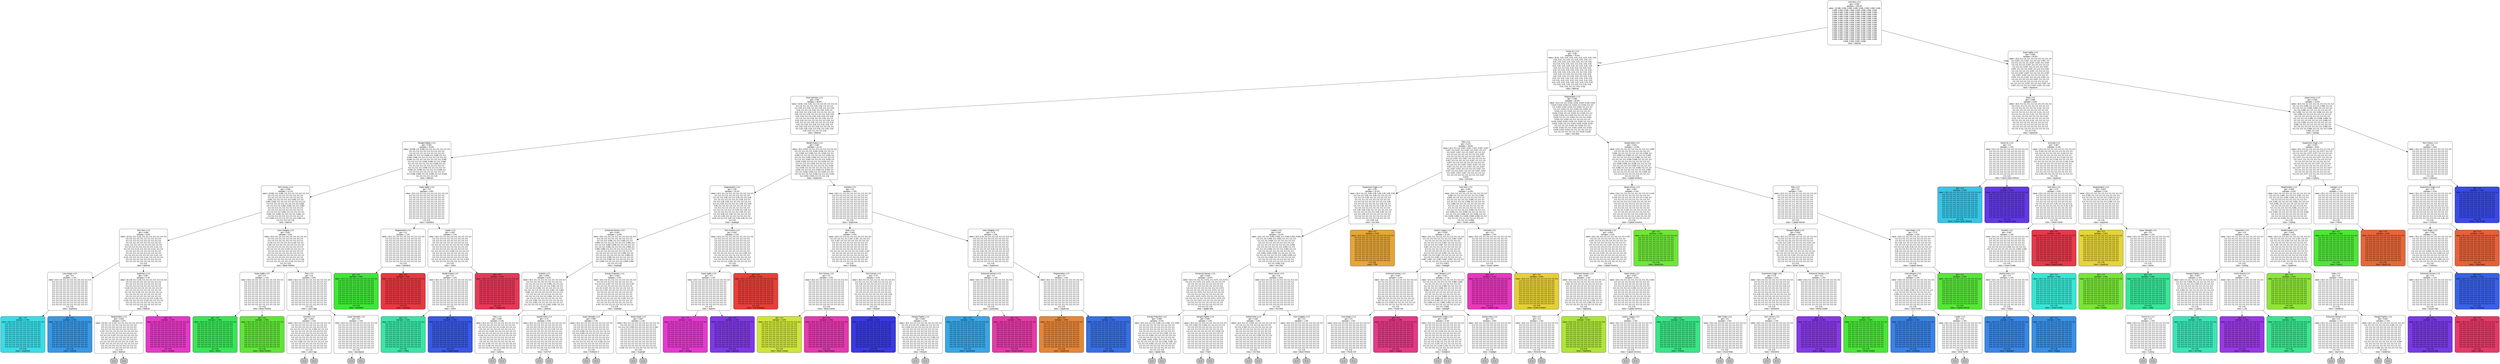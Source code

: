 digraph Tree {
node [shape=box, style="filled, rounded", color="black", fontname="Arial"] ;
edge [fontname="Arial"] ;
0 [label=<Anti Hero &le; 0.5<br/>gini = 0.992<br/>samples = 100.0%<br/>value = [0.008, 0.008, 0.008, 0.008, 0.008, 0.008, 0.008, 0.008<br/>0.008, 0.008, 0.008, 0.008, 0.008, 0.008, 0.008, 0.008<br/>0.008, 0.008, 0.008, 0.008, 0.008, 0.008, 0.008, 0.008<br/>0.008, 0.008, 0.008, 0.008, 0.008, 0.008, 0.008, 0.008<br/>0.008, 0.008, 0.008, 0.008, 0.008, 0.008, 0.008, 0.008<br/>0.008, 0.008, 0.008, 0.008, 0.008, 0.008, 0.008, 0.008<br/>0.008, 0.008, 0.008, 0.008, 0.008, 0.008, 0.008, 0.008<br/>0.008, 0.008, 0.008, 0.008, 0.008, 0.008, 0.008, 0.008<br/>0.008, 0.008, 0.008, 0.008, 0.008, 0.008, 0.008, 0.008<br/>0.008, 0.008, 0.008, 0.008, 0.008, 0.008, 0.008, 0.008<br/>0.008, 0.008, 0.008, 0.008, 0.008, 0.008, 0.008, 0.008<br/>0.008, 0.008, 0.008, 0.008, 0.008, 0.008, 0.008, 0.008<br/>0.008, 0.008, 0.008, 0.008, 0.008, 0.008, 0.008, 0.008<br/>0.008, 0.008, 0.008, 0.008, 0.008, 0.008, 0.008, 0.008<br/>0.008, 0.008, 0.008, 0.008, 0.008, 0.008, 0.008, 0.008<br/>0.008, 0.008, 0.008, 0.008, 0.008, 0.008, 0.008, 0.008<br/>0.008, 0.008, 0.008, 0.008]<br/>class = Batman>, fillcolor="#ffffff"] ;
1 [label=<Genre Dc &le; 0.5<br/>gini = 0.99<br/>samples = 79.5%<br/>value = [0.01, 0.01, 0.01, 0.01, 0.01, 0.01, 0.01, 0.01, 0.01<br/>0.01, 0.01, 0.0, 0.01, 0.0, 0.01, 0.01, 0.01, 0.0<br/>0.01, 0.01, 0.01, 0.01, 0.01, 0.01, 0.0, 0.0, 0.01<br/>0.0, 0.01, 0.01, 0.01, 0.01, 0.0, 0.01, 0.01, 0.01<br/>0.01, 0.01, 0.01, 0.01, 0.01, 0.0, 0.01, 0.01, 0.01<br/>0.01, 0.0, 0.0, 0.01, 0.01, 0.01, 0.0, 0.01, 0.01<br/>0.01, 0.0, 0.01, 0.01, 0.01, 0.01, 0.01, 0.0, 0.01<br/>0.01, 0.01, 0.01, 0.01, 0.01, 0.0, 0.0, 0.01, 0.01<br/>0.01, 0.01, 0.0, 0.01, 0.0, 0.0, 0.01, 0.01, 0.01<br/>0.01, 0.01, 0.01, 0.0, 0.01, 0.01, 0.0, 0.01, 0.01<br/>0.01, 0.0, 0.01, 0.01, 0.01, 0.01, 0.01, 0.01, 0.01<br/>0.0, 0.01, 0.01, 0.01, 0.01, 0.01, 0.01, 0.01, 0.01<br/>0.01, 0.01, 0.01, 0.01, 0.01, 0.01, 0.01, 0.01, 0.01<br/>0.0, 0.01, 0.01, 0.01, 0.0, 0.01, 0.0, 0.01, 0.01<br/>0.01, 0.01, 0.0, 0.0, 0.01, 0.01]<br/>class = Batman>, fillcolor="#ffffff"] ;
0 -> 1 [labeldistance=2.5, labelangle=45, headlabel="True"] ;
2 [label=<Team Member &le; 0.5<br/>gini = 0.98<br/>samples = 38.6%<br/>value = [0.02, 0.02, 0.02, 0.0, 0.0, 0.0, 0.0, 0.0, 0.0, 0.0<br/>0.0, 0.0, 0.0, 0.0, 0.0, 0.02, 0.02, 0.0, 0.0, 0.0<br/>0.0, 0.02, 0.0, 0.02, 0.0, 0.0, 0.02, 0.0, 0.0, 0.02<br/>0.02, 0.0, 0.0, 0.0, 0.02, 0.0, 0.02, 0.02, 0.0<br/>0.02, 0.02, 0.0, 0.02, 0.02, 0.0, 0.0, 0.0, 0.0, 0.0<br/>0.02, 0.0, 0.0, 0.02, 0.0, 0.0, 0.0, 0.0, 0.02, 0.02<br/>0.02, 0.02, 0.0, 0.0, 0.02, 0.02, 0.02, 0.0, 0.02<br/>0.0, 0.0, 0.0, 0.0, 0.02, 0.0, 0.0, 0.02, 0.0, 0.0<br/>0.02, 0.02, 0.0, 0.0, 0.0, 0.0, 0.0, 0.0, 0.02, 0.0<br/>0.02, 0.0, 0.0, 0.0, 0.02, 0.0, 0.0, 0.0, 0.0, 0.02<br/>0.02, 0.0, 0.02, 0.0, 0.02, 0.0, 0.02, 0.02, 0.0<br/>0.0, 0.02, 0.02, 0.0, 0.0, 0.02, 0.0, 0.0, 0.0, 0.0<br/>0.0, 0.02, 0.02, 0.02, 0.0, 0.02, 0.0, 0.02, 0.02<br/>0.02, 0.02, 0.0, 0.0, 0.0, 0.0]<br/>class = Batman>, fillcolor="#ffffff"] ;
1 -> 2 ;
3 [label=<Ranged Fighter &le; 0.5<br/>gini = 0.952<br/>samples = 15.9%<br/>value = [0.048, 0.0, 0.048, 0.0, 0.0, 0.0, 0.0, 0.0, 0.0, 0.0<br/>0.0, 0.0, 0.0, 0.0, 0.0, 0.0, 0.0, 0.0, 0.0, 0.0<br/>0.0, 0.0, 0.0, 0.0, 0.0, 0.0, 0.0, 0.0, 0.0, 0.0<br/>0.048, 0.0, 0.0, 0.0, 0.048, 0.0, 0.048, 0.0, 0.0<br/>0.048, 0.048, 0.0, 0.0, 0.0, 0.0, 0.0, 0.0, 0.0, 0.0<br/>0.048, 0.0, 0.0, 0.0, 0.0, 0.0, 0.0, 0.0, 0.0, 0.048<br/>0.0, 0.0, 0.0, 0.0, 0.048, 0.048, 0.0, 0.0, 0.048<br/>0.0, 0.0, 0.0, 0.0, 0.0, 0.0, 0.0, 0.048, 0.0, 0.0<br/>0.0, 0.0, 0.0, 0.0, 0.0, 0.0, 0.0, 0.0, 0.0, 0.0<br/>0.0, 0.0, 0.0, 0.0, 0.048, 0.0, 0.0, 0.0, 0.0, 0.0<br/>0.048, 0.0, 0.048, 0.0, 0.0, 0.0, 0.0, 0.048, 0.0<br/>0.0, 0.0, 0.0, 0.0, 0.0, 0.0, 0.0, 0.0, 0.0, 0.0<br/>0.0, 0.048, 0.048, 0.0, 0.0, 0.048, 0.0, 0.0, 0.048<br/>0.0, 0.0, 0.0, 0.0, 0.0, 0.0]<br/>class = Batman>, fillcolor="#ffffff"] ;
2 -> 3 ;
4 [label=<Tech Genius &le; 0.5<br/>gini = 0.938<br/>samples = 12.1%<br/>value = [0.062, 0.0, 0.062, 0.0, 0.0, 0.0, 0.0, 0.0, 0.0, 0.0<br/>0.0, 0.0, 0.0, 0.0, 0.0, 0.0, 0.0, 0.0, 0.0, 0.0<br/>0.0, 0.0, 0.0, 0.0, 0.0, 0.0, 0.0, 0.0, 0.0, 0.0<br/>0.062, 0.0, 0.0, 0.0, 0.0, 0.0, 0.062, 0.0, 0.0<br/>0.062, 0.062, 0.0, 0.0, 0.0, 0.0, 0.0, 0.0, 0.0, 0.0<br/>0.0, 0.0, 0.0, 0.0, 0.0, 0.0, 0.0, 0.0, 0.0, 0.062<br/>0.0, 0.0, 0.0, 0.0, 0.062, 0.062, 0.0, 0.0, 0.062<br/>0.0, 0.0, 0.0, 0.0, 0.0, 0.0, 0.0, 0.0, 0.0, 0.0<br/>0.0, 0.0, 0.0, 0.0, 0.0, 0.0, 0.0, 0.0, 0.0, 0.0<br/>0.0, 0.0, 0.0, 0.0, 0.062, 0.0, 0.0, 0.0, 0.0, 0.0<br/>0.062, 0.0, 0.062, 0.0, 0.0, 0.0, 0.0, 0.062, 0.0<br/>0.0, 0.0, 0.0, 0.0, 0.0, 0.0, 0.0, 0.0, 0.0, 0.0<br/>0.0, 0.062, 0.0, 0.0, 0.0, 0.0, 0.0, 0.0, 0.062, 0.0<br/>0.0, 0.0, 0.0, 0.0, 0.0]<br/>class = Batman>, fillcolor="#ffffff"] ;
3 -> 4 ;
5 [label=<Solo Hero &le; 0.5<br/>gini = 0.889<br/>samples = 6.8%<br/>value = [0.111, 0.0, 0.111, 0.0, 0.0, 0.0, 0.0, 0.0, 0.0, 0.0<br/>0.0, 0.0, 0.0, 0.0, 0.0, 0.0, 0.0, 0.0, 0.0, 0.0<br/>0.0, 0.0, 0.0, 0.0, 0.0, 0.0, 0.0, 0.0, 0.0, 0.0<br/>0.0, 0.0, 0.0, 0.0, 0.0, 0.0, 0.0, 0.0, 0.0, 0.0<br/>0.111, 0.0, 0.0, 0.0, 0.0, 0.0, 0.0, 0.0, 0.0, 0.0<br/>0.0, 0.0, 0.0, 0.0, 0.0, 0.0, 0.0, 0.0, 0.111, 0.0<br/>0.0, 0.0, 0.0, 0.111, 0.0, 0.0, 0.0, 0.111, 0.0, 0.0<br/>0.0, 0.0, 0.0, 0.0, 0.0, 0.0, 0.0, 0.0, 0.0, 0.0<br/>0.0, 0.0, 0.0, 0.0, 0.0, 0.0, 0.0, 0.0, 0.0, 0.0<br/>0.0, 0.0, 0.0, 0.0, 0.0, 0.0, 0.0, 0.0, 0.111, 0.0<br/>0.111, 0.0, 0.0, 0.0, 0.0, 0.111, 0.0, 0.0, 0.0, 0.0<br/>0.0, 0.0, 0.0, 0.0, 0.0, 0.0, 0.0, 0.0, 0.0, 0.0<br/>0.0, 0.0, 0.0, 0.0, 0.0, 0.0, 0.0, 0.0, 0.0, 0.0<br/>0.0, 0.0]<br/>class = Batman>, fillcolor="#ffffff"] ;
4 -> 5 ;
6 [label=<Uses Magic &le; 0.5<br/>gini = 0.5<br/>samples = 1.5%<br/>value = [0.0, 0.0, 0.0, 0.0, 0.0, 0.0, 0.0, 0.0, 0.0, 0.0<br/>0.0, 0.0, 0.0, 0.0, 0.0, 0.0, 0.0, 0.0, 0.0, 0.0<br/>0.0, 0.0, 0.0, 0.0, 0.0, 0.0, 0.0, 0.0, 0.0, 0.0<br/>0.0, 0.0, 0.0, 0.0, 0.0, 0.0, 0.0, 0.0, 0.0, 0.0<br/>0.0, 0.0, 0.0, 0.0, 0.0, 0.0, 0.0, 0.0, 0.0, 0.0<br/>0.0, 0.0, 0.0, 0.0, 0.0, 0.0, 0.0, 0.0, 0.5, 0.0<br/>0.0, 0.0, 0.0, 0.0, 0.0, 0.0, 0.0, 0.5, 0.0, 0.0<br/>0.0, 0.0, 0.0, 0.0, 0.0, 0.0, 0.0, 0.0, 0.0, 0.0<br/>0.0, 0.0, 0.0, 0.0, 0.0, 0.0, 0.0, 0.0, 0.0, 0.0<br/>0.0, 0.0, 0.0, 0.0, 0.0, 0.0, 0.0, 0.0, 0.0, 0.0<br/>0.0, 0.0, 0.0, 0.0, 0.0, 0.0, 0.0, 0.0, 0.0, 0.0<br/>0.0, 0.0, 0.0, 0.0, 0.0, 0.0, 0.0, 0.0, 0.0, 0.0<br/>0.0, 0.0, 0.0, 0.0, 0.0, 0.0, 0.0, 0.0, 0.0, 0.0<br/>0.0, 0.0]<br/>class = Superboy>, fillcolor="#ffffff"] ;
5 -> 6 ;
7 [label=<gini = 0.0<br/>samples = 0.8%<br/>value = [0.0, 0.0, 0.0, 0.0, 0.0, 0.0, 0.0, 0.0, 0.0, 0.0<br/>0.0, 0.0, 0.0, 0.0, 0.0, 0.0, 0.0, 0.0, 0.0, 0.0<br/>0.0, 0.0, 0.0, 0.0, 0.0, 0.0, 0.0, 0.0, 0.0, 0.0<br/>0.0, 0.0, 0.0, 0.0, 0.0, 0.0, 0.0, 0.0, 0.0, 0.0<br/>0.0, 0.0, 0.0, 0.0, 0.0, 0.0, 0.0, 0.0, 0.0, 0.0<br/>0.0, 0.0, 0.0, 0.0, 0.0, 0.0, 0.0, 0.0, 1.0, 0.0<br/>0.0, 0.0, 0.0, 0.0, 0.0, 0.0, 0.0, 0.0, 0.0, 0.0<br/>0.0, 0.0, 0.0, 0.0, 0.0, 0.0, 0.0, 0.0, 0.0, 0.0<br/>0.0, 0.0, 0.0, 0.0, 0.0, 0.0, 0.0, 0.0, 0.0, 0.0<br/>0.0, 0.0, 0.0, 0.0, 0.0, 0.0, 0.0, 0.0, 0.0, 0.0<br/>0.0, 0.0, 0.0, 0.0, 0.0, 0.0, 0.0, 0.0, 0.0, 0.0<br/>0.0, 0.0, 0.0, 0.0, 0.0, 0.0, 0.0, 0.0, 0.0, 0.0<br/>0.0, 0.0, 0.0, 0.0, 0.0, 0.0, 0.0, 0.0, 0.0, 0.0<br/>0.0, 0.0]<br/>class = Superboy>, fillcolor="#39dce5"] ;
6 -> 7 ;
8 [label=<gini = 0.0<br/>samples = 0.8%<br/>value = [0.0, 0.0, 0.0, 0.0, 0.0, 0.0, 0.0, 0.0, 0.0, 0.0<br/>0.0, 0.0, 0.0, 0.0, 0.0, 0.0, 0.0, 0.0, 0.0, 0.0<br/>0.0, 0.0, 0.0, 0.0, 0.0, 0.0, 0.0, 0.0, 0.0, 0.0<br/>0.0, 0.0, 0.0, 0.0, 0.0, 0.0, 0.0, 0.0, 0.0, 0.0<br/>0.0, 0.0, 0.0, 0.0, 0.0, 0.0, 0.0, 0.0, 0.0, 0.0<br/>0.0, 0.0, 0.0, 0.0, 0.0, 0.0, 0.0, 0.0, 0.0, 0.0<br/>0.0, 0.0, 0.0, 0.0, 0.0, 0.0, 0.0, 1.0, 0.0, 0.0<br/>0.0, 0.0, 0.0, 0.0, 0.0, 0.0, 0.0, 0.0, 0.0, 0.0<br/>0.0, 0.0, 0.0, 0.0, 0.0, 0.0, 0.0, 0.0, 0.0, 0.0<br/>0.0, 0.0, 0.0, 0.0, 0.0, 0.0, 0.0, 0.0, 0.0, 0.0<br/>0.0, 0.0, 0.0, 0.0, 0.0, 0.0, 0.0, 0.0, 0.0, 0.0<br/>0.0, 0.0, 0.0, 0.0, 0.0, 0.0, 0.0, 0.0, 0.0, 0.0<br/>0.0, 0.0, 0.0, 0.0, 0.0, 0.0, 0.0, 0.0, 0.0, 0.0<br/>0.0, 0.0]<br/>class = Gambit>, fillcolor="#3998e5"] ;
6 -> 8 ;
9 [label=<Superhero &le; 0.5<br/>gini = 0.857<br/>samples = 5.3%<br/>value = [0.143, 0.0, 0.143, 0.0, 0.0, 0.0, 0.0, 0.0, 0.0, 0.0<br/>0.0, 0.0, 0.0, 0.0, 0.0, 0.0, 0.0, 0.0, 0.0, 0.0<br/>0.0, 0.0, 0.0, 0.0, 0.0, 0.0, 0.0, 0.0, 0.0, 0.0<br/>0.0, 0.0, 0.0, 0.0, 0.0, 0.0, 0.0, 0.0, 0.0, 0.0<br/>0.143, 0.0, 0.0, 0.0, 0.0, 0.0, 0.0, 0.0, 0.0, 0.0<br/>0.0, 0.0, 0.0, 0.0, 0.0, 0.0, 0.0, 0.0, 0.0, 0.0<br/>0.0, 0.0, 0.0, 0.143, 0.0, 0.0, 0.0, 0.0, 0.0, 0.0<br/>0.0, 0.0, 0.0, 0.0, 0.0, 0.0, 0.0, 0.0, 0.0, 0.0<br/>0.0, 0.0, 0.0, 0.0, 0.0, 0.0, 0.0, 0.0, 0.0, 0.0<br/>0.0, 0.0, 0.0, 0.0, 0.0, 0.0, 0.0, 0.0, 0.143, 0.0<br/>0.143, 0.0, 0.0, 0.0, 0.0, 0.143, 0.0, 0.0, 0.0, 0.0<br/>0.0, 0.0, 0.0, 0.0, 0.0, 0.0, 0.0, 0.0, 0.0, 0.0<br/>0.0, 0.0, 0.0, 0.0, 0.0, 0.0, 0.0, 0.0, 0.0, 0.0<br/>0.0, 0.0]<br/>class = Batman>, fillcolor="#ffffff"] ;
5 -> 9 ;
10 [label=<Regeneration &le; 0.5<br/>gini = 0.833<br/>samples = 4.5%<br/>value = [0.167, 0.0, 0.167, 0.0, 0.0, 0.0, 0.0, 0.0, 0.0, 0.0<br/>0.0, 0.0, 0.0, 0.0, 0.0, 0.0, 0.0, 0.0, 0.0, 0.0<br/>0.0, 0.0, 0.0, 0.0, 0.0, 0.0, 0.0, 0.0, 0.0, 0.0<br/>0.0, 0.0, 0.0, 0.0, 0.0, 0.0, 0.0, 0.0, 0.0, 0.0<br/>0.167, 0.0, 0.0, 0.0, 0.0, 0.0, 0.0, 0.0, 0.0, 0.0<br/>0.0, 0.0, 0.0, 0.0, 0.0, 0.0, 0.0, 0.0, 0.0, 0.0<br/>0.0, 0.0, 0.0, 0.167, 0.0, 0.0, 0.0, 0.0, 0.0, 0.0<br/>0.0, 0.0, 0.0, 0.0, 0.0, 0.0, 0.0, 0.0, 0.0, 0.0<br/>0.0, 0.0, 0.0, 0.0, 0.0, 0.0, 0.0, 0.0, 0.0, 0.0<br/>0.0, 0.0, 0.0, 0.0, 0.0, 0.0, 0.0, 0.0, 0.167, 0.0<br/>0.167, 0.0, 0.0, 0.0, 0.0, 0.0, 0.0, 0.0, 0.0, 0.0<br/>0.0, 0.0, 0.0, 0.0, 0.0, 0.0, 0.0, 0.0, 0.0, 0.0<br/>0.0, 0.0, 0.0, 0.0, 0.0, 0.0, 0.0, 0.0, 0.0, 0.0<br/>0.0, 0.0]<br/>class = Batman>, fillcolor="#ffffff"] ;
9 -> 10 ;
11 [label="(...)", fillcolor="#C0C0C0"] ;
10 -> 11 ;
16 [label="(...)", fillcolor="#C0C0C0"] ;
10 -> 16 ;
21 [label=<gini = 0.0<br/>samples = 0.8%<br/>value = [0.0, 0.0, 0.0, 0.0, 0.0, 0.0, 0.0, 0.0, 0.0, 0.0<br/>0.0, 0.0, 0.0, 0.0, 0.0, 0.0, 0.0, 0.0, 0.0, 0.0<br/>0.0, 0.0, 0.0, 0.0, 0.0, 0.0, 0.0, 0.0, 0.0, 0.0<br/>0.0, 0.0, 0.0, 0.0, 0.0, 0.0, 0.0, 0.0, 0.0, 0.0<br/>0.0, 0.0, 0.0, 0.0, 0.0, 0.0, 0.0, 0.0, 0.0, 0.0<br/>0.0, 0.0, 0.0, 0.0, 0.0, 0.0, 0.0, 0.0, 0.0, 0.0<br/>0.0, 0.0, 0.0, 0.0, 0.0, 0.0, 0.0, 0.0, 0.0, 0.0<br/>0.0, 0.0, 0.0, 0.0, 0.0, 0.0, 0.0, 0.0, 0.0, 0.0<br/>0.0, 0.0, 0.0, 0.0, 0.0, 0.0, 0.0, 0.0, 0.0, 0.0<br/>0.0, 0.0, 0.0, 0.0, 0.0, 0.0, 0.0, 0.0, 0.0, 0.0<br/>0.0, 0.0, 0.0, 0.0, 0.0, 1.0, 0.0, 0.0, 0.0, 0.0<br/>0.0, 0.0, 0.0, 0.0, 0.0, 0.0, 0.0, 0.0, 0.0, 0.0<br/>0.0, 0.0, 0.0, 0.0, 0.0, 0.0, 0.0, 0.0, 0.0, 0.0<br/>0.0, 0.0]<br/>class = Metallo>, fillcolor="#e539c5"] ;
9 -> 21 ;
22 [label=<Uses Gadgets &le; 0.5<br/>gini = 0.857<br/>samples = 5.3%<br/>value = [0.0, 0.0, 0.0, 0.0, 0.0, 0.0, 0.0, 0.0, 0.0, 0.0<br/>0.0, 0.0, 0.0, 0.0, 0.0, 0.0, 0.0, 0.0, 0.0, 0.0<br/>0.0, 0.0, 0.0, 0.0, 0.0, 0.0, 0.0, 0.0, 0.0, 0.0<br/>0.143, 0.0, 0.0, 0.0, 0.0, 0.0, 0.143, 0.0, 0.0<br/>0.143, 0.0, 0.0, 0.0, 0.0, 0.0, 0.0, 0.0, 0.0, 0.0<br/>0.0, 0.0, 0.0, 0.0, 0.0, 0.0, 0.0, 0.0, 0.0, 0.0<br/>0.0, 0.0, 0.0, 0.0, 0.0, 0.143, 0.0, 0.0, 0.0, 0.0<br/>0.0, 0.0, 0.0, 0.0, 0.0, 0.0, 0.0, 0.0, 0.0, 0.0<br/>0.0, 0.0, 0.0, 0.0, 0.0, 0.0, 0.0, 0.0, 0.0, 0.0<br/>0.0, 0.0, 0.0, 0.143, 0.0, 0.0, 0.0, 0.0, 0.0, 0.0<br/>0.0, 0.0, 0.0, 0.0, 0.0, 0.0, 0.0, 0.0, 0.0, 0.0<br/>0.0, 0.0, 0.0, 0.0, 0.0, 0.0, 0.0, 0.0, 0.0, 0.143<br/>0.0, 0.0, 0.0, 0.0, 0.0, 0.0, 0.143, 0.0, 0.0, 0.0<br/>0.0, 0.0, 0.0]<br/>class = Black Panther>, fillcolor="#ffffff"] ;
4 -> 22 ;
23 [label=<Super Agility &le; 0.5<br/>gini = 0.5<br/>samples = 1.5%<br/>value = [0.0, 0.0, 0.0, 0.0, 0.0, 0.0, 0.0, 0.0, 0.0, 0.0<br/>0.0, 0.0, 0.0, 0.0, 0.0, 0.0, 0.0, 0.0, 0.0, 0.0<br/>0.0, 0.0, 0.0, 0.0, 0.0, 0.0, 0.0, 0.0, 0.0, 0.0<br/>0.5, 0.0, 0.0, 0.0, 0.0, 0.0, 0.0, 0.0, 0.0, 0.5<br/>0.0, 0.0, 0.0, 0.0, 0.0, 0.0, 0.0, 0.0, 0.0, 0.0<br/>0.0, 0.0, 0.0, 0.0, 0.0, 0.0, 0.0, 0.0, 0.0, 0.0<br/>0.0, 0.0, 0.0, 0.0, 0.0, 0.0, 0.0, 0.0, 0.0, 0.0<br/>0.0, 0.0, 0.0, 0.0, 0.0, 0.0, 0.0, 0.0, 0.0, 0.0<br/>0.0, 0.0, 0.0, 0.0, 0.0, 0.0, 0.0, 0.0, 0.0, 0.0<br/>0.0, 0.0, 0.0, 0.0, 0.0, 0.0, 0.0, 0.0, 0.0, 0.0<br/>0.0, 0.0, 0.0, 0.0, 0.0, 0.0, 0.0, 0.0, 0.0, 0.0<br/>0.0, 0.0, 0.0, 0.0, 0.0, 0.0, 0.0, 0.0, 0.0, 0.0<br/>0.0, 0.0, 0.0, 0.0, 0.0, 0.0, 0.0, 0.0, 0.0, 0.0<br/>0.0, 0.0]<br/>class = Black Panther>, fillcolor="#ffffff"] ;
22 -> 23 ;
24 [label=<gini = 0.0<br/>samples = 0.8%<br/>value = [0.0, 0.0, 0.0, 0.0, 0.0, 0.0, 0.0, 0.0, 0.0, 0.0<br/>0.0, 0.0, 0.0, 0.0, 0.0, 0.0, 0.0, 0.0, 0.0, 0.0<br/>0.0, 0.0, 0.0, 0.0, 0.0, 0.0, 0.0, 0.0, 0.0, 0.0<br/>0.0, 0.0, 0.0, 0.0, 0.0, 0.0, 0.0, 0.0, 0.0, 1.0<br/>0.0, 0.0, 0.0, 0.0, 0.0, 0.0, 0.0, 0.0, 0.0, 0.0<br/>0.0, 0.0, 0.0, 0.0, 0.0, 0.0, 0.0, 0.0, 0.0, 0.0<br/>0.0, 0.0, 0.0, 0.0, 0.0, 0.0, 0.0, 0.0, 0.0, 0.0<br/>0.0, 0.0, 0.0, 0.0, 0.0, 0.0, 0.0, 0.0, 0.0, 0.0<br/>0.0, 0.0, 0.0, 0.0, 0.0, 0.0, 0.0, 0.0, 0.0, 0.0<br/>0.0, 0.0, 0.0, 0.0, 0.0, 0.0, 0.0, 0.0, 0.0, 0.0<br/>0.0, 0.0, 0.0, 0.0, 0.0, 0.0, 0.0, 0.0, 0.0, 0.0<br/>0.0, 0.0, 0.0, 0.0, 0.0, 0.0, 0.0, 0.0, 0.0, 0.0<br/>0.0, 0.0, 0.0, 0.0, 0.0, 0.0, 0.0, 0.0, 0.0, 0.0<br/>0.0, 0.0]<br/>class = Storm>, fillcolor="#39e558"] ;
23 -> 24 ;
25 [label=<gini = 0.0<br/>samples = 0.8%<br/>value = [0.0, 0.0, 0.0, 0.0, 0.0, 0.0, 0.0, 0.0, 0.0, 0.0<br/>0.0, 0.0, 0.0, 0.0, 0.0, 0.0, 0.0, 0.0, 0.0, 0.0<br/>0.0, 0.0, 0.0, 0.0, 0.0, 0.0, 0.0, 0.0, 0.0, 0.0<br/>1.0, 0.0, 0.0, 0.0, 0.0, 0.0, 0.0, 0.0, 0.0, 0.0<br/>0.0, 0.0, 0.0, 0.0, 0.0, 0.0, 0.0, 0.0, 0.0, 0.0<br/>0.0, 0.0, 0.0, 0.0, 0.0, 0.0, 0.0, 0.0, 0.0, 0.0<br/>0.0, 0.0, 0.0, 0.0, 0.0, 0.0, 0.0, 0.0, 0.0, 0.0<br/>0.0, 0.0, 0.0, 0.0, 0.0, 0.0, 0.0, 0.0, 0.0, 0.0<br/>0.0, 0.0, 0.0, 0.0, 0.0, 0.0, 0.0, 0.0, 0.0, 0.0<br/>0.0, 0.0, 0.0, 0.0, 0.0, 0.0, 0.0, 0.0, 0.0, 0.0<br/>0.0, 0.0, 0.0, 0.0, 0.0, 0.0, 0.0, 0.0, 0.0, 0.0<br/>0.0, 0.0, 0.0, 0.0, 0.0, 0.0, 0.0, 0.0, 0.0, 0.0<br/>0.0, 0.0, 0.0, 0.0, 0.0, 0.0, 0.0, 0.0, 0.0, 0.0<br/>0.0, 0.0]<br/>class = Black Panther>, fillcolor="#61e539"] ;
23 -> 25 ;
26 [label=<Flies &le; 0.5<br/>gini = 0.8<br/>samples = 3.8%<br/>value = [0.0, 0.0, 0.0, 0.0, 0.0, 0.0, 0.0, 0.0, 0.0, 0.0<br/>0.0, 0.0, 0.0, 0.0, 0.0, 0.0, 0.0, 0.0, 0.0, 0.0<br/>0.0, 0.0, 0.0, 0.0, 0.0, 0.0, 0.0, 0.0, 0.0, 0.0<br/>0.0, 0.0, 0.0, 0.0, 0.0, 0.0, 0.2, 0.0, 0.0, 0.0<br/>0.0, 0.0, 0.0, 0.0, 0.0, 0.0, 0.0, 0.0, 0.0, 0.0<br/>0.0, 0.0, 0.0, 0.0, 0.0, 0.0, 0.0, 0.0, 0.0, 0.0<br/>0.0, 0.0, 0.0, 0.0, 0.2, 0.0, 0.0, 0.0, 0.0, 0.0<br/>0.0, 0.0, 0.0, 0.0, 0.0, 0.0, 0.0, 0.0, 0.0, 0.0<br/>0.0, 0.0, 0.0, 0.0, 0.0, 0.0, 0.0, 0.0, 0.0, 0.0<br/>0.0, 0.0, 0.2, 0.0, 0.0, 0.0, 0.0, 0.0, 0.0, 0.0<br/>0.0, 0.0, 0.0, 0.0, 0.0, 0.0, 0.0, 0.0, 0.0, 0.0<br/>0.0, 0.0, 0.0, 0.0, 0.0, 0.0, 0.0, 0.0, 0.2, 0.0<br/>0.0, 0.0, 0.0, 0.0, 0.0, 0.2, 0.0, 0.0, 0.0, 0.0<br/>0.0, 0.0]<br/>class = Luke Cage>, fillcolor="#ffffff"] ;
22 -> 26 ;
27 [label=<Scientist &le; 0.5<br/>gini = 0.667<br/>samples = 2.3%<br/>value = [0.0, 0.0, 0.0, 0.0, 0.0, 0.0, 0.0, 0.0, 0.0, 0.0<br/>0.0, 0.0, 0.0, 0.0, 0.0, 0.0, 0.0, 0.0, 0.0, 0.0<br/>0.0, 0.0, 0.0, 0.0, 0.0, 0.0, 0.0, 0.0, 0.0, 0.0<br/>0.0, 0.0, 0.0, 0.0, 0.0, 0.0, 0.333, 0.0, 0.0, 0.0<br/>0.0, 0.0, 0.0, 0.0, 0.0, 0.0, 0.0, 0.0, 0.0, 0.0<br/>0.0, 0.0, 0.0, 0.0, 0.0, 0.0, 0.0, 0.0, 0.0, 0.0<br/>0.0, 0.0, 0.0, 0.0, 0.333, 0.0, 0.0, 0.0, 0.0, 0.0<br/>0.0, 0.0, 0.0, 0.0, 0.0, 0.0, 0.0, 0.0, 0.0, 0.0<br/>0.0, 0.0, 0.0, 0.0, 0.0, 0.0, 0.0, 0.0, 0.0, 0.0<br/>0.0, 0.0, 0.333, 0.0, 0.0, 0.0, 0.0, 0.0, 0.0, 0.0<br/>0.0, 0.0, 0.0, 0.0, 0.0, 0.0, 0.0, 0.0, 0.0, 0.0<br/>0.0, 0.0, 0.0, 0.0, 0.0, 0.0, 0.0, 0.0, 0.0, 0.0<br/>0.0, 0.0, 0.0, 0.0, 0.0, 0.0, 0.0, 0.0, 0.0, 0.0<br/>0.0, 0.0]<br/>class = Luke Cage>, fillcolor="#ffffff"] ;
26 -> 27 ;
28 [label="(...)", fillcolor="#C0C0C0"] ;
27 -> 28 ;
29 [label="(...)", fillcolor="#C0C0C0"] ;
27 -> 29 ;
32 [label=<Super Strength &le; 0.5<br/>gini = 0.5<br/>samples = 1.5%<br/>value = [0.0, 0.0, 0.0, 0.0, 0.0, 0.0, 0.0, 0.0, 0.0, 0.0<br/>0.0, 0.0, 0.0, 0.0, 0.0, 0.0, 0.0, 0.0, 0.0, 0.0<br/>0.0, 0.0, 0.0, 0.0, 0.0, 0.0, 0.0, 0.0, 0.0, 0.0<br/>0.0, 0.0, 0.0, 0.0, 0.0, 0.0, 0.0, 0.0, 0.0, 0.0<br/>0.0, 0.0, 0.0, 0.0, 0.0, 0.0, 0.0, 0.0, 0.0, 0.0<br/>0.0, 0.0, 0.0, 0.0, 0.0, 0.0, 0.0, 0.0, 0.0, 0.0<br/>0.0, 0.0, 0.0, 0.0, 0.0, 0.0, 0.0, 0.0, 0.0, 0.0<br/>0.0, 0.0, 0.0, 0.0, 0.0, 0.0, 0.0, 0.0, 0.0, 0.0<br/>0.0, 0.0, 0.0, 0.0, 0.0, 0.0, 0.0, 0.0, 0.0, 0.0<br/>0.0, 0.0, 0.0, 0.0, 0.0, 0.0, 0.0, 0.0, 0.0, 0.0<br/>0.0, 0.0, 0.0, 0.0, 0.0, 0.0, 0.0, 0.0, 0.0, 0.0<br/>0.0, 0.0, 0.0, 0.0, 0.0, 0.0, 0.0, 0.0, 0.5, 0.0<br/>0.0, 0.0, 0.0, 0.0, 0.0, 0.5, 0.0, 0.0, 0.0, 0.0<br/>0.0, 0.0]<br/>class = Apocalypse>, fillcolor="#ffffff"] ;
26 -> 32 ;
33 [label="(...)", fillcolor="#C0C0C0"] ;
32 -> 33 ;
34 [label="(...)", fillcolor="#C0C0C0"] ;
32 -> 34 ;
35 [label=<Super Agility &le; 0.5<br/>gini = 0.8<br/>samples = 3.8%<br/>value = [0.0, 0.0, 0.0, 0.0, 0.0, 0.0, 0.0, 0.0, 0.0, 0.0<br/>0.0, 0.0, 0.0, 0.0, 0.0, 0.0, 0.0, 0.0, 0.0, 0.0<br/>0.0, 0.0, 0.0, 0.0, 0.0, 0.0, 0.0, 0.0, 0.0, 0.0<br/>0.0, 0.0, 0.0, 0.0, 0.2, 0.0, 0.0, 0.0, 0.0, 0.0<br/>0.0, 0.0, 0.0, 0.0, 0.0, 0.0, 0.0, 0.0, 0.0, 0.2<br/>0.0, 0.0, 0.0, 0.0, 0.0, 0.0, 0.0, 0.0, 0.0, 0.0<br/>0.0, 0.0, 0.0, 0.0, 0.0, 0.0, 0.0, 0.0, 0.0, 0.0<br/>0.0, 0.0, 0.0, 0.0, 0.0, 0.2, 0.0, 0.0, 0.0, 0.0<br/>0.0, 0.0, 0.0, 0.0, 0.0, 0.0, 0.0, 0.0, 0.0, 0.0<br/>0.0, 0.0, 0.0, 0.0, 0.0, 0.0, 0.0, 0.0, 0.0, 0.0<br/>0.0, 0.0, 0.0, 0.0, 0.0, 0.0, 0.0, 0.0, 0.0, 0.0<br/>0.0, 0.0, 0.0, 0.0, 0.0, 0.0, 0.0, 0.0, 0.0, 0.2<br/>0.0, 0.0, 0.2, 0.0, 0.0, 0.0, 0.0, 0.0, 0.0, 0.0<br/>0.0, 0.0]<br/>class = Daredevil>, fillcolor="#ffffff"] ;
3 -> 35 ;
36 [label=<Regeneration &le; 0.5<br/>gini = 0.5<br/>samples = 1.5%<br/>value = [0.0, 0.0, 0.0, 0.0, 0.0, 0.0, 0.0, 0.0, 0.0, 0.0<br/>0.0, 0.0, 0.0, 0.0, 0.0, 0.0, 0.0, 0.0, 0.0, 0.0<br/>0.0, 0.0, 0.0, 0.0, 0.0, 0.0, 0.0, 0.0, 0.0, 0.0<br/>0.0, 0.0, 0.0, 0.0, 0.5, 0.0, 0.0, 0.0, 0.0, 0.0<br/>0.0, 0.0, 0.0, 0.0, 0.0, 0.0, 0.0, 0.0, 0.0, 0.0<br/>0.0, 0.0, 0.0, 0.0, 0.0, 0.0, 0.0, 0.0, 0.0, 0.0<br/>0.0, 0.0, 0.0, 0.0, 0.0, 0.0, 0.0, 0.0, 0.0, 0.0<br/>0.0, 0.0, 0.0, 0.0, 0.0, 0.0, 0.0, 0.0, 0.0, 0.0<br/>0.0, 0.0, 0.0, 0.0, 0.0, 0.0, 0.0, 0.0, 0.0, 0.0<br/>0.0, 0.0, 0.0, 0.0, 0.0, 0.0, 0.0, 0.0, 0.0, 0.0<br/>0.0, 0.0, 0.0, 0.0, 0.0, 0.0, 0.0, 0.0, 0.0, 0.0<br/>0.0, 0.0, 0.0, 0.0, 0.0, 0.0, 0.0, 0.0, 0.0, 0.0<br/>0.0, 0.0, 0.5, 0.0, 0.0, 0.0, 0.0, 0.0, 0.0, 0.0<br/>0.0, 0.0]<br/>class = Daredevil>, fillcolor="#ffffff"] ;
35 -> 36 ;
37 [label=<gini = 0.0<br/>samples = 0.8%<br/>value = [0.0, 0.0, 0.0, 0.0, 0.0, 0.0, 0.0, 0.0, 0.0, 0.0<br/>0.0, 0.0, 0.0, 0.0, 0.0, 0.0, 0.0, 0.0, 0.0, 0.0<br/>0.0, 0.0, 0.0, 0.0, 0.0, 0.0, 0.0, 0.0, 0.0, 0.0<br/>0.0, 0.0, 0.0, 0.0, 1.0, 0.0, 0.0, 0.0, 0.0, 0.0<br/>0.0, 0.0, 0.0, 0.0, 0.0, 0.0, 0.0, 0.0, 0.0, 0.0<br/>0.0, 0.0, 0.0, 0.0, 0.0, 0.0, 0.0, 0.0, 0.0, 0.0<br/>0.0, 0.0, 0.0, 0.0, 0.0, 0.0, 0.0, 0.0, 0.0, 0.0<br/>0.0, 0.0, 0.0, 0.0, 0.0, 0.0, 0.0, 0.0, 0.0, 0.0<br/>0.0, 0.0, 0.0, 0.0, 0.0, 0.0, 0.0, 0.0, 0.0, 0.0<br/>0.0, 0.0, 0.0, 0.0, 0.0, 0.0, 0.0, 0.0, 0.0, 0.0<br/>0.0, 0.0, 0.0, 0.0, 0.0, 0.0, 0.0, 0.0, 0.0, 0.0<br/>0.0, 0.0, 0.0, 0.0, 0.0, 0.0, 0.0, 0.0, 0.0, 0.0<br/>0.0, 0.0, 0.0, 0.0, 0.0, 0.0, 0.0, 0.0, 0.0, 0.0<br/>0.0, 0.0]<br/>class = Daredevil>, fillcolor="#41e539"] ;
36 -> 37 ;
38 [label=<gini = 0.0<br/>samples = 0.8%<br/>value = [0.0, 0.0, 0.0, 0.0, 0.0, 0.0, 0.0, 0.0, 0.0, 0.0<br/>0.0, 0.0, 0.0, 0.0, 0.0, 0.0, 0.0, 0.0, 0.0, 0.0<br/>0.0, 0.0, 0.0, 0.0, 0.0, 0.0, 0.0, 0.0, 0.0, 0.0<br/>0.0, 0.0, 0.0, 0.0, 0.0, 0.0, 0.0, 0.0, 0.0, 0.0<br/>0.0, 0.0, 0.0, 0.0, 0.0, 0.0, 0.0, 0.0, 0.0, 0.0<br/>0.0, 0.0, 0.0, 0.0, 0.0, 0.0, 0.0, 0.0, 0.0, 0.0<br/>0.0, 0.0, 0.0, 0.0, 0.0, 0.0, 0.0, 0.0, 0.0, 0.0<br/>0.0, 0.0, 0.0, 0.0, 0.0, 0.0, 0.0, 0.0, 0.0, 0.0<br/>0.0, 0.0, 0.0, 0.0, 0.0, 0.0, 0.0, 0.0, 0.0, 0.0<br/>0.0, 0.0, 0.0, 0.0, 0.0, 0.0, 0.0, 0.0, 0.0, 0.0<br/>0.0, 0.0, 0.0, 0.0, 0.0, 0.0, 0.0, 0.0, 0.0, 0.0<br/>0.0, 0.0, 0.0, 0.0, 0.0, 0.0, 0.0, 0.0, 0.0, 0.0<br/>0.0, 0.0, 1.0, 0.0, 0.0, 0.0, 0.0, 0.0, 0.0, 0.0<br/>0.0, 0.0]<br/>class = Carnage>, fillcolor="#e53941"] ;
36 -> 38 ;
39 [label=<Leader &le; 0.5<br/>gini = 0.667<br/>samples = 2.3%<br/>value = [0.0, 0.0, 0.0, 0.0, 0.0, 0.0, 0.0, 0.0, 0.0, 0.0<br/>0.0, 0.0, 0.0, 0.0, 0.0, 0.0, 0.0, 0.0, 0.0, 0.0<br/>0.0, 0.0, 0.0, 0.0, 0.0, 0.0, 0.0, 0.0, 0.0, 0.0<br/>0.0, 0.0, 0.0, 0.0, 0.0, 0.0, 0.0, 0.0, 0.0, 0.0<br/>0.0, 0.0, 0.0, 0.0, 0.0, 0.0, 0.0, 0.0, 0.0, 0.333<br/>0.0, 0.0, 0.0, 0.0, 0.0, 0.0, 0.0, 0.0, 0.0, 0.0<br/>0.0, 0.0, 0.0, 0.0, 0.0, 0.0, 0.0, 0.0, 0.0, 0.0<br/>0.0, 0.0, 0.0, 0.0, 0.0, 0.333, 0.0, 0.0, 0.0, 0.0<br/>0.0, 0.0, 0.0, 0.0, 0.0, 0.0, 0.0, 0.0, 0.0, 0.0<br/>0.0, 0.0, 0.0, 0.0, 0.0, 0.0, 0.0, 0.0, 0.0, 0.0<br/>0.0, 0.0, 0.0, 0.0, 0.0, 0.0, 0.0, 0.0, 0.0, 0.0<br/>0.0, 0.0, 0.0, 0.0, 0.0, 0.0, 0.0, 0.0, 0.0, 0.333<br/>0.0, 0.0, 0.0, 0.0, 0.0, 0.0, 0.0, 0.0, 0.0, 0.0<br/>0.0, 0.0]<br/>class = Vision>, fillcolor="#ffffff"] ;
35 -> 39 ;
40 [label=<Stealth Expert &le; 0.5<br/>gini = 0.5<br/>samples = 1.5%<br/>value = [0.0, 0.0, 0.0, 0.0, 0.0, 0.0, 0.0, 0.0, 0.0, 0.0<br/>0.0, 0.0, 0.0, 0.0, 0.0, 0.0, 0.0, 0.0, 0.0, 0.0<br/>0.0, 0.0, 0.0, 0.0, 0.0, 0.0, 0.0, 0.0, 0.0, 0.0<br/>0.0, 0.0, 0.0, 0.0, 0.0, 0.0, 0.0, 0.0, 0.0, 0.0<br/>0.0, 0.0, 0.0, 0.0, 0.0, 0.0, 0.0, 0.0, 0.0, 0.5<br/>0.0, 0.0, 0.0, 0.0, 0.0, 0.0, 0.0, 0.0, 0.0, 0.0<br/>0.0, 0.0, 0.0, 0.0, 0.0, 0.0, 0.0, 0.0, 0.0, 0.0<br/>0.0, 0.0, 0.0, 0.0, 0.0, 0.5, 0.0, 0.0, 0.0, 0.0<br/>0.0, 0.0, 0.0, 0.0, 0.0, 0.0, 0.0, 0.0, 0.0, 0.0<br/>0.0, 0.0, 0.0, 0.0, 0.0, 0.0, 0.0, 0.0, 0.0, 0.0<br/>0.0, 0.0, 0.0, 0.0, 0.0, 0.0, 0.0, 0.0, 0.0, 0.0<br/>0.0, 0.0, 0.0, 0.0, 0.0, 0.0, 0.0, 0.0, 0.0, 0.0<br/>0.0, 0.0, 0.0, 0.0, 0.0, 0.0, 0.0, 0.0, 0.0, 0.0<br/>0.0, 0.0]<br/>class = Vision>, fillcolor="#ffffff"] ;
39 -> 40 ;
41 [label=<gini = 0.0<br/>samples = 0.8%<br/>value = [0.0, 0.0, 0.0, 0.0, 0.0, 0.0, 0.0, 0.0, 0.0, 0.0<br/>0.0, 0.0, 0.0, 0.0, 0.0, 0.0, 0.0, 0.0, 0.0, 0.0<br/>0.0, 0.0, 0.0, 0.0, 0.0, 0.0, 0.0, 0.0, 0.0, 0.0<br/>0.0, 0.0, 0.0, 0.0, 0.0, 0.0, 0.0, 0.0, 0.0, 0.0<br/>0.0, 0.0, 0.0, 0.0, 0.0, 0.0, 0.0, 0.0, 0.0, 1.0<br/>0.0, 0.0, 0.0, 0.0, 0.0, 0.0, 0.0, 0.0, 0.0, 0.0<br/>0.0, 0.0, 0.0, 0.0, 0.0, 0.0, 0.0, 0.0, 0.0, 0.0<br/>0.0, 0.0, 0.0, 0.0, 0.0, 0.0, 0.0, 0.0, 0.0, 0.0<br/>0.0, 0.0, 0.0, 0.0, 0.0, 0.0, 0.0, 0.0, 0.0, 0.0<br/>0.0, 0.0, 0.0, 0.0, 0.0, 0.0, 0.0, 0.0, 0.0, 0.0<br/>0.0, 0.0, 0.0, 0.0, 0.0, 0.0, 0.0, 0.0, 0.0, 0.0<br/>0.0, 0.0, 0.0, 0.0, 0.0, 0.0, 0.0, 0.0, 0.0, 0.0<br/>0.0, 0.0, 0.0, 0.0, 0.0, 0.0, 0.0, 0.0, 0.0, 0.0<br/>0.0, 0.0]<br/>class = Vision>, fillcolor="#39e5a6"] ;
40 -> 41 ;
42 [label=<gini = 0.0<br/>samples = 0.8%<br/>value = [0.0, 0.0, 0.0, 0.0, 0.0, 0.0, 0.0, 0.0, 0.0, 0.0<br/>0.0, 0.0, 0.0, 0.0, 0.0, 0.0, 0.0, 0.0, 0.0, 0.0<br/>0.0, 0.0, 0.0, 0.0, 0.0, 0.0, 0.0, 0.0, 0.0, 0.0<br/>0.0, 0.0, 0.0, 0.0, 0.0, 0.0, 0.0, 0.0, 0.0, 0.0<br/>0.0, 0.0, 0.0, 0.0, 0.0, 0.0, 0.0, 0.0, 0.0, 0.0<br/>0.0, 0.0, 0.0, 0.0, 0.0, 0.0, 0.0, 0.0, 0.0, 0.0<br/>0.0, 0.0, 0.0, 0.0, 0.0, 0.0, 0.0, 0.0, 0.0, 0.0<br/>0.0, 0.0, 0.0, 0.0, 0.0, 1.0, 0.0, 0.0, 0.0, 0.0<br/>0.0, 0.0, 0.0, 0.0, 0.0, 0.0, 0.0, 0.0, 0.0, 0.0<br/>0.0, 0.0, 0.0, 0.0, 0.0, 0.0, 0.0, 0.0, 0.0, 0.0<br/>0.0, 0.0, 0.0, 0.0, 0.0, 0.0, 0.0, 0.0, 0.0, 0.0<br/>0.0, 0.0, 0.0, 0.0, 0.0, 0.0, 0.0, 0.0, 0.0, 0.0<br/>0.0, 0.0, 0.0, 0.0, 0.0, 0.0, 0.0, 0.0, 0.0, 0.0<br/>0.0, 0.0]<br/>class = Nightcrawler>, fillcolor="#3958e5"] ;
40 -> 42 ;
43 [label=<gini = 0.0<br/>samples = 0.8%<br/>value = [0.0, 0.0, 0.0, 0.0, 0.0, 0.0, 0.0, 0.0, 0.0, 0.0<br/>0.0, 0.0, 0.0, 0.0, 0.0, 0.0, 0.0, 0.0, 0.0, 0.0<br/>0.0, 0.0, 0.0, 0.0, 0.0, 0.0, 0.0, 0.0, 0.0, 0.0<br/>0.0, 0.0, 0.0, 0.0, 0.0, 0.0, 0.0, 0.0, 0.0, 0.0<br/>0.0, 0.0, 0.0, 0.0, 0.0, 0.0, 0.0, 0.0, 0.0, 0.0<br/>0.0, 0.0, 0.0, 0.0, 0.0, 0.0, 0.0, 0.0, 0.0, 0.0<br/>0.0, 0.0, 0.0, 0.0, 0.0, 0.0, 0.0, 0.0, 0.0, 0.0<br/>0.0, 0.0, 0.0, 0.0, 0.0, 0.0, 0.0, 0.0, 0.0, 0.0<br/>0.0, 0.0, 0.0, 0.0, 0.0, 0.0, 0.0, 0.0, 0.0, 0.0<br/>0.0, 0.0, 0.0, 0.0, 0.0, 0.0, 0.0, 0.0, 0.0, 0.0<br/>0.0, 0.0, 0.0, 0.0, 0.0, 0.0, 0.0, 0.0, 0.0, 0.0<br/>0.0, 0.0, 0.0, 0.0, 0.0, 0.0, 0.0, 0.0, 0.0, 1.0<br/>0.0, 0.0, 0.0, 0.0, 0.0, 0.0, 0.0, 0.0, 0.0, 0.0<br/>0.0, 0.0]<br/>class = Juggernaut>, fillcolor="#e53958"] ;
39 -> 43 ;
44 [label=<Stealth Expert &le; 0.5<br/>gini = 0.967<br/>samples = 22.7%<br/>value = [0.0, 0.033, 0.0, 0.0, 0.0, 0.0, 0.0, 0.0, 0.0, 0.0<br/>0.0, 0.0, 0.0, 0.0, 0.0, 0.033, 0.033, 0.0, 0.0, 0.0<br/>0.0, 0.033, 0.0, 0.033, 0.0, 0.0, 0.033, 0.0, 0.0<br/>0.033, 0.0, 0.0, 0.0, 0.0, 0.0, 0.0, 0.0, 0.033, 0.0<br/>0.0, 0.0, 0.0, 0.033, 0.033, 0.0, 0.0, 0.0, 0.0, 0.0<br/>0.0, 0.0, 0.0, 0.033, 0.0, 0.0, 0.0, 0.0, 0.033, 0.0<br/>0.033, 0.033, 0.0, 0.0, 0.0, 0.0, 0.033, 0.0, 0.0<br/>0.0, 0.0, 0.0, 0.0, 0.033, 0.0, 0.0, 0.0, 0.0, 0.0<br/>0.033, 0.033, 0.0, 0.0, 0.0, 0.0, 0.0, 0.0, 0.033<br/>0.0, 0.033, 0.0, 0.0, 0.0, 0.0, 0.0, 0.0, 0.0, 0.0<br/>0.033, 0.0, 0.0, 0.0, 0.0, 0.033, 0.0, 0.033, 0.0<br/>0.0, 0.0, 0.033, 0.033, 0.0, 0.0, 0.033, 0.0, 0.0<br/>0.0, 0.0, 0.0, 0.0, 0.0, 0.033, 0.0, 0.0, 0.0, 0.033<br/>0.0, 0.033, 0.033, 0.0, 0.0, 0.0, 0.0]<br/>class = Superman>, fillcolor="#ffffff"] ;
2 -> 44 ;
45 [label=<Regeneration &le; 0.5<br/>gini = 0.95<br/>samples = 15.2%<br/>value = [0.0, 0.0, 0.0, 0.0, 0.0, 0.0, 0.0, 0.0, 0.0, 0.0<br/>0.0, 0.0, 0.0, 0.0, 0.0, 0.0, 0.0, 0.0, 0.0, 0.0<br/>0.0, 0.0, 0.0, 0.05, 0.0, 0.0, 0.05, 0.0, 0.0, 0.05<br/>0.0, 0.0, 0.0, 0.0, 0.0, 0.0, 0.0, 0.05, 0.0, 0.0<br/>0.0, 0.0, 0.05, 0.05, 0.0, 0.0, 0.0, 0.0, 0.0, 0.0<br/>0.0, 0.0, 0.05, 0.0, 0.0, 0.0, 0.0, 0.05, 0.0, 0.05<br/>0.05, 0.0, 0.0, 0.0, 0.0, 0.0, 0.0, 0.0, 0.0, 0.0<br/>0.0, 0.0, 0.0, 0.0, 0.0, 0.0, 0.0, 0.0, 0.0, 0.0<br/>0.0, 0.0, 0.0, 0.0, 0.0, 0.0, 0.05, 0.0, 0.05, 0.0<br/>0.0, 0.0, 0.0, 0.0, 0.0, 0.0, 0.0, 0.05, 0.0, 0.0<br/>0.0, 0.0, 0.05, 0.0, 0.05, 0.0, 0.0, 0.0, 0.0, 0.0<br/>0.0, 0.0, 0.05, 0.0, 0.0, 0.0, 0.0, 0.0, 0.0, 0.0<br/>0.05, 0.0, 0.0, 0.0, 0.05, 0.0, 0.05, 0.05, 0.0, 0.0<br/>0.0, 0.0]<br/>class = Supergirl>, fillcolor="#ffffff"] ;
44 -> 45 ;
46 [label=<Enhanced Senses &le; 0.5<br/>gini = 0.941<br/>samples = 12.9%<br/>value = [0.0, 0.0, 0.0, 0.0, 0.0, 0.0, 0.0, 0.0, 0.0, 0.0<br/>0.0, 0.0, 0.0, 0.0, 0.0, 0.0, 0.0, 0.0, 0.0, 0.0<br/>0.0, 0.0, 0.0, 0.059, 0.0, 0.0, 0.059, 0.0, 0.0<br/>0.059, 0.0, 0.0, 0.0, 0.0, 0.0, 0.0, 0.0, 0.059, 0.0<br/>0.0, 0.0, 0.0, 0.059, 0.059, 0.0, 0.0, 0.0, 0.0, 0.0<br/>0.0, 0.0, 0.0, 0.059, 0.0, 0.0, 0.0, 0.0, 0.059, 0.0<br/>0.059, 0.059, 0.0, 0.0, 0.0, 0.0, 0.0, 0.0, 0.0, 0.0<br/>0.0, 0.0, 0.0, 0.0, 0.0, 0.0, 0.0, 0.0, 0.0, 0.0<br/>0.0, 0.0, 0.0, 0.0, 0.0, 0.0, 0.0, 0.059, 0.0, 0.0<br/>0.0, 0.0, 0.0, 0.0, 0.0, 0.0, 0.0, 0.0, 0.059, 0.0<br/>0.0, 0.0, 0.0, 0.059, 0.0, 0.0, 0.0, 0.0, 0.0, 0.0<br/>0.0, 0.0, 0.0, 0.059, 0.0, 0.0, 0.0, 0.0, 0.0, 0.0<br/>0.0, 0.059, 0.0, 0.0, 0.0, 0.0, 0.0, 0.059, 0.059<br/>0.0, 0.0, 0.0, 0.0]<br/>class = Supergirl>, fillcolor="#ffffff"] ;
45 -> 46 ;
47 [label=<Scientist &le; 0.5<br/>gini = 0.909<br/>samples = 8.3%<br/>value = [0.0, 0.0, 0.0, 0.0, 0.0, 0.0, 0.0, 0.0, 0.0, 0.0<br/>0.0, 0.0, 0.0, 0.0, 0.0, 0.0, 0.0, 0.0, 0.0, 0.0<br/>0.0, 0.0, 0.0, 0.0, 0.0, 0.0, 0.091, 0.0, 0.0, 0.0<br/>0.0, 0.0, 0.0, 0.0, 0.0, 0.0, 0.0, 0.091, 0.0, 0.0<br/>0.0, 0.0, 0.0, 0.091, 0.0, 0.0, 0.0, 0.0, 0.0, 0.0<br/>0.0, 0.0, 0.0, 0.0, 0.0, 0.0, 0.0, 0.091, 0.0, 0.091<br/>0.091, 0.0, 0.0, 0.0, 0.0, 0.0, 0.0, 0.0, 0.0, 0.0<br/>0.0, 0.0, 0.0, 0.0, 0.0, 0.0, 0.0, 0.0, 0.0, 0.0<br/>0.0, 0.0, 0.0, 0.0, 0.0, 0.0, 0.091, 0.0, 0.0, 0.0<br/>0.0, 0.0, 0.0, 0.0, 0.0, 0.0, 0.0, 0.0, 0.0, 0.0<br/>0.0, 0.0, 0.091, 0.0, 0.0, 0.0, 0.0, 0.0, 0.0, 0.0<br/>0.0, 0.0, 0.091, 0.0, 0.0, 0.0, 0.0, 0.0, 0.0, 0.0<br/>0.0, 0.0, 0.0, 0.0, 0.0, 0.0, 0.091, 0.091, 0.0, 0.0<br/>0.0, 0.0]<br/>class = Zatanna>, fillcolor="#ffffff"] ;
46 -> 47 ;
48 [label=<Flies &le; 0.5<br/>gini = 0.857<br/>samples = 5.3%<br/>value = [0.0, 0.0, 0.0, 0.0, 0.0, 0.0, 0.0, 0.0, 0.0, 0.0<br/>0.0, 0.0, 0.0, 0.0, 0.0, 0.0, 0.0, 0.0, 0.0, 0.0<br/>0.0, 0.0, 0.0, 0.0, 0.0, 0.0, 0.143, 0.0, 0.0, 0.0<br/>0.0, 0.0, 0.0, 0.0, 0.0, 0.0, 0.0, 0.0, 0.0, 0.0<br/>0.0, 0.0, 0.0, 0.143, 0.0, 0.0, 0.0, 0.0, 0.0, 0.0<br/>0.0, 0.0, 0.0, 0.0, 0.0, 0.0, 0.0, 0.143, 0.0, 0.0<br/>0.143, 0.0, 0.0, 0.0, 0.0, 0.0, 0.0, 0.0, 0.0, 0.0<br/>0.0, 0.0, 0.0, 0.0, 0.0, 0.0, 0.0, 0.0, 0.0, 0.0<br/>0.0, 0.0, 0.0, 0.0, 0.0, 0.0, 0.0, 0.0, 0.0, 0.0<br/>0.0, 0.0, 0.0, 0.0, 0.0, 0.0, 0.0, 0.0, 0.0, 0.0<br/>0.0, 0.0, 0.143, 0.0, 0.0, 0.0, 0.0, 0.0, 0.0, 0.0<br/>0.0, 0.0, 0.143, 0.0, 0.0, 0.0, 0.0, 0.0, 0.0, 0.0<br/>0.0, 0.0, 0.0, 0.0, 0.0, 0.0, 0.143, 0.0, 0.0, 0.0<br/>0.0, 0.0]<br/>class = Zatanna>, fillcolor="#ffffff"] ;
47 -> 48 ;
49 [label="(...)", fillcolor="#C0C0C0"] ;
48 -> 49 ;
52 [label="(...)", fillcolor="#C0C0C0"] ;
48 -> 52 ;
59 [label=<Martial Artist &le; 0.5<br/>gini = 0.75<br/>samples = 3.0%<br/>value = [0.0, 0.0, 0.0, 0.0, 0.0, 0.0, 0.0, 0.0, 0.0, 0.0<br/>0.0, 0.0, 0.0, 0.0, 0.0, 0.0, 0.0, 0.0, 0.0, 0.0<br/>0.0, 0.0, 0.0, 0.0, 0.0, 0.0, 0.0, 0.0, 0.0, 0.0<br/>0.0, 0.0, 0.0, 0.0, 0.0, 0.0, 0.0, 0.25, 0.0, 0.0<br/>0.0, 0.0, 0.0, 0.0, 0.0, 0.0, 0.0, 0.0, 0.0, 0.0<br/>0.0, 0.0, 0.0, 0.0, 0.0, 0.0, 0.0, 0.0, 0.0, 0.25<br/>0.0, 0.0, 0.0, 0.0, 0.0, 0.0, 0.0, 0.0, 0.0, 0.0<br/>0.0, 0.0, 0.0, 0.0, 0.0, 0.0, 0.0, 0.0, 0.0, 0.0<br/>0.0, 0.0, 0.0, 0.0, 0.0, 0.0, 0.25, 0.0, 0.0, 0.0<br/>0.0, 0.0, 0.0, 0.0, 0.0, 0.0, 0.0, 0.0, 0.0, 0.0<br/>0.0, 0.0, 0.0, 0.0, 0.0, 0.0, 0.0, 0.0, 0.0, 0.0<br/>0.0, 0.0, 0.0, 0.0, 0.0, 0.0, 0.0, 0.0, 0.0, 0.0<br/>0.0, 0.0, 0.0, 0.0, 0.0, 0.0, 0.0, 0.25, 0.0, 0.0<br/>0.0, 0.0]<br/>class = Iron Fist>, fillcolor="#ffffff"] ;
47 -> 59 ;
60 [label="(...)", fillcolor="#C0C0C0"] ;
59 -> 60 ;
63 [label="(...)", fillcolor="#C0C0C0"] ;
59 -> 63 ;
66 [label=<Energy Projection &le; 0.5<br/>gini = 0.833<br/>samples = 4.5%<br/>value = [0.0, 0.0, 0.0, 0.0, 0.0, 0.0, 0.0, 0.0, 0.0, 0.0<br/>0.0, 0.0, 0.0, 0.0, 0.0, 0.0, 0.0, 0.0, 0.0, 0.0<br/>0.0, 0.0, 0.0, 0.167, 0.0, 0.0, 0.0, 0.0, 0.0, 0.167<br/>0.0, 0.0, 0.0, 0.0, 0.0, 0.0, 0.0, 0.0, 0.0, 0.0<br/>0.0, 0.0, 0.167, 0.0, 0.0, 0.0, 0.0, 0.0, 0.0, 0.0<br/>0.0, 0.0, 0.167, 0.0, 0.0, 0.0, 0.0, 0.0, 0.0, 0.0<br/>0.0, 0.0, 0.0, 0.0, 0.0, 0.0, 0.0, 0.0, 0.0, 0.0<br/>0.0, 0.0, 0.0, 0.0, 0.0, 0.0, 0.0, 0.0, 0.0, 0.0<br/>0.0, 0.0, 0.0, 0.0, 0.0, 0.0, 0.0, 0.0, 0.0, 0.0<br/>0.0, 0.0, 0.0, 0.0, 0.0, 0.0, 0.0, 0.167, 0.0, 0.0<br/>0.0, 0.0, 0.0, 0.0, 0.0, 0.0, 0.0, 0.0, 0.0, 0.0<br/>0.0, 0.0, 0.0, 0.0, 0.0, 0.0, 0.0, 0.0, 0.0, 0.0<br/>0.167, 0.0, 0.0, 0.0, 0.0, 0.0, 0.0, 0.0, 0.0, 0.0<br/>0.0, 0.0]<br/>class = Supergirl>, fillcolor="#ffffff"] ;
46 -> 66 ;
67 [label=<Super Strength &le; 0.5<br/>gini = 0.667<br/>samples = 2.3%<br/>value = [0.0, 0.0, 0.0, 0.0, 0.0, 0.0, 0.0, 0.0, 0.0, 0.0<br/>0.0, 0.0, 0.0, 0.0, 0.0, 0.0, 0.0, 0.0, 0.0, 0.0<br/>0.0, 0.0, 0.0, 0.0, 0.0, 0.0, 0.0, 0.0, 0.0, 0.0<br/>0.0, 0.0, 0.0, 0.0, 0.0, 0.0, 0.0, 0.0, 0.0, 0.0<br/>0.0, 0.0, 0.333, 0.0, 0.0, 0.0, 0.0, 0.0, 0.0, 0.0<br/>0.0, 0.0, 0.333, 0.0, 0.0, 0.0, 0.0, 0.0, 0.0, 0.0<br/>0.0, 0.0, 0.0, 0.0, 0.0, 0.0, 0.0, 0.0, 0.0, 0.0<br/>0.0, 0.0, 0.0, 0.0, 0.0, 0.0, 0.0, 0.0, 0.0, 0.0<br/>0.0, 0.0, 0.0, 0.0, 0.0, 0.0, 0.0, 0.0, 0.0, 0.0<br/>0.0, 0.0, 0.0, 0.0, 0.0, 0.0, 0.0, 0.333, 0.0, 0.0<br/>0.0, 0.0, 0.0, 0.0, 0.0, 0.0, 0.0, 0.0, 0.0, 0.0<br/>0.0, 0.0, 0.0, 0.0, 0.0, 0.0, 0.0, 0.0, 0.0, 0.0<br/>0.0, 0.0, 0.0, 0.0, 0.0, 0.0, 0.0, 0.0, 0.0, 0.0<br/>0.0, 0.0]<br/>class = Professor X>, fillcolor="#ffffff"] ;
66 -> 67 ;
68 [label="(...)", fillcolor="#C0C0C0"] ;
67 -> 68 ;
71 [label="(...)", fillcolor="#C0C0C0"] ;
67 -> 71 ;
72 [label=<Wears Mask &le; 0.5<br/>gini = 0.667<br/>samples = 2.3%<br/>value = [0.0, 0.0, 0.0, 0.0, 0.0, 0.0, 0.0, 0.0, 0.0, 0.0<br/>0.0, 0.0, 0.0, 0.0, 0.0, 0.0, 0.0, 0.0, 0.0, 0.0<br/>0.0, 0.0, 0.0, 0.333, 0.0, 0.0, 0.0, 0.0, 0.0, 0.333<br/>0.0, 0.0, 0.0, 0.0, 0.0, 0.0, 0.0, 0.0, 0.0, 0.0<br/>0.0, 0.0, 0.0, 0.0, 0.0, 0.0, 0.0, 0.0, 0.0, 0.0<br/>0.0, 0.0, 0.0, 0.0, 0.0, 0.0, 0.0, 0.0, 0.0, 0.0<br/>0.0, 0.0, 0.0, 0.0, 0.0, 0.0, 0.0, 0.0, 0.0, 0.0<br/>0.0, 0.0, 0.0, 0.0, 0.0, 0.0, 0.0, 0.0, 0.0, 0.0<br/>0.0, 0.0, 0.0, 0.0, 0.0, 0.0, 0.0, 0.0, 0.0, 0.0<br/>0.0, 0.0, 0.0, 0.0, 0.0, 0.0, 0.0, 0.0, 0.0, 0.0<br/>0.0, 0.0, 0.0, 0.0, 0.0, 0.0, 0.0, 0.0, 0.0, 0.0<br/>0.0, 0.0, 0.0, 0.0, 0.0, 0.0, 0.0, 0.0, 0.0, 0.0<br/>0.333, 0.0, 0.0, 0.0, 0.0, 0.0, 0.0, 0.0, 0.0, 0.0<br/>0.0, 0.0]<br/>class = Supergirl>, fillcolor="#ffffff"] ;
66 -> 72 ;
73 [label="(...)", fillcolor="#C0C0C0"] ;
72 -> 73 ;
76 [label="(...)", fillcolor="#C0C0C0"] ;
72 -> 76 ;
77 [label=<Tech Genius &le; 0.5<br/>gini = 0.667<br/>samples = 2.3%<br/>value = [0.0, 0.0, 0.0, 0.0, 0.0, 0.0, 0.0, 0.0, 0.0, 0.0<br/>0.0, 0.0, 0.0, 0.0, 0.0, 0.0, 0.0, 0.0, 0.0, 0.0<br/>0.0, 0.0, 0.0, 0.0, 0.0, 0.0, 0.0, 0.0, 0.0, 0.0<br/>0.0, 0.0, 0.0, 0.0, 0.0, 0.0, 0.0, 0.0, 0.0, 0.0<br/>0.0, 0.0, 0.0, 0.0, 0.0, 0.0, 0.0, 0.0, 0.0, 0.0<br/>0.0, 0.0, 0.0, 0.0, 0.0, 0.0, 0.0, 0.0, 0.0, 0.0<br/>0.0, 0.0, 0.0, 0.0, 0.0, 0.0, 0.0, 0.0, 0.0, 0.0<br/>0.0, 0.0, 0.0, 0.0, 0.0, 0.0, 0.0, 0.0, 0.0, 0.0<br/>0.0, 0.0, 0.0, 0.0, 0.0, 0.0, 0.0, 0.0, 0.333, 0.0<br/>0.0, 0.0, 0.0, 0.0, 0.0, 0.0, 0.0, 0.0, 0.0, 0.0<br/>0.0, 0.0, 0.0, 0.0, 0.333, 0.0, 0.0, 0.0, 0.0, 0.0<br/>0.0, 0.0, 0.0, 0.0, 0.0, 0.0, 0.0, 0.0, 0.0, 0.0<br/>0.0, 0.0, 0.0, 0.0, 0.333, 0.0, 0.0, 0.0, 0.0, 0.0<br/>0.0, 0.0]<br/>class = Spectre>, fillcolor="#ffffff"] ;
45 -> 77 ;
78 [label=<Super Agility &le; 0.5<br/>gini = 0.5<br/>samples = 1.5%<br/>value = [0.0, 0.0, 0.0, 0.0, 0.0, 0.0, 0.0, 0.0, 0.0, 0.0<br/>0.0, 0.0, 0.0, 0.0, 0.0, 0.0, 0.0, 0.0, 0.0, 0.0<br/>0.0, 0.0, 0.0, 0.0, 0.0, 0.0, 0.0, 0.0, 0.0, 0.0<br/>0.0, 0.0, 0.0, 0.0, 0.0, 0.0, 0.0, 0.0, 0.0, 0.0<br/>0.0, 0.0, 0.0, 0.0, 0.0, 0.0, 0.0, 0.0, 0.0, 0.0<br/>0.0, 0.0, 0.0, 0.0, 0.0, 0.0, 0.0, 0.0, 0.0, 0.0<br/>0.0, 0.0, 0.0, 0.0, 0.0, 0.0, 0.0, 0.0, 0.0, 0.0<br/>0.0, 0.0, 0.0, 0.0, 0.0, 0.0, 0.0, 0.0, 0.0, 0.0<br/>0.0, 0.0, 0.0, 0.0, 0.0, 0.0, 0.0, 0.0, 0.5, 0.0<br/>0.0, 0.0, 0.0, 0.0, 0.0, 0.0, 0.0, 0.0, 0.0, 0.0<br/>0.0, 0.0, 0.0, 0.0, 0.5, 0.0, 0.0, 0.0, 0.0, 0.0<br/>0.0, 0.0, 0.0, 0.0, 0.0, 0.0, 0.0, 0.0, 0.0, 0.0<br/>0.0, 0.0, 0.0, 0.0, 0.0, 0.0, 0.0, 0.0, 0.0, 0.0<br/>0.0, 0.0]<br/>class = Spectre>, fillcolor="#ffffff"] ;
77 -> 78 ;
79 [label=<gini = 0.0<br/>samples = 0.8%<br/>value = [0.0, 0.0, 0.0, 0.0, 0.0, 0.0, 0.0, 0.0, 0.0, 0.0<br/>0.0, 0.0, 0.0, 0.0, 0.0, 0.0, 0.0, 0.0, 0.0, 0.0<br/>0.0, 0.0, 0.0, 0.0, 0.0, 0.0, 0.0, 0.0, 0.0, 0.0<br/>0.0, 0.0, 0.0, 0.0, 0.0, 0.0, 0.0, 0.0, 0.0, 0.0<br/>0.0, 0.0, 0.0, 0.0, 0.0, 0.0, 0.0, 0.0, 0.0, 0.0<br/>0.0, 0.0, 0.0, 0.0, 0.0, 0.0, 0.0, 0.0, 0.0, 0.0<br/>0.0, 0.0, 0.0, 0.0, 0.0, 0.0, 0.0, 0.0, 0.0, 0.0<br/>0.0, 0.0, 0.0, 0.0, 0.0, 0.0, 0.0, 0.0, 0.0, 0.0<br/>0.0, 0.0, 0.0, 0.0, 0.0, 0.0, 0.0, 0.0, 0.0, 0.0<br/>0.0, 0.0, 0.0, 0.0, 0.0, 0.0, 0.0, 0.0, 0.0, 0.0<br/>0.0, 0.0, 0.0, 0.0, 1.0, 0.0, 0.0, 0.0, 0.0, 0.0<br/>0.0, 0.0, 0.0, 0.0, 0.0, 0.0, 0.0, 0.0, 0.0, 0.0<br/>0.0, 0.0, 0.0, 0.0, 0.0, 0.0, 0.0, 0.0, 0.0, 0.0<br/>0.0, 0.0]<br/>class = Mongul>, fillcolor="#e539ce"] ;
78 -> 79 ;
80 [label=<gini = 0.0<br/>samples = 0.8%<br/>value = [0.0, 0.0, 0.0, 0.0, 0.0, 0.0, 0.0, 0.0, 0.0, 0.0<br/>0.0, 0.0, 0.0, 0.0, 0.0, 0.0, 0.0, 0.0, 0.0, 0.0<br/>0.0, 0.0, 0.0, 0.0, 0.0, 0.0, 0.0, 0.0, 0.0, 0.0<br/>0.0, 0.0, 0.0, 0.0, 0.0, 0.0, 0.0, 0.0, 0.0, 0.0<br/>0.0, 0.0, 0.0, 0.0, 0.0, 0.0, 0.0, 0.0, 0.0, 0.0<br/>0.0, 0.0, 0.0, 0.0, 0.0, 0.0, 0.0, 0.0, 0.0, 0.0<br/>0.0, 0.0, 0.0, 0.0, 0.0, 0.0, 0.0, 0.0, 0.0, 0.0<br/>0.0, 0.0, 0.0, 0.0, 0.0, 0.0, 0.0, 0.0, 0.0, 0.0<br/>0.0, 0.0, 0.0, 0.0, 0.0, 0.0, 0.0, 0.0, 1.0, 0.0<br/>0.0, 0.0, 0.0, 0.0, 0.0, 0.0, 0.0, 0.0, 0.0, 0.0<br/>0.0, 0.0, 0.0, 0.0, 0.0, 0.0, 0.0, 0.0, 0.0, 0.0<br/>0.0, 0.0, 0.0, 0.0, 0.0, 0.0, 0.0, 0.0, 0.0, 0.0<br/>0.0, 0.0, 0.0, 0.0, 0.0, 0.0, 0.0, 0.0, 0.0, 0.0<br/>0.0, 0.0]<br/>class = Spectre>, fillcolor="#7e39e5"] ;
78 -> 80 ;
81 [label=<gini = 0.0<br/>samples = 0.8%<br/>value = [0.0, 0.0, 0.0, 0.0, 0.0, 0.0, 0.0, 0.0, 0.0, 0.0<br/>0.0, 0.0, 0.0, 0.0, 0.0, 0.0, 0.0, 0.0, 0.0, 0.0<br/>0.0, 0.0, 0.0, 0.0, 0.0, 0.0, 0.0, 0.0, 0.0, 0.0<br/>0.0, 0.0, 0.0, 0.0, 0.0, 0.0, 0.0, 0.0, 0.0, 0.0<br/>0.0, 0.0, 0.0, 0.0, 0.0, 0.0, 0.0, 0.0, 0.0, 0.0<br/>0.0, 0.0, 0.0, 0.0, 0.0, 0.0, 0.0, 0.0, 0.0, 0.0<br/>0.0, 0.0, 0.0, 0.0, 0.0, 0.0, 0.0, 0.0, 0.0, 0.0<br/>0.0, 0.0, 0.0, 0.0, 0.0, 0.0, 0.0, 0.0, 0.0, 0.0<br/>0.0, 0.0, 0.0, 0.0, 0.0, 0.0, 0.0, 0.0, 0.0, 0.0<br/>0.0, 0.0, 0.0, 0.0, 0.0, 0.0, 0.0, 0.0, 0.0, 0.0<br/>0.0, 0.0, 0.0, 0.0, 0.0, 0.0, 0.0, 0.0, 0.0, 0.0<br/>0.0, 0.0, 0.0, 0.0, 0.0, 0.0, 0.0, 0.0, 0.0, 0.0<br/>0.0, 0.0, 0.0, 0.0, 1.0, 0.0, 0.0, 0.0, 0.0, 0.0<br/>0.0, 0.0]<br/>class = The Mandarin>, fillcolor="#e54139"] ;
77 -> 81 ;
82 [label=<Scientist &le; 0.5<br/>gini = 0.9<br/>samples = 7.6%<br/>value = [0.0, 0.1, 0.0, 0.0, 0.0, 0.0, 0.0, 0.0, 0.0, 0.0<br/>0.0, 0.0, 0.0, 0.0, 0.0, 0.1, 0.1, 0.0, 0.0, 0.0<br/>0.0, 0.1, 0.0, 0.0, 0.0, 0.0, 0.0, 0.0, 0.0, 0.0<br/>0.0, 0.0, 0.0, 0.0, 0.0, 0.0, 0.0, 0.0, 0.0, 0.0<br/>0.0, 0.0, 0.0, 0.0, 0.0, 0.0, 0.0, 0.0, 0.0, 0.0<br/>0.0, 0.0, 0.0, 0.0, 0.0, 0.0, 0.0, 0.0, 0.0, 0.0<br/>0.0, 0.0, 0.0, 0.0, 0.0, 0.1, 0.0, 0.0, 0.0, 0.0<br/>0.0, 0.0, 0.1, 0.0, 0.0, 0.0, 0.0, 0.0, 0.1, 0.1<br/>0.0, 0.0, 0.0, 0.0, 0.0, 0.0, 0.0, 0.0, 0.0, 0.0<br/>0.0, 0.0, 0.0, 0.0, 0.0, 0.0, 0.0, 0.0, 0.0, 0.0<br/>0.0, 0.0, 0.0, 0.0, 0.0, 0.0, 0.0, 0.0, 0.1, 0.1<br/>0.0, 0.0, 0.0, 0.0, 0.0, 0.0, 0.0, 0.0, 0.0, 0.0<br/>0.0, 0.0, 0.0, 0.0, 0.0, 0.0, 0.0, 0.0, 0.0, 0.0<br/>0.0, 0.0]<br/>class = Superman>, fillcolor="#ffffff"] ;
44 -> 82 ;
83 [label=<Male &le; 0.5<br/>gini = 0.833<br/>samples = 4.5%<br/>value = [0.0, 0.0, 0.0, 0.0, 0.0, 0.0, 0.0, 0.0, 0.0, 0.0<br/>0.0, 0.0, 0.0, 0.0, 0.0, 0.167, 0.167, 0.0, 0.0, 0.0<br/>0.0, 0.167, 0.0, 0.0, 0.0, 0.0, 0.0, 0.0, 0.0, 0.0<br/>0.0, 0.0, 0.0, 0.0, 0.0, 0.0, 0.0, 0.0, 0.0, 0.0<br/>0.0, 0.0, 0.0, 0.0, 0.0, 0.0, 0.0, 0.0, 0.0, 0.0<br/>0.0, 0.0, 0.0, 0.0, 0.0, 0.0, 0.0, 0.0, 0.0, 0.0<br/>0.0, 0.0, 0.0, 0.0, 0.0, 0.0, 0.0, 0.0, 0.0, 0.0<br/>0.0, 0.0, 0.0, 0.0, 0.0, 0.0, 0.0, 0.0, 0.167, 0.167<br/>0.0, 0.0, 0.0, 0.0, 0.0, 0.0, 0.0, 0.0, 0.0, 0.0<br/>0.0, 0.0, 0.0, 0.0, 0.0, 0.0, 0.0, 0.0, 0.0, 0.0<br/>0.0, 0.0, 0.0, 0.0, 0.0, 0.0, 0.0, 0.0, 0.167, 0.0<br/>0.0, 0.0, 0.0, 0.0, 0.0, 0.0, 0.0, 0.0, 0.0, 0.0<br/>0.0, 0.0, 0.0, 0.0, 0.0, 0.0, 0.0, 0.0, 0.0, 0.0<br/>0.0, 0.0]<br/>class = Shazam>, fillcolor="#ffffff"] ;
82 -> 83 ;
84 [label=<Tech Genius &le; 0.5<br/>gini = 0.5<br/>samples = 1.5%<br/>value = [0.0, 0.0, 0.0, 0.0, 0.0, 0.0, 0.0, 0.0, 0.0, 0.0<br/>0.0, 0.0, 0.0, 0.0, 0.0, 0.0, 0.5, 0.0, 0.0, 0.0<br/>0.0, 0.0, 0.0, 0.0, 0.0, 0.0, 0.0, 0.0, 0.0, 0.0<br/>0.0, 0.0, 0.0, 0.0, 0.0, 0.0, 0.0, 0.0, 0.0, 0.0<br/>0.0, 0.0, 0.0, 0.0, 0.0, 0.0, 0.0, 0.0, 0.0, 0.0<br/>0.0, 0.0, 0.0, 0.0, 0.0, 0.0, 0.0, 0.0, 0.0, 0.0<br/>0.0, 0.0, 0.0, 0.0, 0.0, 0.0, 0.0, 0.0, 0.0, 0.0<br/>0.0, 0.0, 0.0, 0.0, 0.0, 0.0, 0.0, 0.0, 0.0, 0.0<br/>0.0, 0.0, 0.0, 0.0, 0.0, 0.0, 0.0, 0.0, 0.0, 0.0<br/>0.0, 0.0, 0.0, 0.0, 0.0, 0.0, 0.0, 0.0, 0.0, 0.0<br/>0.0, 0.0, 0.0, 0.0, 0.0, 0.0, 0.0, 0.0, 0.5, 0.0<br/>0.0, 0.0, 0.0, 0.0, 0.0, 0.0, 0.0, 0.0, 0.0, 0.0<br/>0.0, 0.0, 0.0, 0.0, 0.0, 0.0, 0.0, 0.0, 0.0, 0.0<br/>0.0, 0.0]<br/>class = Black Canary>, fillcolor="#ffffff"] ;
83 -> 84 ;
85 [label=<gini = 0.0<br/>samples = 0.8%<br/>value = [0.0, 0.0, 0.0, 0.0, 0.0, 0.0, 0.0, 0.0, 0.0, 0.0<br/>0.0, 0.0, 0.0, 0.0, 0.0, 0.0, 1.0, 0.0, 0.0, 0.0<br/>0.0, 0.0, 0.0, 0.0, 0.0, 0.0, 0.0, 0.0, 0.0, 0.0<br/>0.0, 0.0, 0.0, 0.0, 0.0, 0.0, 0.0, 0.0, 0.0, 0.0<br/>0.0, 0.0, 0.0, 0.0, 0.0, 0.0, 0.0, 0.0, 0.0, 0.0<br/>0.0, 0.0, 0.0, 0.0, 0.0, 0.0, 0.0, 0.0, 0.0, 0.0<br/>0.0, 0.0, 0.0, 0.0, 0.0, 0.0, 0.0, 0.0, 0.0, 0.0<br/>0.0, 0.0, 0.0, 0.0, 0.0, 0.0, 0.0, 0.0, 0.0, 0.0<br/>0.0, 0.0, 0.0, 0.0, 0.0, 0.0, 0.0, 0.0, 0.0, 0.0<br/>0.0, 0.0, 0.0, 0.0, 0.0, 0.0, 0.0, 0.0, 0.0, 0.0<br/>0.0, 0.0, 0.0, 0.0, 0.0, 0.0, 0.0, 0.0, 0.0, 0.0<br/>0.0, 0.0, 0.0, 0.0, 0.0, 0.0, 0.0, 0.0, 0.0, 0.0<br/>0.0, 0.0, 0.0, 0.0, 0.0, 0.0, 0.0, 0.0, 0.0, 0.0<br/>0.0, 0.0]<br/>class = Black Canary>, fillcolor="#cee539"] ;
84 -> 85 ;
86 [label=<gini = 0.0<br/>samples = 0.8%<br/>value = [0.0, 0.0, 0.0, 0.0, 0.0, 0.0, 0.0, 0.0, 0.0, 0.0<br/>0.0, 0.0, 0.0, 0.0, 0.0, 0.0, 0.0, 0.0, 0.0, 0.0<br/>0.0, 0.0, 0.0, 0.0, 0.0, 0.0, 0.0, 0.0, 0.0, 0.0<br/>0.0, 0.0, 0.0, 0.0, 0.0, 0.0, 0.0, 0.0, 0.0, 0.0<br/>0.0, 0.0, 0.0, 0.0, 0.0, 0.0, 0.0, 0.0, 0.0, 0.0<br/>0.0, 0.0, 0.0, 0.0, 0.0, 0.0, 0.0, 0.0, 0.0, 0.0<br/>0.0, 0.0, 0.0, 0.0, 0.0, 0.0, 0.0, 0.0, 0.0, 0.0<br/>0.0, 0.0, 0.0, 0.0, 0.0, 0.0, 0.0, 0.0, 0.0, 0.0<br/>0.0, 0.0, 0.0, 0.0, 0.0, 0.0, 0.0, 0.0, 0.0, 0.0<br/>0.0, 0.0, 0.0, 0.0, 0.0, 0.0, 0.0, 0.0, 0.0, 0.0<br/>0.0, 0.0, 0.0, 0.0, 0.0, 0.0, 0.0, 0.0, 1.0, 0.0<br/>0.0, 0.0, 0.0, 0.0, 0.0, 0.0, 0.0, 0.0, 0.0, 0.0<br/>0.0, 0.0, 0.0, 0.0, 0.0, 0.0, 0.0, 0.0, 0.0, 0.0<br/>0.0, 0.0]<br/>class = Black Manta>, fillcolor="#e539ae"] ;
84 -> 86 ;
87 [label=<Tech Genius &le; 0.5<br/>gini = 0.75<br/>samples = 3.0%<br/>value = [0.0, 0.0, 0.0, 0.0, 0.0, 0.0, 0.0, 0.0, 0.0, 0.0<br/>0.0, 0.0, 0.0, 0.0, 0.0, 0.25, 0.0, 0.0, 0.0, 0.0<br/>0.0, 0.25, 0.0, 0.0, 0.0, 0.0, 0.0, 0.0, 0.0, 0.0<br/>0.0, 0.0, 0.0, 0.0, 0.0, 0.0, 0.0, 0.0, 0.0, 0.0<br/>0.0, 0.0, 0.0, 0.0, 0.0, 0.0, 0.0, 0.0, 0.0, 0.0<br/>0.0, 0.0, 0.0, 0.0, 0.0, 0.0, 0.0, 0.0, 0.0, 0.0<br/>0.0, 0.0, 0.0, 0.0, 0.0, 0.0, 0.0, 0.0, 0.0, 0.0<br/>0.0, 0.0, 0.0, 0.0, 0.0, 0.0, 0.0, 0.0, 0.25, 0.25<br/>0.0, 0.0, 0.0, 0.0, 0.0, 0.0, 0.0, 0.0, 0.0, 0.0<br/>0.0, 0.0, 0.0, 0.0, 0.0, 0.0, 0.0, 0.0, 0.0, 0.0<br/>0.0, 0.0, 0.0, 0.0, 0.0, 0.0, 0.0, 0.0, 0.0, 0.0<br/>0.0, 0.0, 0.0, 0.0, 0.0, 0.0, 0.0, 0.0, 0.0, 0.0<br/>0.0, 0.0, 0.0, 0.0, 0.0, 0.0, 0.0, 0.0, 0.0, 0.0<br/>0.0, 0.0]<br/>class = Shazam>, fillcolor="#ffffff"] ;
83 -> 87 ;
88 [label=<gini = 0.0<br/>samples = 0.8%<br/>value = [0.0, 0.0, 0.0, 0.0, 0.0, 0.0, 0.0, 0.0, 0.0, 0.0<br/>0.0, 0.0, 0.0, 0.0, 0.0, 0.0, 0.0, 0.0, 0.0, 0.0<br/>0.0, 0.0, 0.0, 0.0, 0.0, 0.0, 0.0, 0.0, 0.0, 0.0<br/>0.0, 0.0, 0.0, 0.0, 0.0, 0.0, 0.0, 0.0, 0.0, 0.0<br/>0.0, 0.0, 0.0, 0.0, 0.0, 0.0, 0.0, 0.0, 0.0, 0.0<br/>0.0, 0.0, 0.0, 0.0, 0.0, 0.0, 0.0, 0.0, 0.0, 0.0<br/>0.0, 0.0, 0.0, 0.0, 0.0, 0.0, 0.0, 0.0, 0.0, 0.0<br/>0.0, 0.0, 0.0, 0.0, 0.0, 0.0, 0.0, 0.0, 0.0, 1.0<br/>0.0, 0.0, 0.0, 0.0, 0.0, 0.0, 0.0, 0.0, 0.0, 0.0<br/>0.0, 0.0, 0.0, 0.0, 0.0, 0.0, 0.0, 0.0, 0.0, 0.0<br/>0.0, 0.0, 0.0, 0.0, 0.0, 0.0, 0.0, 0.0, 0.0, 0.0<br/>0.0, 0.0, 0.0, 0.0, 0.0, 0.0, 0.0, 0.0, 0.0, 0.0<br/>0.0, 0.0, 0.0, 0.0, 0.0, 0.0, 0.0, 0.0, 0.0, 0.0<br/>0.0, 0.0]<br/>class = Martian Manhunter>, fillcolor="#3939e5"] ;
87 -> 88 ;
89 [label=<Ranged Fighter &le; 0.5<br/>gini = 0.667<br/>samples = 2.3%<br/>value = [0.0, 0.0, 0.0, 0.0, 0.0, 0.0, 0.0, 0.0, 0.0, 0.0<br/>0.0, 0.0, 0.0, 0.0, 0.0, 0.333, 0.0, 0.0, 0.0, 0.0<br/>0.0, 0.333, 0.0, 0.0, 0.0, 0.0, 0.0, 0.0, 0.0, 0.0<br/>0.0, 0.0, 0.0, 0.0, 0.0, 0.0, 0.0, 0.0, 0.0, 0.0<br/>0.0, 0.0, 0.0, 0.0, 0.0, 0.0, 0.0, 0.0, 0.0, 0.0<br/>0.0, 0.0, 0.0, 0.0, 0.0, 0.0, 0.0, 0.0, 0.0, 0.0<br/>0.0, 0.0, 0.0, 0.0, 0.0, 0.0, 0.0, 0.0, 0.0, 0.0<br/>0.0, 0.0, 0.0, 0.0, 0.0, 0.0, 0.0, 0.0, 0.333, 0.0<br/>0.0, 0.0, 0.0, 0.0, 0.0, 0.0, 0.0, 0.0, 0.0, 0.0<br/>0.0, 0.0, 0.0, 0.0, 0.0, 0.0, 0.0, 0.0, 0.0, 0.0<br/>0.0, 0.0, 0.0, 0.0, 0.0, 0.0, 0.0, 0.0, 0.0, 0.0<br/>0.0, 0.0, 0.0, 0.0, 0.0, 0.0, 0.0, 0.0, 0.0, 0.0<br/>0.0, 0.0, 0.0, 0.0, 0.0, 0.0, 0.0, 0.0, 0.0, 0.0<br/>0.0, 0.0]<br/>class = Shazam>, fillcolor="#ffffff"] ;
87 -> 89 ;
90 [label="(...)", fillcolor="#C0C0C0"] ;
89 -> 90 ;
93 [label="(...)", fillcolor="#C0C0C0"] ;
89 -> 93 ;
94 [label=<Uses Gadgets &le; 0.5<br/>gini = 0.75<br/>samples = 3.0%<br/>value = [0.0, 0.25, 0.0, 0.0, 0.0, 0.0, 0.0, 0.0, 0.0, 0.0<br/>0.0, 0.0, 0.0, 0.0, 0.0, 0.0, 0.0, 0.0, 0.0, 0.0<br/>0.0, 0.0, 0.0, 0.0, 0.0, 0.0, 0.0, 0.0, 0.0, 0.0<br/>0.0, 0.0, 0.0, 0.0, 0.0, 0.0, 0.0, 0.0, 0.0, 0.0<br/>0.0, 0.0, 0.0, 0.0, 0.0, 0.0, 0.0, 0.0, 0.0, 0.0<br/>0.0, 0.0, 0.0, 0.0, 0.0, 0.0, 0.0, 0.0, 0.0, 0.0<br/>0.0, 0.0, 0.0, 0.0, 0.0, 0.25, 0.0, 0.0, 0.0, 0.0<br/>0.0, 0.0, 0.25, 0.0, 0.0, 0.0, 0.0, 0.0, 0.0, 0.0<br/>0.0, 0.0, 0.0, 0.0, 0.0, 0.0, 0.0, 0.0, 0.0, 0.0<br/>0.0, 0.0, 0.0, 0.0, 0.0, 0.0, 0.0, 0.0, 0.0, 0.0<br/>0.0, 0.0, 0.0, 0.0, 0.0, 0.0, 0.0, 0.0, 0.0, 0.25<br/>0.0, 0.0, 0.0, 0.0, 0.0, 0.0, 0.0, 0.0, 0.0, 0.0<br/>0.0, 0.0, 0.0, 0.0, 0.0, 0.0, 0.0, 0.0, 0.0, 0.0<br/>0.0, 0.0]<br/>class = Superman>, fillcolor="#ffffff"] ;
82 -> 94 ;
95 [label=<Enhanced Senses &le; 0.5<br/>gini = 0.5<br/>samples = 1.5%<br/>value = [0.0, 0.0, 0.0, 0.0, 0.0, 0.0, 0.0, 0.0, 0.0, 0.0<br/>0.0, 0.0, 0.0, 0.0, 0.0, 0.0, 0.0, 0.0, 0.0, 0.0<br/>0.0, 0.0, 0.0, 0.0, 0.0, 0.0, 0.0, 0.0, 0.0, 0.0<br/>0.0, 0.0, 0.0, 0.0, 0.0, 0.0, 0.0, 0.0, 0.0, 0.0<br/>0.0, 0.0, 0.0, 0.0, 0.0, 0.0, 0.0, 0.0, 0.0, 0.0<br/>0.0, 0.0, 0.0, 0.0, 0.0, 0.0, 0.0, 0.0, 0.0, 0.0<br/>0.0, 0.0, 0.0, 0.0, 0.0, 0.5, 0.0, 0.0, 0.0, 0.0<br/>0.0, 0.0, 0.0, 0.0, 0.0, 0.0, 0.0, 0.0, 0.0, 0.0<br/>0.0, 0.0, 0.0, 0.0, 0.0, 0.0, 0.0, 0.0, 0.0, 0.0<br/>0.0, 0.0, 0.0, 0.0, 0.0, 0.0, 0.0, 0.0, 0.0, 0.0<br/>0.0, 0.0, 0.0, 0.0, 0.0, 0.0, 0.0, 0.0, 0.0, 0.5<br/>0.0, 0.0, 0.0, 0.0, 0.0, 0.0, 0.0, 0.0, 0.0, 0.0<br/>0.0, 0.0, 0.0, 0.0, 0.0, 0.0, 0.0, 0.0, 0.0, 0.0<br/>0.0, 0.0]<br/>class = Quicksilver>, fillcolor="#ffffff"] ;
94 -> 95 ;
96 [label=<gini = 0.0<br/>samples = 0.8%<br/>value = [0.0, 0.0, 0.0, 0.0, 0.0, 0.0, 0.0, 0.0, 0.0, 0.0<br/>0.0, 0.0, 0.0, 0.0, 0.0, 0.0, 0.0, 0.0, 0.0, 0.0<br/>0.0, 0.0, 0.0, 0.0, 0.0, 0.0, 0.0, 0.0, 0.0, 0.0<br/>0.0, 0.0, 0.0, 0.0, 0.0, 0.0, 0.0, 0.0, 0.0, 0.0<br/>0.0, 0.0, 0.0, 0.0, 0.0, 0.0, 0.0, 0.0, 0.0, 0.0<br/>0.0, 0.0, 0.0, 0.0, 0.0, 0.0, 0.0, 0.0, 0.0, 0.0<br/>0.0, 0.0, 0.0, 0.0, 0.0, 1.0, 0.0, 0.0, 0.0, 0.0<br/>0.0, 0.0, 0.0, 0.0, 0.0, 0.0, 0.0, 0.0, 0.0, 0.0<br/>0.0, 0.0, 0.0, 0.0, 0.0, 0.0, 0.0, 0.0, 0.0, 0.0<br/>0.0, 0.0, 0.0, 0.0, 0.0, 0.0, 0.0, 0.0, 0.0, 0.0<br/>0.0, 0.0, 0.0, 0.0, 0.0, 0.0, 0.0, 0.0, 0.0, 0.0<br/>0.0, 0.0, 0.0, 0.0, 0.0, 0.0, 0.0, 0.0, 0.0, 0.0<br/>0.0, 0.0, 0.0, 0.0, 0.0, 0.0, 0.0, 0.0, 0.0, 0.0<br/>0.0, 0.0]<br/>class = Quicksilver>, fillcolor="#39a6e5"] ;
95 -> 96 ;
97 [label=<gini = 0.0<br/>samples = 0.8%<br/>value = [0.0, 0.0, 0.0, 0.0, 0.0, 0.0, 0.0, 0.0, 0.0, 0.0<br/>0.0, 0.0, 0.0, 0.0, 0.0, 0.0, 0.0, 0.0, 0.0, 0.0<br/>0.0, 0.0, 0.0, 0.0, 0.0, 0.0, 0.0, 0.0, 0.0, 0.0<br/>0.0, 0.0, 0.0, 0.0, 0.0, 0.0, 0.0, 0.0, 0.0, 0.0<br/>0.0, 0.0, 0.0, 0.0, 0.0, 0.0, 0.0, 0.0, 0.0, 0.0<br/>0.0, 0.0, 0.0, 0.0, 0.0, 0.0, 0.0, 0.0, 0.0, 0.0<br/>0.0, 0.0, 0.0, 0.0, 0.0, 0.0, 0.0, 0.0, 0.0, 0.0<br/>0.0, 0.0, 0.0, 0.0, 0.0, 0.0, 0.0, 0.0, 0.0, 0.0<br/>0.0, 0.0, 0.0, 0.0, 0.0, 0.0, 0.0, 0.0, 0.0, 0.0<br/>0.0, 0.0, 0.0, 0.0, 0.0, 0.0, 0.0, 0.0, 0.0, 0.0<br/>0.0, 0.0, 0.0, 0.0, 0.0, 0.0, 0.0, 0.0, 0.0, 1.0<br/>0.0, 0.0, 0.0, 0.0, 0.0, 0.0, 0.0, 0.0, 0.0, 0.0<br/>0.0, 0.0, 0.0, 0.0, 0.0, 0.0, 0.0, 0.0, 0.0, 0.0<br/>0.0, 0.0]<br/>class = Ocean Master>, fillcolor="#e539a6"] ;
95 -> 97 ;
98 [label=<Regeneration &le; 0.5<br/>gini = 0.5<br/>samples = 1.5%<br/>value = [0.0, 0.5, 0.0, 0.0, 0.0, 0.0, 0.0, 0.0, 0.0, 0.0<br/>0.0, 0.0, 0.0, 0.0, 0.0, 0.0, 0.0, 0.0, 0.0, 0.0<br/>0.0, 0.0, 0.0, 0.0, 0.0, 0.0, 0.0, 0.0, 0.0, 0.0<br/>0.0, 0.0, 0.0, 0.0, 0.0, 0.0, 0.0, 0.0, 0.0, 0.0<br/>0.0, 0.0, 0.0, 0.0, 0.0, 0.0, 0.0, 0.0, 0.0, 0.0<br/>0.0, 0.0, 0.0, 0.0, 0.0, 0.0, 0.0, 0.0, 0.0, 0.0<br/>0.0, 0.0, 0.0, 0.0, 0.0, 0.0, 0.0, 0.0, 0.0, 0.0<br/>0.0, 0.0, 0.5, 0.0, 0.0, 0.0, 0.0, 0.0, 0.0, 0.0<br/>0.0, 0.0, 0.0, 0.0, 0.0, 0.0, 0.0, 0.0, 0.0, 0.0<br/>0.0, 0.0, 0.0, 0.0, 0.0, 0.0, 0.0, 0.0, 0.0, 0.0<br/>0.0, 0.0, 0.0, 0.0, 0.0, 0.0, 0.0, 0.0, 0.0, 0.0<br/>0.0, 0.0, 0.0, 0.0, 0.0, 0.0, 0.0, 0.0, 0.0, 0.0<br/>0.0, 0.0, 0.0, 0.0, 0.0, 0.0, 0.0, 0.0, 0.0, 0.0<br/>0.0, 0.0]<br/>class = Superman>, fillcolor="#ffffff"] ;
94 -> 98 ;
99 [label=<gini = 0.0<br/>samples = 0.8%<br/>value = [0.0, 1.0, 0.0, 0.0, 0.0, 0.0, 0.0, 0.0, 0.0, 0.0<br/>0.0, 0.0, 0.0, 0.0, 0.0, 0.0, 0.0, 0.0, 0.0, 0.0<br/>0.0, 0.0, 0.0, 0.0, 0.0, 0.0, 0.0, 0.0, 0.0, 0.0<br/>0.0, 0.0, 0.0, 0.0, 0.0, 0.0, 0.0, 0.0, 0.0, 0.0<br/>0.0, 0.0, 0.0, 0.0, 0.0, 0.0, 0.0, 0.0, 0.0, 0.0<br/>0.0, 0.0, 0.0, 0.0, 0.0, 0.0, 0.0, 0.0, 0.0, 0.0<br/>0.0, 0.0, 0.0, 0.0, 0.0, 0.0, 0.0, 0.0, 0.0, 0.0<br/>0.0, 0.0, 0.0, 0.0, 0.0, 0.0, 0.0, 0.0, 0.0, 0.0<br/>0.0, 0.0, 0.0, 0.0, 0.0, 0.0, 0.0, 0.0, 0.0, 0.0<br/>0.0, 0.0, 0.0, 0.0, 0.0, 0.0, 0.0, 0.0, 0.0, 0.0<br/>0.0, 0.0, 0.0, 0.0, 0.0, 0.0, 0.0, 0.0, 0.0, 0.0<br/>0.0, 0.0, 0.0, 0.0, 0.0, 0.0, 0.0, 0.0, 0.0, 0.0<br/>0.0, 0.0, 0.0, 0.0, 0.0, 0.0, 0.0, 0.0, 0.0, 0.0<br/>0.0, 0.0]<br/>class = Superman>, fillcolor="#e58639"] ;
98 -> 99 ;
100 [label=<gini = 0.0<br/>samples = 0.8%<br/>value = [0.0, 0.0, 0.0, 0.0, 0.0, 0.0, 0.0, 0.0, 0.0, 0.0<br/>0.0, 0.0, 0.0, 0.0, 0.0, 0.0, 0.0, 0.0, 0.0, 0.0<br/>0.0, 0.0, 0.0, 0.0, 0.0, 0.0, 0.0, 0.0, 0.0, 0.0<br/>0.0, 0.0, 0.0, 0.0, 0.0, 0.0, 0.0, 0.0, 0.0, 0.0<br/>0.0, 0.0, 0.0, 0.0, 0.0, 0.0, 0.0, 0.0, 0.0, 0.0<br/>0.0, 0.0, 0.0, 0.0, 0.0, 0.0, 0.0, 0.0, 0.0, 0.0<br/>0.0, 0.0, 0.0, 0.0, 0.0, 0.0, 0.0, 0.0, 0.0, 0.0<br/>0.0, 0.0, 1.0, 0.0, 0.0, 0.0, 0.0, 0.0, 0.0, 0.0<br/>0.0, 0.0, 0.0, 0.0, 0.0, 0.0, 0.0, 0.0, 0.0, 0.0<br/>0.0, 0.0, 0.0, 0.0, 0.0, 0.0, 0.0, 0.0, 0.0, 0.0<br/>0.0, 0.0, 0.0, 0.0, 0.0, 0.0, 0.0, 0.0, 0.0, 0.0<br/>0.0, 0.0, 0.0, 0.0, 0.0, 0.0, 0.0, 0.0, 0.0, 0.0<br/>0.0, 0.0, 0.0, 0.0, 0.0, 0.0, 0.0, 0.0, 0.0, 0.0<br/>0.0, 0.0]<br/>class = Blade>, fillcolor="#396fe5"] ;
98 -> 100 ;
101 [label=<Regeneration &le; 0.5<br/>gini = 0.981<br/>samples = 40.9%<br/>value = [0.0, 0.0, 0.0, 0.019, 0.019, 0.019, 0.019, 0.019<br/>0.019, 0.019, 0.019, 0.0, 0.019, 0.0, 0.019, 0.0, 0.0<br/>0.0, 0.019, 0.019, 0.019, 0.0, 0.019, 0.0, 0.0, 0.0<br/>0.0, 0.0, 0.019, 0.0, 0.0, 0.019, 0.0, 0.019, 0.0<br/>0.019, 0.0, 0.0, 0.019, 0.0, 0.0, 0.0, 0.0, 0.0<br/>0.019, 0.019, 0.0, 0.0, 0.019, 0.0, 0.019, 0.0, 0.0<br/>0.019, 0.019, 0.0, 0.019, 0.0, 0.0, 0.0, 0.0, 0.0<br/>0.019, 0.0, 0.0, 0.0, 0.019, 0.0, 0.0, 0.0, 0.019<br/>0.019, 0.0, 0.019, 0.0, 0.0, 0.0, 0.0, 0.0, 0.0<br/>0.019, 0.019, 0.019, 0.019, 0.0, 0.019, 0.0, 0.0, 0.0<br/>0.019, 0.019, 0.0, 0.0, 0.019, 0.019, 0.019, 0.019<br/>0.0, 0.0, 0.0, 0.0, 0.019, 0.0, 0.019, 0.0, 0.0<br/>0.019, 0.019, 0.0, 0.0, 0.019, 0.019, 0.0, 0.019<br/>0.019, 0.019, 0.019, 0.0, 0.0, 0.0, 0.0, 0.0, 0.0<br/>0.0, 0.0, 0.0, 0.0, 0.0, 0.0, 0.0, 0.019, 0.019]<br/>class = Iron Man>, fillcolor="#ffffff"] ;
1 -> 101 ;
102 [label=<Flies &le; 0.5<br/>gini = 0.973<br/>samples = 28.0%<br/>value = [0.0, 0.0, 0.0, 0.027, 0.027, 0.027, 0.027, 0.027<br/>0.027, 0.0, 0.027, 0.0, 0.027, 0.0, 0.027, 0.0, 0.0<br/>0.0, 0.027, 0.027, 0.0, 0.0, 0.027, 0.0, 0.0, 0.0<br/>0.0, 0.0, 0.0, 0.0, 0.0, 0.0, 0.0, 0.0, 0.0, 0.027<br/>0.0, 0.0, 0.0, 0.0, 0.0, 0.0, 0.0, 0.0, 0.027, 0.0<br/>0.0, 0.0, 0.027, 0.0, 0.027, 0.0, 0.0, 0.0, 0.0, 0.0<br/>0.027, 0.0, 0.0, 0.0, 0.0, 0.0, 0.027, 0.0, 0.0, 0.0<br/>0.027, 0.0, 0.0, 0.0, 0.0, 0.0, 0.0, 0.0, 0.0, 0.0<br/>0.0, 0.0, 0.0, 0.0, 0.027, 0.027, 0.027, 0.0, 0.0<br/>0.027, 0.0, 0.0, 0.0, 0.0, 0.027, 0.0, 0.0, 0.027<br/>0.0, 0.027, 0.027, 0.0, 0.0, 0.0, 0.0, 0.027, 0.0<br/>0.027, 0.0, 0.0, 0.027, 0.0, 0.0, 0.0, 0.027, 0.027<br/>0.0, 0.027, 0.027, 0.027, 0.0, 0.0, 0.0, 0.0, 0.0<br/>0.0, 0.0, 0.0, 0.0, 0.0, 0.0, 0.0, 0.0, 0.0, 0.027<br/>0.027]<br/>class = Iron Man>, fillcolor="#ffffff"] ;
101 -> 102 ;
103 [label=<Experiment Origin &le; 0.5<br/>gini = 0.95<br/>samples = 15.2%<br/>value = [0.0, 0.0, 0.0, 0.05, 0.05, 0.05, 0.05, 0.05, 0.05<br/>0.0, 0.0, 0.0, 0.05, 0.0, 0.05, 0.0, 0.0, 0.0, 0.0<br/>0.0, 0.0, 0.0, 0.05, 0.0, 0.0, 0.0, 0.0, 0.0, 0.0<br/>0.0, 0.0, 0.0, 0.0, 0.0, 0.0, 0.0, 0.0, 0.0, 0.0<br/>0.0, 0.0, 0.0, 0.0, 0.0, 0.0, 0.0, 0.0, 0.0, 0.05<br/>0.0, 0.0, 0.0, 0.0, 0.0, 0.0, 0.0, 0.05, 0.0, 0.0<br/>0.0, 0.0, 0.0, 0.05, 0.0, 0.0, 0.0, 0.05, 0.0, 0.0<br/>0.0, 0.0, 0.0, 0.0, 0.0, 0.0, 0.0, 0.0, 0.0, 0.0<br/>0.0, 0.05, 0.05, 0.05, 0.0, 0.0, 0.0, 0.0, 0.0, 0.0<br/>0.0, 0.0, 0.0, 0.0, 0.0, 0.0, 0.05, 0.05, 0.0, 0.0<br/>0.0, 0.0, 0.05, 0.0, 0.0, 0.0, 0.0, 0.0, 0.0, 0.0<br/>0.0, 0.0, 0.0, 0.0, 0.0, 0.0, 0.0, 0.0, 0.0, 0.0<br/>0.0, 0.0, 0.0, 0.0, 0.0, 0.0, 0.0, 0.0, 0.0, 0.0<br/>0.0, 0.05, 0.0]<br/>class = Iron Man>, fillcolor="#ffffff"] ;
102 -> 103 ;
104 [label=<Leader &le; 0.5<br/>gini = 0.947<br/>samples = 14.4%<br/>value = [0.0, 0.0, 0.0, 0.053, 0.053, 0.0, 0.053, 0.053, 0.053<br/>0.0, 0.0, 0.0, 0.053, 0.0, 0.053, 0.0, 0.0, 0.0, 0.0<br/>0.0, 0.0, 0.0, 0.053, 0.0, 0.0, 0.0, 0.0, 0.0, 0.0<br/>0.0, 0.0, 0.0, 0.0, 0.0, 0.0, 0.0, 0.0, 0.0, 0.0<br/>0.0, 0.0, 0.0, 0.0, 0.0, 0.0, 0.0, 0.0, 0.0, 0.053<br/>0.0, 0.0, 0.0, 0.0, 0.0, 0.0, 0.0, 0.053, 0.0, 0.0<br/>0.0, 0.0, 0.0, 0.053, 0.0, 0.0, 0.0, 0.053, 0.0, 0.0<br/>0.0, 0.0, 0.0, 0.0, 0.0, 0.0, 0.0, 0.0, 0.0, 0.0<br/>0.0, 0.053, 0.053, 0.053, 0.0, 0.0, 0.0, 0.0, 0.0<br/>0.0, 0.0, 0.0, 0.0, 0.0, 0.0, 0.0, 0.053, 0.053, 0.0<br/>0.0, 0.0, 0.0, 0.053, 0.0, 0.0, 0.0, 0.0, 0.0, 0.0<br/>0.0, 0.0, 0.0, 0.0, 0.0, 0.0, 0.0, 0.0, 0.0, 0.0<br/>0.0, 0.0, 0.0, 0.0, 0.0, 0.0, 0.0, 0.0, 0.0, 0.0<br/>0.0, 0.0, 0.053, 0.0]<br/>class = Iron Man>, fillcolor="#ffffff"] ;
103 -> 104 ;
105 [label=<Enhanced Senses &le; 0.5<br/>gini = 0.929<br/>samples = 10.6%<br/>value = [0.0, 0.0, 0.0, 0.0, 0.071, 0.0, 0.071, 0.0, 0.071<br/>0.0, 0.0, 0.0, 0.071, 0.0, 0.071, 0.0, 0.0, 0.0, 0.0<br/>0.0, 0.0, 0.0, 0.0, 0.0, 0.0, 0.0, 0.0, 0.0, 0.0<br/>0.0, 0.0, 0.0, 0.0, 0.0, 0.0, 0.0, 0.0, 0.0, 0.0<br/>0.0, 0.0, 0.0, 0.0, 0.0, 0.0, 0.0, 0.0, 0.0, 0.071<br/>0.0, 0.0, 0.0, 0.0, 0.0, 0.0, 0.0, 0.071, 0.0, 0.0<br/>0.0, 0.0, 0.0, 0.071, 0.0, 0.0, 0.0, 0.0, 0.0, 0.0<br/>0.0, 0.0, 0.0, 0.0, 0.0, 0.0, 0.0, 0.0, 0.0, 0.0<br/>0.0, 0.071, 0.071, 0.071, 0.0, 0.0, 0.0, 0.0, 0.0<br/>0.0, 0.0, 0.0, 0.0, 0.0, 0.0, 0.0, 0.071, 0.071, 0.0<br/>0.0, 0.0, 0.0, 0.071, 0.0, 0.0, 0.0, 0.0, 0.0, 0.0<br/>0.0, 0.0, 0.0, 0.0, 0.0, 0.0, 0.0, 0.0, 0.0, 0.0<br/>0.0, 0.0, 0.0, 0.0, 0.0, 0.0, 0.0, 0.0, 0.0, 0.0<br/>0.0, 0.0, 0.0, 0.0]<br/>class = Spider-Man>, fillcolor="#ffffff"] ;
104 -> 105 ;
106 [label=<Energy Projection &le; 0.5<br/>gini = 0.909<br/>samples = 8.3%<br/>value = [0.0, 0.0, 0.0, 0.0, 0.091, 0.0, 0.091, 0.0, 0.091<br/>0.0, 0.0, 0.0, 0.0, 0.0, 0.0, 0.0, 0.0, 0.0, 0.0<br/>0.0, 0.0, 0.0, 0.0, 0.0, 0.0, 0.0, 0.0, 0.0, 0.0<br/>0.0, 0.0, 0.0, 0.0, 0.0, 0.0, 0.0, 0.0, 0.0, 0.0<br/>0.0, 0.0, 0.0, 0.0, 0.0, 0.0, 0.0, 0.0, 0.0, 0.0<br/>0.0, 0.0, 0.0, 0.0, 0.0, 0.0, 0.0, 0.091, 0.0, 0.0<br/>0.0, 0.0, 0.0, 0.091, 0.0, 0.0, 0.0, 0.0, 0.0, 0.0<br/>0.0, 0.0, 0.0, 0.0, 0.0, 0.0, 0.0, 0.0, 0.0, 0.0<br/>0.0, 0.091, 0.091, 0.091, 0.0, 0.0, 0.0, 0.0, 0.0<br/>0.0, 0.0, 0.0, 0.0, 0.0, 0.0, 0.0, 0.091, 0.091, 0.0<br/>0.0, 0.0, 0.0, 0.091, 0.0, 0.0, 0.0, 0.0, 0.0, 0.0<br/>0.0, 0.0, 0.0, 0.0, 0.0, 0.0, 0.0, 0.0, 0.0, 0.0<br/>0.0, 0.0, 0.0, 0.0, 0.0, 0.0, 0.0, 0.0, 0.0, 0.0<br/>0.0, 0.0, 0.0, 0.0]<br/>class = Spider-Man>, fillcolor="#ffffff"] ;
105 -> 106 ;
107 [label="(...)", fillcolor="#C0C0C0"] ;
106 -> 107 ;
124 [label="(...)", fillcolor="#C0C0C0"] ;
106 -> 124 ;
125 [label=<Ranged Fighter &le; 0.5<br/>gini = 0.667<br/>samples = 2.3%<br/>value = [0.0, 0.0, 0.0, 0.0, 0.0, 0.0, 0.0, 0.0, 0.0, 0.0<br/>0.0, 0.0, 0.333, 0.0, 0.333, 0.0, 0.0, 0.0, 0.0, 0.0<br/>0.0, 0.0, 0.0, 0.0, 0.0, 0.0, 0.0, 0.0, 0.0, 0.0<br/>0.0, 0.0, 0.0, 0.0, 0.0, 0.0, 0.0, 0.0, 0.0, 0.0<br/>0.0, 0.0, 0.0, 0.0, 0.0, 0.0, 0.0, 0.0, 0.333, 0.0<br/>0.0, 0.0, 0.0, 0.0, 0.0, 0.0, 0.0, 0.0, 0.0, 0.0<br/>0.0, 0.0, 0.0, 0.0, 0.0, 0.0, 0.0, 0.0, 0.0, 0.0<br/>0.0, 0.0, 0.0, 0.0, 0.0, 0.0, 0.0, 0.0, 0.0, 0.0<br/>0.0, 0.0, 0.0, 0.0, 0.0, 0.0, 0.0, 0.0, 0.0, 0.0<br/>0.0, 0.0, 0.0, 0.0, 0.0, 0.0, 0.0, 0.0, 0.0, 0.0<br/>0.0, 0.0, 0.0, 0.0, 0.0, 0.0, 0.0, 0.0, 0.0, 0.0<br/>0.0, 0.0, 0.0, 0.0, 0.0, 0.0, 0.0, 0.0, 0.0, 0.0<br/>0.0, 0.0, 0.0, 0.0, 0.0, 0.0, 0.0, 0.0, 0.0, 0.0<br/>0.0, 0.0]<br/>class = Flash>, fillcolor="#ffffff"] ;
105 -> 125 ;
126 [label="(...)", fillcolor="#C0C0C0"] ;
125 -> 126 ;
127 [label="(...)", fillcolor="#C0C0C0"] ;
125 -> 127 ;
130 [label=<Wears Armor &le; 0.5<br/>gini = 0.8<br/>samples = 3.8%<br/>value = [0.0, 0.0, 0.0, 0.2, 0.0, 0.0, 0.0, 0.2, 0.0, 0.0<br/>0.0, 0.0, 0.0, 0.0, 0.0, 0.0, 0.0, 0.0, 0.0, 0.0<br/>0.0, 0.0, 0.2, 0.0, 0.0, 0.0, 0.0, 0.0, 0.0, 0.0<br/>0.0, 0.0, 0.0, 0.0, 0.0, 0.0, 0.0, 0.0, 0.0, 0.0<br/>0.0, 0.0, 0.0, 0.0, 0.0, 0.0, 0.0, 0.0, 0.0, 0.0<br/>0.0, 0.0, 0.0, 0.0, 0.0, 0.0, 0.0, 0.0, 0.0, 0.0<br/>0.0, 0.0, 0.0, 0.0, 0.0, 0.0, 0.2, 0.0, 0.0, 0.0<br/>0.0, 0.0, 0.0, 0.0, 0.0, 0.0, 0.0, 0.0, 0.0, 0.0<br/>0.0, 0.0, 0.0, 0.0, 0.0, 0.0, 0.0, 0.0, 0.0, 0.0<br/>0.0, 0.0, 0.0, 0.0, 0.0, 0.0, 0.0, 0.0, 0.0, 0.0<br/>0.0, 0.0, 0.0, 0.0, 0.0, 0.0, 0.0, 0.0, 0.0, 0.0<br/>0.0, 0.0, 0.0, 0.0, 0.0, 0.0, 0.0, 0.0, 0.0, 0.0<br/>0.0, 0.0, 0.0, 0.0, 0.0, 0.0, 0.0, 0.0, 0.0, 0.0<br/>0.2, 0.0]<br/>class = Iron Man>, fillcolor="#ffffff"] ;
104 -> 130 ;
131 [label=<Martial Artist &le; 0.5<br/>gini = 0.667<br/>samples = 2.3%<br/>value = [0.0, 0.0, 0.0, 0.333, 0.0, 0.0, 0.0, 0.0, 0.0, 0.0<br/>0.0, 0.0, 0.0, 0.0, 0.0, 0.0, 0.0, 0.0, 0.0, 0.0<br/>0.0, 0.0, 0.333, 0.0, 0.0, 0.0, 0.0, 0.0, 0.0, 0.0<br/>0.0, 0.0, 0.0, 0.0, 0.0, 0.0, 0.0, 0.0, 0.0, 0.0<br/>0.0, 0.0, 0.0, 0.0, 0.0, 0.0, 0.0, 0.0, 0.0, 0.0<br/>0.0, 0.0, 0.0, 0.0, 0.0, 0.0, 0.0, 0.0, 0.0, 0.0<br/>0.0, 0.0, 0.0, 0.0, 0.0, 0.0, 0.333, 0.0, 0.0, 0.0<br/>0.0, 0.0, 0.0, 0.0, 0.0, 0.0, 0.0, 0.0, 0.0, 0.0<br/>0.0, 0.0, 0.0, 0.0, 0.0, 0.0, 0.0, 0.0, 0.0, 0.0<br/>0.0, 0.0, 0.0, 0.0, 0.0, 0.0, 0.0, 0.0, 0.0, 0.0<br/>0.0, 0.0, 0.0, 0.0, 0.0, 0.0, 0.0, 0.0, 0.0, 0.0<br/>0.0, 0.0, 0.0, 0.0, 0.0, 0.0, 0.0, 0.0, 0.0, 0.0<br/>0.0, 0.0, 0.0, 0.0, 0.0, 0.0, 0.0, 0.0, 0.0, 0.0<br/>0.0, 0.0]<br/>class = Iron Man>, fillcolor="#ffffff"] ;
130 -> 131 ;
132 [label="(...)", fillcolor="#C0C0C0"] ;
131 -> 132 ;
135 [label="(...)", fillcolor="#C0C0C0"] ;
131 -> 135 ;
136 [label=<Uses Gadgets &le; 0.5<br/>gini = 0.5<br/>samples = 1.5%<br/>value = [0.0, 0.0, 0.0, 0.0, 0.0, 0.0, 0.0, 0.5, 0.0, 0.0<br/>0.0, 0.0, 0.0, 0.0, 0.0, 0.0, 0.0, 0.0, 0.0, 0.0<br/>0.0, 0.0, 0.0, 0.0, 0.0, 0.0, 0.0, 0.0, 0.0, 0.0<br/>0.0, 0.0, 0.0, 0.0, 0.0, 0.0, 0.0, 0.0, 0.0, 0.0<br/>0.0, 0.0, 0.0, 0.0, 0.0, 0.0, 0.0, 0.0, 0.0, 0.0<br/>0.0, 0.0, 0.0, 0.0, 0.0, 0.0, 0.0, 0.0, 0.0, 0.0<br/>0.0, 0.0, 0.0, 0.0, 0.0, 0.0, 0.0, 0.0, 0.0, 0.0<br/>0.0, 0.0, 0.0, 0.0, 0.0, 0.0, 0.0, 0.0, 0.0, 0.0<br/>0.0, 0.0, 0.0, 0.0, 0.0, 0.0, 0.0, 0.0, 0.0, 0.0<br/>0.0, 0.0, 0.0, 0.0, 0.0, 0.0, 0.0, 0.0, 0.0, 0.0<br/>0.0, 0.0, 0.0, 0.0, 0.0, 0.0, 0.0, 0.0, 0.0, 0.0<br/>0.0, 0.0, 0.0, 0.0, 0.0, 0.0, 0.0, 0.0, 0.0, 0.0<br/>0.0, 0.0, 0.0, 0.0, 0.0, 0.0, 0.0, 0.0, 0.0, 0.0<br/>0.5, 0.0]<br/>class = Black Widow>, fillcolor="#ffffff"] ;
130 -> 136 ;
137 [label="(...)", fillcolor="#C0C0C0"] ;
136 -> 137 ;
138 [label="(...)", fillcolor="#C0C0C0"] ;
136 -> 138 ;
139 [label=<gini = 0.0<br/>samples = 0.8%<br/>value = [0.0, 0.0, 0.0, 0.0, 0.0, 1.0, 0.0, 0.0, 0.0, 0.0<br/>0.0, 0.0, 0.0, 0.0, 0.0, 0.0, 0.0, 0.0, 0.0, 0.0<br/>0.0, 0.0, 0.0, 0.0, 0.0, 0.0, 0.0, 0.0, 0.0, 0.0<br/>0.0, 0.0, 0.0, 0.0, 0.0, 0.0, 0.0, 0.0, 0.0, 0.0<br/>0.0, 0.0, 0.0, 0.0, 0.0, 0.0, 0.0, 0.0, 0.0, 0.0<br/>0.0, 0.0, 0.0, 0.0, 0.0, 0.0, 0.0, 0.0, 0.0, 0.0<br/>0.0, 0.0, 0.0, 0.0, 0.0, 0.0, 0.0, 0.0, 0.0, 0.0<br/>0.0, 0.0, 0.0, 0.0, 0.0, 0.0, 0.0, 0.0, 0.0, 0.0<br/>0.0, 0.0, 0.0, 0.0, 0.0, 0.0, 0.0, 0.0, 0.0, 0.0<br/>0.0, 0.0, 0.0, 0.0, 0.0, 0.0, 0.0, 0.0, 0.0, 0.0<br/>0.0, 0.0, 0.0, 0.0, 0.0, 0.0, 0.0, 0.0, 0.0, 0.0<br/>0.0, 0.0, 0.0, 0.0, 0.0, 0.0, 0.0, 0.0, 0.0, 0.0<br/>0.0, 0.0, 0.0, 0.0, 0.0, 0.0, 0.0, 0.0, 0.0, 0.0<br/>0.0, 0.0]<br/>class = Thor>, fillcolor="#e5a639"] ;
103 -> 139 ;
140 [label=<Solo Hero &le; 0.5<br/>gini = 0.941<br/>samples = 12.9%<br/>value = [0.0, 0.0, 0.0, 0.0, 0.0, 0.0, 0.0, 0.0, 0.0, 0.0<br/>0.059, 0.0, 0.0, 0.0, 0.0, 0.0, 0.0, 0.0, 0.059<br/>0.059, 0.0, 0.0, 0.0, 0.0, 0.0, 0.0, 0.0, 0.0, 0.0<br/>0.0, 0.0, 0.0, 0.0, 0.0, 0.0, 0.059, 0.0, 0.0, 0.0<br/>0.0, 0.0, 0.0, 0.0, 0.0, 0.059, 0.0, 0.0, 0.0, 0.0<br/>0.0, 0.059, 0.0, 0.0, 0.0, 0.0, 0.0, 0.0, 0.0, 0.0<br/>0.0, 0.0, 0.0, 0.0, 0.0, 0.0, 0.0, 0.0, 0.0, 0.0<br/>0.0, 0.0, 0.0, 0.0, 0.0, 0.0, 0.0, 0.0, 0.0, 0.0<br/>0.0, 0.0, 0.0, 0.0, 0.0, 0.0, 0.059, 0.0, 0.0, 0.0<br/>0.0, 0.059, 0.0, 0.0, 0.059, 0.0, 0.0, 0.0, 0.0, 0.0<br/>0.0, 0.0, 0.0, 0.0, 0.059, 0.0, 0.0, 0.059, 0.0, 0.0<br/>0.0, 0.059, 0.059, 0.0, 0.059, 0.059, 0.059, 0.0, 0.0<br/>0.0, 0.0, 0.0, 0.0, 0.0, 0.0, 0.0, 0.0, 0.0, 0.0<br/>0.0, 0.0, 0.0, 0.059]<br/>class = Green Lantern>, fillcolor="#ffffff"] ;
102 -> 140 ;
141 [label=<Justice League &le; 0.5<br/>gini = 0.933<br/>samples = 11.4%<br/>value = [0.0, 0.0, 0.0, 0.0, 0.0, 0.0, 0.0, 0.0, 0.0, 0.0<br/>0.0, 0.0, 0.0, 0.0, 0.0, 0.0, 0.0, 0.0, 0.067, 0.067<br/>0.0, 0.0, 0.0, 0.0, 0.0, 0.0, 0.0, 0.0, 0.0, 0.0<br/>0.0, 0.0, 0.0, 0.0, 0.0, 0.067, 0.0, 0.0, 0.0, 0.0<br/>0.0, 0.0, 0.0, 0.0, 0.067, 0.0, 0.0, 0.0, 0.0, 0.0<br/>0.067, 0.0, 0.0, 0.0, 0.0, 0.0, 0.0, 0.0, 0.0, 0.0<br/>0.0, 0.0, 0.0, 0.0, 0.0, 0.0, 0.0, 0.0, 0.0, 0.0<br/>0.0, 0.0, 0.0, 0.0, 0.0, 0.0, 0.0, 0.0, 0.0, 0.0<br/>0.0, 0.0, 0.0, 0.0, 0.0, 0.067, 0.0, 0.0, 0.0, 0.0<br/>0.067, 0.0, 0.0, 0.067, 0.0, 0.0, 0.0, 0.0, 0.0, 0.0<br/>0.0, 0.0, 0.0, 0.067, 0.0, 0.0, 0.0, 0.0, 0.0, 0.0<br/>0.067, 0.067, 0.0, 0.067, 0.067, 0.067, 0.0, 0.0, 0.0<br/>0.0, 0.0, 0.0, 0.0, 0.0, 0.0, 0.0, 0.0, 0.0, 0.0<br/>0.0, 0.0, 0.067]<br/>class = Hawkgirl>, fillcolor="#ffffff"] ;
140 -> 141 ;
142 [label=<Enhanced Senses &le; 0.5<br/>gini = 0.667<br/>samples = 2.3%<br/>value = [0.0, 0.0, 0.0, 0.0, 0.0, 0.0, 0.0, 0.0, 0.0, 0.0<br/>0.0, 0.0, 0.0, 0.0, 0.0, 0.0, 0.0, 0.0, 0.0, 0.0<br/>0.0, 0.0, 0.0, 0.0, 0.0, 0.0, 0.0, 0.0, 0.0, 0.0<br/>0.0, 0.0, 0.0, 0.0, 0.0, 0.0, 0.0, 0.0, 0.0, 0.0<br/>0.0, 0.0, 0.0, 0.0, 0.0, 0.0, 0.0, 0.0, 0.0, 0.0<br/>0.0, 0.0, 0.0, 0.0, 0.0, 0.0, 0.0, 0.0, 0.0, 0.0<br/>0.0, 0.0, 0.0, 0.0, 0.0, 0.0, 0.0, 0.0, 0.0, 0.0<br/>0.0, 0.0, 0.0, 0.0, 0.0, 0.0, 0.0, 0.0, 0.0, 0.0<br/>0.0, 0.0, 0.0, 0.0, 0.0, 0.0, 0.0, 0.0, 0.0, 0.0<br/>0.333, 0.0, 0.0, 0.0, 0.0, 0.0, 0.0, 0.0, 0.0, 0.0<br/>0.0, 0.0, 0.0, 0.0, 0.0, 0.0, 0.0, 0.0, 0.0, 0.0<br/>0.333, 0.0, 0.0, 0.333, 0.0, 0.0, 0.0, 0.0, 0.0, 0.0<br/>0.0, 0.0, 0.0, 0.0, 0.0, 0.0, 0.0, 0.0, 0.0, 0.0<br/>0.0, 0.0]<br/>class = Power Girl>, fillcolor="#ffffff"] ;
141 -> 142 ;
143 [label=<Uses Magic &le; 0.5<br/>gini = 0.5<br/>samples = 1.5%<br/>value = [0.0, 0.0, 0.0, 0.0, 0.0, 0.0, 0.0, 0.0, 0.0, 0.0<br/>0.0, 0.0, 0.0, 0.0, 0.0, 0.0, 0.0, 0.0, 0.0, 0.0<br/>0.0, 0.0, 0.0, 0.0, 0.0, 0.0, 0.0, 0.0, 0.0, 0.0<br/>0.0, 0.0, 0.0, 0.0, 0.0, 0.0, 0.0, 0.0, 0.0, 0.0<br/>0.0, 0.0, 0.0, 0.0, 0.0, 0.0, 0.0, 0.0, 0.0, 0.0<br/>0.0, 0.0, 0.0, 0.0, 0.0, 0.0, 0.0, 0.0, 0.0, 0.0<br/>0.0, 0.0, 0.0, 0.0, 0.0, 0.0, 0.0, 0.0, 0.0, 0.0<br/>0.0, 0.0, 0.0, 0.0, 0.0, 0.0, 0.0, 0.0, 0.0, 0.0<br/>0.0, 0.0, 0.0, 0.0, 0.0, 0.0, 0.0, 0.0, 0.0, 0.0<br/>0.5, 0.0, 0.0, 0.0, 0.0, 0.0, 0.0, 0.0, 0.0, 0.0<br/>0.0, 0.0, 0.0, 0.0, 0.0, 0.0, 0.0, 0.0, 0.0, 0.0<br/>0.5, 0.0, 0.0, 0.0, 0.0, 0.0, 0.0, 0.0, 0.0, 0.0<br/>0.0, 0.0, 0.0, 0.0, 0.0, 0.0, 0.0, 0.0, 0.0, 0.0<br/>0.0, 0.0]<br/>class = Power Girl>, fillcolor="#ffffff"] ;
142 -> 143 ;
144 [label="(...)", fillcolor="#C0C0C0"] ;
143 -> 144 ;
145 [label="(...)", fillcolor="#C0C0C0"] ;
143 -> 145 ;
146 [label=<gini = 0.0<br/>samples = 0.8%<br/>value = [0.0, 0.0, 0.0, 0.0, 0.0, 0.0, 0.0, 0.0, 0.0, 0.0<br/>0.0, 0.0, 0.0, 0.0, 0.0, 0.0, 0.0, 0.0, 0.0, 0.0<br/>0.0, 0.0, 0.0, 0.0, 0.0, 0.0, 0.0, 0.0, 0.0, 0.0<br/>0.0, 0.0, 0.0, 0.0, 0.0, 0.0, 0.0, 0.0, 0.0, 0.0<br/>0.0, 0.0, 0.0, 0.0, 0.0, 0.0, 0.0, 0.0, 0.0, 0.0<br/>0.0, 0.0, 0.0, 0.0, 0.0, 0.0, 0.0, 0.0, 0.0, 0.0<br/>0.0, 0.0, 0.0, 0.0, 0.0, 0.0, 0.0, 0.0, 0.0, 0.0<br/>0.0, 0.0, 0.0, 0.0, 0.0, 0.0, 0.0, 0.0, 0.0, 0.0<br/>0.0, 0.0, 0.0, 0.0, 0.0, 0.0, 0.0, 0.0, 0.0, 0.0<br/>0.0, 0.0, 0.0, 0.0, 0.0, 0.0, 0.0, 0.0, 0.0, 0.0<br/>0.0, 0.0, 0.0, 0.0, 0.0, 0.0, 0.0, 0.0, 0.0, 0.0<br/>0.0, 0.0, 0.0, 1.0, 0.0, 0.0, 0.0, 0.0, 0.0, 0.0<br/>0.0, 0.0, 0.0, 0.0, 0.0, 0.0, 0.0, 0.0, 0.0, 0.0<br/>0.0, 0.0]<br/>class = Vulture>, fillcolor="#e53986"] ;
142 -> 146 ;
147 [label=<Uses Weapon &le; 0.5<br/>gini = 0.917<br/>samples = 9.1%<br/>value = [0.0, 0.0, 0.0, 0.0, 0.0, 0.0, 0.0, 0.0, 0.0, 0.0<br/>0.0, 0.0, 0.0, 0.0, 0.0, 0.0, 0.0, 0.0, 0.083, 0.083<br/>0.0, 0.0, 0.0, 0.0, 0.0, 0.0, 0.0, 0.0, 0.0, 0.0<br/>0.0, 0.0, 0.0, 0.0, 0.0, 0.083, 0.0, 0.0, 0.0, 0.0<br/>0.0, 0.0, 0.0, 0.0, 0.083, 0.0, 0.0, 0.0, 0.0, 0.0<br/>0.083, 0.0, 0.0, 0.0, 0.0, 0.0, 0.0, 0.0, 0.0, 0.0<br/>0.0, 0.0, 0.0, 0.0, 0.0, 0.0, 0.0, 0.0, 0.0, 0.0<br/>0.0, 0.0, 0.0, 0.0, 0.0, 0.0, 0.0, 0.0, 0.0, 0.0<br/>0.0, 0.0, 0.0, 0.0, 0.0, 0.083, 0.0, 0.0, 0.0, 0.0<br/>0.0, 0.0, 0.0, 0.083, 0.0, 0.0, 0.0, 0.0, 0.0, 0.0<br/>0.0, 0.0, 0.0, 0.083, 0.0, 0.0, 0.0, 0.0, 0.0, 0.0<br/>0.0, 0.083, 0.0, 0.0, 0.083, 0.083, 0.0, 0.0, 0.0<br/>0.0, 0.0, 0.0, 0.0, 0.0, 0.0, 0.0, 0.0, 0.0, 0.0<br/>0.0, 0.0, 0.083]<br/>class = Hawkgirl>, fillcolor="#ffffff"] ;
141 -> 147 ;
148 [label=<Experiment Origin &le; 0.5<br/>gini = 0.857<br/>samples = 5.3%<br/>value = [0.0, 0.0, 0.0, 0.0, 0.0, 0.0, 0.0, 0.0, 0.0, 0.0<br/>0.0, 0.0, 0.0, 0.0, 0.0, 0.0, 0.0, 0.0, 0.0, 0.0<br/>0.0, 0.0, 0.0, 0.0, 0.0, 0.0, 0.0, 0.0, 0.0, 0.0<br/>0.0, 0.0, 0.0, 0.0, 0.0, 0.0, 0.0, 0.0, 0.0, 0.0<br/>0.0, 0.0, 0.0, 0.0, 0.143, 0.0, 0.0, 0.0, 0.0, 0.0<br/>0.0, 0.0, 0.0, 0.0, 0.0, 0.0, 0.0, 0.0, 0.0, 0.0<br/>0.0, 0.0, 0.0, 0.0, 0.0, 0.0, 0.0, 0.0, 0.0, 0.0<br/>0.0, 0.0, 0.0, 0.0, 0.0, 0.0, 0.0, 0.0, 0.0, 0.0<br/>0.0, 0.0, 0.0, 0.0, 0.0, 0.143, 0.0, 0.0, 0.0, 0.0<br/>0.0, 0.0, 0.0, 0.143, 0.0, 0.0, 0.0, 0.0, 0.0, 0.0<br/>0.0, 0.0, 0.0, 0.143, 0.0, 0.0, 0.0, 0.0, 0.0, 0.0<br/>0.0, 0.0, 0.0, 0.0, 0.143, 0.143, 0.0, 0.0, 0.0, 0.0<br/>0.0, 0.0, 0.0, 0.0, 0.0, 0.0, 0.0, 0.0, 0.0, 0.0<br/>0.0, 0.143]<br/>class = Deadpool>, fillcolor="#ffffff"] ;
147 -> 148 ;
149 [label="(...)", fillcolor="#C0C0C0"] ;
148 -> 149 ;
160 [label="(...)", fillcolor="#C0C0C0"] ;
148 -> 160 ;
161 [label=<Martial Artist &le; 0.5<br/>gini = 0.8<br/>samples = 3.8%<br/>value = [0.0, 0.0, 0.0, 0.0, 0.0, 0.0, 0.0, 0.0, 0.0, 0.0<br/>0.0, 0.0, 0.0, 0.0, 0.0, 0.0, 0.0, 0.0, 0.2, 0.2<br/>0.0, 0.0, 0.0, 0.0, 0.0, 0.0, 0.0, 0.0, 0.0, 0.0<br/>0.0, 0.0, 0.0, 0.0, 0.0, 0.2, 0.0, 0.0, 0.0, 0.0<br/>0.0, 0.0, 0.0, 0.0, 0.0, 0.0, 0.0, 0.0, 0.0, 0.0<br/>0.2, 0.0, 0.0, 0.0, 0.0, 0.0, 0.0, 0.0, 0.0, 0.0<br/>0.0, 0.0, 0.0, 0.0, 0.0, 0.0, 0.0, 0.0, 0.0, 0.0<br/>0.0, 0.0, 0.0, 0.0, 0.0, 0.0, 0.0, 0.0, 0.0, 0.0<br/>0.0, 0.0, 0.0, 0.0, 0.0, 0.0, 0.0, 0.0, 0.0, 0.0<br/>0.0, 0.0, 0.0, 0.0, 0.0, 0.0, 0.0, 0.0, 0.0, 0.0<br/>0.0, 0.0, 0.0, 0.0, 0.0, 0.0, 0.0, 0.0, 0.0, 0.0<br/>0.0, 0.2, 0.0, 0.0, 0.0, 0.0, 0.0, 0.0, 0.0, 0.0<br/>0.0, 0.0, 0.0, 0.0, 0.0, 0.0, 0.0, 0.0, 0.0, 0.0<br/>0.0, 0.0]<br/>class = Hawkgirl>, fillcolor="#ffffff"] ;
147 -> 161 ;
162 [label="(...)", fillcolor="#C0C0C0"] ;
161 -> 162 ;
167 [label="(...)", fillcolor="#C0C0C0"] ;
161 -> 167 ;
170 [label=<Immortal &le; 0.5<br/>gini = 0.5<br/>samples = 1.5%<br/>value = [0.0, 0.0, 0.0, 0.0, 0.0, 0.0, 0.0, 0.0, 0.0, 0.0<br/>0.5, 0.0, 0.0, 0.0, 0.0, 0.0, 0.0, 0.0, 0.0, 0.0<br/>0.0, 0.0, 0.0, 0.0, 0.0, 0.0, 0.0, 0.0, 0.0, 0.0<br/>0.0, 0.0, 0.0, 0.0, 0.0, 0.0, 0.0, 0.0, 0.0, 0.0<br/>0.0, 0.0, 0.0, 0.0, 0.0, 0.0, 0.0, 0.0, 0.0, 0.0<br/>0.0, 0.0, 0.0, 0.0, 0.0, 0.0, 0.0, 0.0, 0.0, 0.0<br/>0.0, 0.0, 0.0, 0.0, 0.0, 0.0, 0.0, 0.0, 0.0, 0.0<br/>0.0, 0.0, 0.0, 0.0, 0.0, 0.0, 0.0, 0.0, 0.0, 0.0<br/>0.0, 0.0, 0.0, 0.0, 0.0, 0.0, 0.0, 0.0, 0.0, 0.0<br/>0.0, 0.0, 0.0, 0.0, 0.0, 0.0, 0.0, 0.0, 0.0, 0.0<br/>0.0, 0.0, 0.0, 0.0, 0.0, 0.0, 0.5, 0.0, 0.0, 0.0<br/>0.0, 0.0, 0.0, 0.0, 0.0, 0.0, 0.0, 0.0, 0.0, 0.0<br/>0.0, 0.0, 0.0, 0.0, 0.0, 0.0, 0.0, 0.0, 0.0, 0.0<br/>0.0, 0.0]<br/>class = Green Lantern>, fillcolor="#ffffff"] ;
140 -> 170 ;
171 [label=<gini = 0.0<br/>samples = 0.8%<br/>value = [0.0, 0.0, 0.0, 0.0, 0.0, 0.0, 0.0, 0.0, 0.0, 0.0<br/>0.0, 0.0, 0.0, 0.0, 0.0, 0.0, 0.0, 0.0, 0.0, 0.0<br/>0.0, 0.0, 0.0, 0.0, 0.0, 0.0, 0.0, 0.0, 0.0, 0.0<br/>0.0, 0.0, 0.0, 0.0, 0.0, 0.0, 0.0, 0.0, 0.0, 0.0<br/>0.0, 0.0, 0.0, 0.0, 0.0, 0.0, 0.0, 0.0, 0.0, 0.0<br/>0.0, 0.0, 0.0, 0.0, 0.0, 0.0, 0.0, 0.0, 0.0, 0.0<br/>0.0, 0.0, 0.0, 0.0, 0.0, 0.0, 0.0, 0.0, 0.0, 0.0<br/>0.0, 0.0, 0.0, 0.0, 0.0, 0.0, 0.0, 0.0, 0.0, 0.0<br/>0.0, 0.0, 0.0, 0.0, 0.0, 0.0, 0.0, 0.0, 0.0, 0.0<br/>0.0, 0.0, 0.0, 0.0, 0.0, 0.0, 0.0, 0.0, 0.0, 0.0<br/>0.0, 0.0, 0.0, 0.0, 0.0, 0.0, 1.0, 0.0, 0.0, 0.0<br/>0.0, 0.0, 0.0, 0.0, 0.0, 0.0, 0.0, 0.0, 0.0, 0.0<br/>0.0, 0.0, 0.0, 0.0, 0.0, 0.0, 0.0, 0.0, 0.0, 0.0<br/>0.0, 0.0]<br/>class = Captain Cold>, fillcolor="#e539bd"] ;
170 -> 171 ;
172 [label=<gini = 0.0<br/>samples = 0.8%<br/>value = [0.0, 0.0, 0.0, 0.0, 0.0, 0.0, 0.0, 0.0, 0.0, 0.0<br/>1.0, 0.0, 0.0, 0.0, 0.0, 0.0, 0.0, 0.0, 0.0, 0.0<br/>0.0, 0.0, 0.0, 0.0, 0.0, 0.0, 0.0, 0.0, 0.0, 0.0<br/>0.0, 0.0, 0.0, 0.0, 0.0, 0.0, 0.0, 0.0, 0.0, 0.0<br/>0.0, 0.0, 0.0, 0.0, 0.0, 0.0, 0.0, 0.0, 0.0, 0.0<br/>0.0, 0.0, 0.0, 0.0, 0.0, 0.0, 0.0, 0.0, 0.0, 0.0<br/>0.0, 0.0, 0.0, 0.0, 0.0, 0.0, 0.0, 0.0, 0.0, 0.0<br/>0.0, 0.0, 0.0, 0.0, 0.0, 0.0, 0.0, 0.0, 0.0, 0.0<br/>0.0, 0.0, 0.0, 0.0, 0.0, 0.0, 0.0, 0.0, 0.0, 0.0<br/>0.0, 0.0, 0.0, 0.0, 0.0, 0.0, 0.0, 0.0, 0.0, 0.0<br/>0.0, 0.0, 0.0, 0.0, 0.0, 0.0, 0.0, 0.0, 0.0, 0.0<br/>0.0, 0.0, 0.0, 0.0, 0.0, 0.0, 0.0, 0.0, 0.0, 0.0<br/>0.0, 0.0, 0.0, 0.0, 0.0, 0.0, 0.0, 0.0, 0.0, 0.0<br/>0.0, 0.0]<br/>class = Green Lantern>, fillcolor="#e5ce39"] ;
170 -> 172 ;
173 [label=<Martial Artist &le; 0.5<br/>gini = 0.941<br/>samples = 12.9%<br/>value = [0.0, 0.0, 0.0, 0.0, 0.0, 0.0, 0.0, 0.0, 0.0, 0.059<br/>0.0, 0.0, 0.0, 0.0, 0.0, 0.0, 0.0, 0.0, 0.0, 0.0<br/>0.059, 0.0, 0.0, 0.0, 0.0, 0.0, 0.0, 0.0, 0.059, 0.0<br/>0.0, 0.059, 0.0, 0.059, 0.0, 0.0, 0.0, 0.0, 0.059<br/>0.0, 0.0, 0.0, 0.0, 0.0, 0.0, 0.059, 0.0, 0.0, 0.0<br/>0.0, 0.0, 0.0, 0.0, 0.059, 0.059, 0.0, 0.0, 0.0, 0.0<br/>0.0, 0.0, 0.0, 0.0, 0.0, 0.0, 0.0, 0.0, 0.0, 0.0<br/>0.0, 0.059, 0.059, 0.0, 0.059, 0.0, 0.0, 0.0, 0.0<br/>0.0, 0.0, 0.0, 0.0, 0.0, 0.059, 0.0, 0.0, 0.0, 0.0<br/>0.0, 0.059, 0.0, 0.0, 0.0, 0.0, 0.059, 0.0, 0.0, 0.0<br/>0.0, 0.0, 0.0, 0.0, 0.0, 0.0, 0.0, 0.0, 0.0, 0.059<br/>0.0, 0.0, 0.0, 0.0, 0.0, 0.0, 0.0, 0.0, 0.059, 0.0<br/>0.0, 0.0, 0.0, 0.0, 0.0, 0.0, 0.0, 0.0, 0.0, 0.0<br/>0.0, 0.0, 0.0, 0.0]<br/>class = Captain America>, fillcolor="#ffffff"] ;
101 -> 173 ;
174 [label=<Wears Armor &le; 0.5<br/>gini = 0.857<br/>samples = 5.3%<br/>value = [0.0, 0.0, 0.0, 0.0, 0.0, 0.0, 0.0, 0.0, 0.0, 0.143<br/>0.0, 0.0, 0.0, 0.0, 0.0, 0.0, 0.0, 0.0, 0.0, 0.0<br/>0.143, 0.0, 0.0, 0.0, 0.0, 0.0, 0.0, 0.0, 0.143, 0.0<br/>0.0, 0.0, 0.0, 0.0, 0.0, 0.0, 0.0, 0.0, 0.0, 0.0<br/>0.0, 0.0, 0.0, 0.0, 0.0, 0.143, 0.0, 0.0, 0.0, 0.0<br/>0.0, 0.0, 0.0, 0.0, 0.0, 0.0, 0.0, 0.0, 0.0, 0.0<br/>0.0, 0.0, 0.0, 0.0, 0.0, 0.0, 0.0, 0.0, 0.0, 0.0<br/>0.0, 0.0, 0.0, 0.0, 0.0, 0.0, 0.0, 0.0, 0.0, 0.0<br/>0.0, 0.0, 0.0, 0.143, 0.0, 0.0, 0.0, 0.0, 0.0, 0.0<br/>0.0, 0.0, 0.0, 0.0, 0.0, 0.0, 0.0, 0.0, 0.0, 0.0<br/>0.0, 0.0, 0.0, 0.0, 0.0, 0.0, 0.0, 0.143, 0.0, 0.0<br/>0.0, 0.0, 0.0, 0.0, 0.0, 0.0, 0.143, 0.0, 0.0, 0.0<br/>0.0, 0.0, 0.0, 0.0, 0.0, 0.0, 0.0, 0.0, 0.0, 0.0<br/>0.0, 0.0]<br/>class = Captain America>, fillcolor="#ffffff"] ;
173 -> 174 ;
175 [label=<Team Member &le; 0.5<br/>gini = 0.833<br/>samples = 4.5%<br/>value = [0.0, 0.0, 0.0, 0.0, 0.0, 0.0, 0.0, 0.0, 0.0, 0.167<br/>0.0, 0.0, 0.0, 0.0, 0.0, 0.0, 0.0, 0.0, 0.0, 0.0<br/>0.167, 0.0, 0.0, 0.0, 0.0, 0.0, 0.0, 0.0, 0.0, 0.0<br/>0.0, 0.0, 0.0, 0.0, 0.0, 0.0, 0.0, 0.0, 0.0, 0.0<br/>0.0, 0.0, 0.0, 0.0, 0.0, 0.167, 0.0, 0.0, 0.0, 0.0<br/>0.0, 0.0, 0.0, 0.0, 0.0, 0.0, 0.0, 0.0, 0.0, 0.0<br/>0.0, 0.0, 0.0, 0.0, 0.0, 0.0, 0.0, 0.0, 0.0, 0.0<br/>0.0, 0.0, 0.0, 0.0, 0.0, 0.0, 0.0, 0.0, 0.0, 0.0<br/>0.0, 0.0, 0.0, 0.167, 0.0, 0.0, 0.0, 0.0, 0.0, 0.0<br/>0.0, 0.0, 0.0, 0.0, 0.0, 0.0, 0.0, 0.0, 0.0, 0.0<br/>0.0, 0.0, 0.0, 0.0, 0.0, 0.0, 0.0, 0.167, 0.0, 0.0<br/>0.0, 0.0, 0.0, 0.0, 0.0, 0.0, 0.167, 0.0, 0.0, 0.0<br/>0.0, 0.0, 0.0, 0.0, 0.0, 0.0, 0.0, 0.0, 0.0, 0.0<br/>0.0, 0.0]<br/>class = Captain America>, fillcolor="#ffffff"] ;
174 -> 175 ;
176 [label=<Enhanced Senses &le; 0.5<br/>gini = 0.667<br/>samples = 2.3%<br/>value = [0.0, 0.0, 0.0, 0.0, 0.0, 0.0, 0.0, 0.0, 0.0, 0.0<br/>0.0, 0.0, 0.0, 0.0, 0.0, 0.0, 0.0, 0.0, 0.0, 0.0<br/>0.333, 0.0, 0.0, 0.0, 0.0, 0.0, 0.0, 0.0, 0.0, 0.0<br/>0.0, 0.0, 0.0, 0.0, 0.0, 0.0, 0.0, 0.0, 0.0, 0.0<br/>0.0, 0.0, 0.0, 0.0, 0.0, 0.0, 0.0, 0.0, 0.0, 0.0<br/>0.0, 0.0, 0.0, 0.0, 0.0, 0.0, 0.0, 0.0, 0.0, 0.0<br/>0.0, 0.0, 0.0, 0.0, 0.0, 0.0, 0.0, 0.0, 0.0, 0.0<br/>0.0, 0.0, 0.0, 0.0, 0.0, 0.0, 0.0, 0.0, 0.0, 0.0<br/>0.0, 0.0, 0.0, 0.0, 0.0, 0.0, 0.0, 0.0, 0.0, 0.0<br/>0.0, 0.0, 0.0, 0.0, 0.0, 0.0, 0.0, 0.0, 0.0, 0.0<br/>0.0, 0.0, 0.0, 0.0, 0.0, 0.0, 0.0, 0.333, 0.0, 0.0<br/>0.0, 0.0, 0.0, 0.0, 0.0, 0.0, 0.333, 0.0, 0.0, 0.0<br/>0.0, 0.0, 0.0, 0.0, 0.0, 0.0, 0.0, 0.0, 0.0, 0.0<br/>0.0, 0.0]<br/>class = Nightwing>, fillcolor="#ffffff"] ;
175 -> 176 ;
177 [label=<Flies &le; 0.5<br/>gini = 0.5<br/>samples = 1.5%<br/>value = [0.0, 0.0, 0.0, 0.0, 0.0, 0.0, 0.0, 0.0, 0.0, 0.0<br/>0.0, 0.0, 0.0, 0.0, 0.0, 0.0, 0.0, 0.0, 0.0, 0.0<br/>0.0, 0.0, 0.0, 0.0, 0.0, 0.0, 0.0, 0.0, 0.0, 0.0<br/>0.0, 0.0, 0.0, 0.0, 0.0, 0.0, 0.0, 0.0, 0.0, 0.0<br/>0.0, 0.0, 0.0, 0.0, 0.0, 0.0, 0.0, 0.0, 0.0, 0.0<br/>0.0, 0.0, 0.0, 0.0, 0.0, 0.0, 0.0, 0.0, 0.0, 0.0<br/>0.0, 0.0, 0.0, 0.0, 0.0, 0.0, 0.0, 0.0, 0.0, 0.0<br/>0.0, 0.0, 0.0, 0.0, 0.0, 0.0, 0.0, 0.0, 0.0, 0.0<br/>0.0, 0.0, 0.0, 0.0, 0.0, 0.0, 0.0, 0.0, 0.0, 0.0<br/>0.0, 0.0, 0.0, 0.0, 0.0, 0.0, 0.0, 0.0, 0.0, 0.0<br/>0.0, 0.0, 0.0, 0.0, 0.0, 0.0, 0.0, 0.5, 0.0, 0.0<br/>0.0, 0.0, 0.0, 0.0, 0.0, 0.0, 0.5, 0.0, 0.0, 0.0<br/>0.0, 0.0, 0.0, 0.0, 0.0, 0.0, 0.0, 0.0, 0.0, 0.0<br/>0.0, 0.0]<br/>class = Reverse Flash>, fillcolor="#ffffff"] ;
176 -> 177 ;
178 [label="(...)", fillcolor="#C0C0C0"] ;
177 -> 178 ;
179 [label="(...)", fillcolor="#C0C0C0"] ;
177 -> 179 ;
180 [label=<gini = 0.0<br/>samples = 0.8%<br/>value = [0.0, 0.0, 0.0, 0.0, 0.0, 0.0, 0.0, 0.0, 0.0, 0.0<br/>0.0, 0.0, 0.0, 0.0, 0.0, 0.0, 0.0, 0.0, 0.0, 0.0<br/>1.0, 0.0, 0.0, 0.0, 0.0, 0.0, 0.0, 0.0, 0.0, 0.0<br/>0.0, 0.0, 0.0, 0.0, 0.0, 0.0, 0.0, 0.0, 0.0, 0.0<br/>0.0, 0.0, 0.0, 0.0, 0.0, 0.0, 0.0, 0.0, 0.0, 0.0<br/>0.0, 0.0, 0.0, 0.0, 0.0, 0.0, 0.0, 0.0, 0.0, 0.0<br/>0.0, 0.0, 0.0, 0.0, 0.0, 0.0, 0.0, 0.0, 0.0, 0.0<br/>0.0, 0.0, 0.0, 0.0, 0.0, 0.0, 0.0, 0.0, 0.0, 0.0<br/>0.0, 0.0, 0.0, 0.0, 0.0, 0.0, 0.0, 0.0, 0.0, 0.0<br/>0.0, 0.0, 0.0, 0.0, 0.0, 0.0, 0.0, 0.0, 0.0, 0.0<br/>0.0, 0.0, 0.0, 0.0, 0.0, 0.0, 0.0, 0.0, 0.0, 0.0<br/>0.0, 0.0, 0.0, 0.0, 0.0, 0.0, 0.0, 0.0, 0.0, 0.0<br/>0.0, 0.0, 0.0, 0.0, 0.0, 0.0, 0.0, 0.0, 0.0, 0.0<br/>0.0, 0.0]<br/>class = Nightwing>, fillcolor="#aee539"] ;
176 -> 180 ;
181 [label=<Wears Mask &le; 0.5<br/>gini = 0.667<br/>samples = 2.3%<br/>value = [0.0, 0.0, 0.0, 0.0, 0.0, 0.0, 0.0, 0.0, 0.0, 0.333<br/>0.0, 0.0, 0.0, 0.0, 0.0, 0.0, 0.0, 0.0, 0.0, 0.0<br/>0.0, 0.0, 0.0, 0.0, 0.0, 0.0, 0.0, 0.0, 0.0, 0.0<br/>0.0, 0.0, 0.0, 0.0, 0.0, 0.0, 0.0, 0.0, 0.0, 0.0<br/>0.0, 0.0, 0.0, 0.0, 0.0, 0.333, 0.0, 0.0, 0.0, 0.0<br/>0.0, 0.0, 0.0, 0.0, 0.0, 0.0, 0.0, 0.0, 0.0, 0.0<br/>0.0, 0.0, 0.0, 0.0, 0.0, 0.0, 0.0, 0.0, 0.0, 0.0<br/>0.0, 0.0, 0.0, 0.0, 0.0, 0.0, 0.0, 0.0, 0.0, 0.0<br/>0.0, 0.0, 0.0, 0.333, 0.0, 0.0, 0.0, 0.0, 0.0, 0.0<br/>0.0, 0.0, 0.0, 0.0, 0.0, 0.0, 0.0, 0.0, 0.0, 0.0<br/>0.0, 0.0, 0.0, 0.0, 0.0, 0.0, 0.0, 0.0, 0.0, 0.0<br/>0.0, 0.0, 0.0, 0.0, 0.0, 0.0, 0.0, 0.0, 0.0, 0.0<br/>0.0, 0.0, 0.0, 0.0, 0.0, 0.0, 0.0, 0.0, 0.0, 0.0<br/>0.0, 0.0]<br/>class = Captain America>, fillcolor="#ffffff"] ;
175 -> 181 ;
182 [label=<Justice League &le; 0.5<br/>gini = 0.5<br/>samples = 1.5%<br/>value = [0.0, 0.0, 0.0, 0.0, 0.0, 0.0, 0.0, 0.0, 0.0, 0.5<br/>0.0, 0.0, 0.0, 0.0, 0.0, 0.0, 0.0, 0.0, 0.0, 0.0<br/>0.0, 0.0, 0.0, 0.0, 0.0, 0.0, 0.0, 0.0, 0.0, 0.0<br/>0.0, 0.0, 0.0, 0.0, 0.0, 0.0, 0.0, 0.0, 0.0, 0.0<br/>0.0, 0.0, 0.0, 0.0, 0.0, 0.0, 0.0, 0.0, 0.0, 0.0<br/>0.0, 0.0, 0.0, 0.0, 0.0, 0.0, 0.0, 0.0, 0.0, 0.0<br/>0.0, 0.0, 0.0, 0.0, 0.0, 0.0, 0.0, 0.0, 0.0, 0.0<br/>0.0, 0.0, 0.0, 0.0, 0.0, 0.0, 0.0, 0.0, 0.0, 0.0<br/>0.0, 0.0, 0.0, 0.5, 0.0, 0.0, 0.0, 0.0, 0.0, 0.0<br/>0.0, 0.0, 0.0, 0.0, 0.0, 0.0, 0.0, 0.0, 0.0, 0.0<br/>0.0, 0.0, 0.0, 0.0, 0.0, 0.0, 0.0, 0.0, 0.0, 0.0<br/>0.0, 0.0, 0.0, 0.0, 0.0, 0.0, 0.0, 0.0, 0.0, 0.0<br/>0.0, 0.0, 0.0, 0.0, 0.0, 0.0, 0.0, 0.0, 0.0, 0.0<br/>0.0, 0.0]<br/>class = Captain America>, fillcolor="#ffffff"] ;
181 -> 182 ;
183 [label="(...)", fillcolor="#C0C0C0"] ;
182 -> 183 ;
184 [label="(...)", fillcolor="#C0C0C0"] ;
182 -> 184 ;
185 [label=<gini = 0.0<br/>samples = 0.8%<br/>value = [0.0, 0.0, 0.0, 0.0, 0.0, 0.0, 0.0, 0.0, 0.0, 0.0<br/>0.0, 0.0, 0.0, 0.0, 0.0, 0.0, 0.0, 0.0, 0.0, 0.0<br/>0.0, 0.0, 0.0, 0.0, 0.0, 0.0, 0.0, 0.0, 0.0, 0.0<br/>0.0, 0.0, 0.0, 0.0, 0.0, 0.0, 0.0, 0.0, 0.0, 0.0<br/>0.0, 0.0, 0.0, 0.0, 0.0, 1.0, 0.0, 0.0, 0.0, 0.0<br/>0.0, 0.0, 0.0, 0.0, 0.0, 0.0, 0.0, 0.0, 0.0, 0.0<br/>0.0, 0.0, 0.0, 0.0, 0.0, 0.0, 0.0, 0.0, 0.0, 0.0<br/>0.0, 0.0, 0.0, 0.0, 0.0, 0.0, 0.0, 0.0, 0.0, 0.0<br/>0.0, 0.0, 0.0, 0.0, 0.0, 0.0, 0.0, 0.0, 0.0, 0.0<br/>0.0, 0.0, 0.0, 0.0, 0.0, 0.0, 0.0, 0.0, 0.0, 0.0<br/>0.0, 0.0, 0.0, 0.0, 0.0, 0.0, 0.0, 0.0, 0.0, 0.0<br/>0.0, 0.0, 0.0, 0.0, 0.0, 0.0, 0.0, 0.0, 0.0, 0.0<br/>0.0, 0.0, 0.0, 0.0, 0.0, 0.0, 0.0, 0.0, 0.0, 0.0<br/>0.0, 0.0]<br/>class = Thanos>, fillcolor="#39e586"] ;
181 -> 185 ;
186 [label=<gini = 0.0<br/>samples = 0.8%<br/>value = [0.0, 0.0, 0.0, 0.0, 0.0, 0.0, 0.0, 0.0, 0.0, 0.0<br/>0.0, 0.0, 0.0, 0.0, 0.0, 0.0, 0.0, 0.0, 0.0, 0.0<br/>0.0, 0.0, 0.0, 0.0, 0.0, 0.0, 0.0, 0.0, 1.0, 0.0<br/>0.0, 0.0, 0.0, 0.0, 0.0, 0.0, 0.0, 0.0, 0.0, 0.0<br/>0.0, 0.0, 0.0, 0.0, 0.0, 0.0, 0.0, 0.0, 0.0, 0.0<br/>0.0, 0.0, 0.0, 0.0, 0.0, 0.0, 0.0, 0.0, 0.0, 0.0<br/>0.0, 0.0, 0.0, 0.0, 0.0, 0.0, 0.0, 0.0, 0.0, 0.0<br/>0.0, 0.0, 0.0, 0.0, 0.0, 0.0, 0.0, 0.0, 0.0, 0.0<br/>0.0, 0.0, 0.0, 0.0, 0.0, 0.0, 0.0, 0.0, 0.0, 0.0<br/>0.0, 0.0, 0.0, 0.0, 0.0, 0.0, 0.0, 0.0, 0.0, 0.0<br/>0.0, 0.0, 0.0, 0.0, 0.0, 0.0, 0.0, 0.0, 0.0, 0.0<br/>0.0, 0.0, 0.0, 0.0, 0.0, 0.0, 0.0, 0.0, 0.0, 0.0<br/>0.0, 0.0, 0.0, 0.0, 0.0, 0.0, 0.0, 0.0, 0.0, 0.0<br/>0.0, 0.0]<br/>class = Beast Boy>, fillcolor="#6fe539"] ;
174 -> 186 ;
187 [label=<Flies &le; 0.5<br/>gini = 0.9<br/>samples = 7.6%<br/>value = [0.0, 0.0, 0.0, 0.0, 0.0, 0.0, 0.0, 0.0, 0.0, 0.0<br/>0.0, 0.0, 0.0, 0.0, 0.0, 0.0, 0.0, 0.0, 0.0, 0.0<br/>0.0, 0.0, 0.0, 0.0, 0.0, 0.0, 0.0, 0.0, 0.0, 0.0<br/>0.0, 0.1, 0.0, 0.1, 0.0, 0.0, 0.0, 0.0, 0.1, 0.0<br/>0.0, 0.0, 0.0, 0.0, 0.0, 0.0, 0.0, 0.0, 0.0, 0.0<br/>0.0, 0.0, 0.0, 0.1, 0.1, 0.0, 0.0, 0.0, 0.0, 0.0<br/>0.0, 0.0, 0.0, 0.0, 0.0, 0.0, 0.0, 0.0, 0.0, 0.0<br/>0.1, 0.1, 0.0, 0.1, 0.0, 0.0, 0.0, 0.0, 0.0, 0.0<br/>0.0, 0.0, 0.0, 0.0, 0.0, 0.0, 0.0, 0.0, 0.0, 0.1<br/>0.0, 0.0, 0.0, 0.0, 0.1, 0.0, 0.0, 0.0, 0.0, 0.0<br/>0.0, 0.0, 0.0, 0.0, 0.0, 0.0, 0.0, 0.0, 0.0, 0.0<br/>0.0, 0.0, 0.0, 0.0, 0.0, 0.0, 0.0, 0.0, 0.0, 0.0<br/>0.0, 0.0, 0.0, 0.0, 0.0, 0.0, 0.0, 0.0, 0.0, 0.0<br/>0.0, 0.0]<br/>class = Captain Marvel>, fillcolor="#ffffff"] ;
173 -> 187 ;
188 [label=<Ranged Fighter &le; 0.5<br/>gini = 0.833<br/>samples = 4.5%<br/>value = [0.0, 0.0, 0.0, 0.0, 0.0, 0.0, 0.0, 0.0, 0.0, 0.0<br/>0.0, 0.0, 0.0, 0.0, 0.0, 0.0, 0.0, 0.0, 0.0, 0.0<br/>0.0, 0.0, 0.0, 0.0, 0.0, 0.0, 0.0, 0.0, 0.0, 0.0<br/>0.0, 0.0, 0.0, 0.167, 0.0, 0.0, 0.0, 0.0, 0.167, 0.0<br/>0.0, 0.0, 0.0, 0.0, 0.0, 0.0, 0.0, 0.0, 0.0, 0.0<br/>0.0, 0.0, 0.0, 0.0, 0.0, 0.0, 0.0, 0.0, 0.0, 0.0<br/>0.0, 0.0, 0.0, 0.0, 0.0, 0.0, 0.0, 0.0, 0.0, 0.0<br/>0.0, 0.167, 0.0, 0.167, 0.0, 0.0, 0.0, 0.0, 0.0, 0.0<br/>0.0, 0.0, 0.0, 0.0, 0.0, 0.0, 0.0, 0.0, 0.0, 0.167<br/>0.0, 0.0, 0.0, 0.0, 0.167, 0.0, 0.0, 0.0, 0.0, 0.0<br/>0.0, 0.0, 0.0, 0.0, 0.0, 0.0, 0.0, 0.0, 0.0, 0.0<br/>0.0, 0.0, 0.0, 0.0, 0.0, 0.0, 0.0, 0.0, 0.0, 0.0<br/>0.0, 0.0, 0.0, 0.0, 0.0, 0.0, 0.0, 0.0, 0.0, 0.0<br/>0.0, 0.0]<br/>class = Winter Soldier>, fillcolor="#ffffff"] ;
187 -> 188 ;
189 [label=<Experiment Origin &le; 0.5<br/>gini = 0.75<br/>samples = 3.0%<br/>value = [0.0, 0.0, 0.0, 0.0, 0.0, 0.0, 0.0, 0.0, 0.0, 0.0<br/>0.0, 0.0, 0.0, 0.0, 0.0, 0.0, 0.0, 0.0, 0.0, 0.0<br/>0.0, 0.0, 0.0, 0.0, 0.0, 0.0, 0.0, 0.0, 0.0, 0.0<br/>0.0, 0.0, 0.0, 0.0, 0.0, 0.0, 0.0, 0.0, 0.25, 0.0<br/>0.0, 0.0, 0.0, 0.0, 0.0, 0.0, 0.0, 0.0, 0.0, 0.0<br/>0.0, 0.0, 0.0, 0.0, 0.0, 0.0, 0.0, 0.0, 0.0, 0.0<br/>0.0, 0.0, 0.0, 0.0, 0.0, 0.0, 0.0, 0.0, 0.0, 0.0<br/>0.0, 0.25, 0.0, 0.25, 0.0, 0.0, 0.0, 0.0, 0.0, 0.0<br/>0.0, 0.0, 0.0, 0.0, 0.0, 0.0, 0.0, 0.0, 0.0, 0.0<br/>0.0, 0.0, 0.0, 0.0, 0.25, 0.0, 0.0, 0.0, 0.0, 0.0<br/>0.0, 0.0, 0.0, 0.0, 0.0, 0.0, 0.0, 0.0, 0.0, 0.0<br/>0.0, 0.0, 0.0, 0.0, 0.0, 0.0, 0.0, 0.0, 0.0, 0.0<br/>0.0, 0.0, 0.0, 0.0, 0.0, 0.0, 0.0, 0.0, 0.0, 0.0<br/>0.0, 0.0]<br/>class = Wolverine>, fillcolor="#ffffff"] ;
188 -> 189 ;
190 [label=<Alien Origin &le; 0.5<br/>gini = 0.5<br/>samples = 1.5%<br/>value = [0.0, 0.0, 0.0, 0.0, 0.0, 0.0, 0.0, 0.0, 0.0, 0.0<br/>0.0, 0.0, 0.0, 0.0, 0.0, 0.0, 0.0, 0.0, 0.0, 0.0<br/>0.0, 0.0, 0.0, 0.0, 0.0, 0.0, 0.0, 0.0, 0.0, 0.0<br/>0.0, 0.0, 0.0, 0.0, 0.0, 0.0, 0.0, 0.0, 0.0, 0.0<br/>0.0, 0.0, 0.0, 0.0, 0.0, 0.0, 0.0, 0.0, 0.0, 0.0<br/>0.0, 0.0, 0.0, 0.0, 0.0, 0.0, 0.0, 0.0, 0.0, 0.0<br/>0.0, 0.0, 0.0, 0.0, 0.0, 0.0, 0.0, 0.0, 0.0, 0.0<br/>0.0, 0.5, 0.0, 0.5, 0.0, 0.0, 0.0, 0.0, 0.0, 0.0<br/>0.0, 0.0, 0.0, 0.0, 0.0, 0.0, 0.0, 0.0, 0.0, 0.0<br/>0.0, 0.0, 0.0, 0.0, 0.0, 0.0, 0.0, 0.0, 0.0, 0.0<br/>0.0, 0.0, 0.0, 0.0, 0.0, 0.0, 0.0, 0.0, 0.0, 0.0<br/>0.0, 0.0, 0.0, 0.0, 0.0, 0.0, 0.0, 0.0, 0.0, 0.0<br/>0.0, 0.0, 0.0, 0.0, 0.0, 0.0, 0.0, 0.0, 0.0, 0.0<br/>0.0, 0.0]<br/>class = Ghost Rider>, fillcolor="#ffffff"] ;
189 -> 190 ;
191 [label="(...)", fillcolor="#C0C0C0"] ;
190 -> 191 ;
192 [label="(...)", fillcolor="#C0C0C0"] ;
190 -> 192 ;
193 [label=<Tech Genius &le; 0.5<br/>gini = 0.5<br/>samples = 1.5%<br/>value = [0.0, 0.0, 0.0, 0.0, 0.0, 0.0, 0.0, 0.0, 0.0, 0.0<br/>0.0, 0.0, 0.0, 0.0, 0.0, 0.0, 0.0, 0.0, 0.0, 0.0<br/>0.0, 0.0, 0.0, 0.0, 0.0, 0.0, 0.0, 0.0, 0.0, 0.0<br/>0.0, 0.0, 0.0, 0.0, 0.0, 0.0, 0.0, 0.0, 0.5, 0.0<br/>0.0, 0.0, 0.0, 0.0, 0.0, 0.0, 0.0, 0.0, 0.0, 0.0<br/>0.0, 0.0, 0.0, 0.0, 0.0, 0.0, 0.0, 0.0, 0.0, 0.0<br/>0.0, 0.0, 0.0, 0.0, 0.0, 0.0, 0.0, 0.0, 0.0, 0.0<br/>0.0, 0.0, 0.0, 0.0, 0.0, 0.0, 0.0, 0.0, 0.0, 0.0<br/>0.0, 0.0, 0.0, 0.0, 0.0, 0.0, 0.0, 0.0, 0.0, 0.0<br/>0.0, 0.0, 0.0, 0.0, 0.5, 0.0, 0.0, 0.0, 0.0, 0.0<br/>0.0, 0.0, 0.0, 0.0, 0.0, 0.0, 0.0, 0.0, 0.0, 0.0<br/>0.0, 0.0, 0.0, 0.0, 0.0, 0.0, 0.0, 0.0, 0.0, 0.0<br/>0.0, 0.0, 0.0, 0.0, 0.0, 0.0, 0.0, 0.0, 0.0, 0.0<br/>0.0, 0.0]<br/>class = Wolverine>, fillcolor="#ffffff"] ;
189 -> 193 ;
194 [label="(...)", fillcolor="#C0C0C0"] ;
193 -> 194 ;
195 [label="(...)", fillcolor="#C0C0C0"] ;
193 -> 195 ;
196 [label=<Enhanced Senses &le; 0.5<br/>gini = 0.5<br/>samples = 1.5%<br/>value = [0.0, 0.0, 0.0, 0.0, 0.0, 0.0, 0.0, 0.0, 0.0, 0.0<br/>0.0, 0.0, 0.0, 0.0, 0.0, 0.0, 0.0, 0.0, 0.0, 0.0<br/>0.0, 0.0, 0.0, 0.0, 0.0, 0.0, 0.0, 0.0, 0.0, 0.0<br/>0.0, 0.0, 0.0, 0.5, 0.0, 0.0, 0.0, 0.0, 0.0, 0.0<br/>0.0, 0.0, 0.0, 0.0, 0.0, 0.0, 0.0, 0.0, 0.0, 0.0<br/>0.0, 0.0, 0.0, 0.0, 0.0, 0.0, 0.0, 0.0, 0.0, 0.0<br/>0.0, 0.0, 0.0, 0.0, 0.0, 0.0, 0.0, 0.0, 0.0, 0.0<br/>0.0, 0.0, 0.0, 0.0, 0.0, 0.0, 0.0, 0.0, 0.0, 0.0<br/>0.0, 0.0, 0.0, 0.0, 0.0, 0.0, 0.0, 0.0, 0.0, 0.5<br/>0.0, 0.0, 0.0, 0.0, 0.0, 0.0, 0.0, 0.0, 0.0, 0.0<br/>0.0, 0.0, 0.0, 0.0, 0.0, 0.0, 0.0, 0.0, 0.0, 0.0<br/>0.0, 0.0, 0.0, 0.0, 0.0, 0.0, 0.0, 0.0, 0.0, 0.0<br/>0.0, 0.0, 0.0, 0.0, 0.0, 0.0, 0.0, 0.0, 0.0, 0.0<br/>0.0, 0.0]<br/>class = Winter Soldier>, fillcolor="#ffffff"] ;
188 -> 196 ;
197 [label=<gini = 0.0<br/>samples = 0.8%<br/>value = [0.0, 0.0, 0.0, 0.0, 0.0, 0.0, 0.0, 0.0, 0.0, 0.0<br/>0.0, 0.0, 0.0, 0.0, 0.0, 0.0, 0.0, 0.0, 0.0, 0.0<br/>0.0, 0.0, 0.0, 0.0, 0.0, 0.0, 0.0, 0.0, 0.0, 0.0<br/>0.0, 0.0, 0.0, 0.0, 0.0, 0.0, 0.0, 0.0, 0.0, 0.0<br/>0.0, 0.0, 0.0, 0.0, 0.0, 0.0, 0.0, 0.0, 0.0, 0.0<br/>0.0, 0.0, 0.0, 0.0, 0.0, 0.0, 0.0, 0.0, 0.0, 0.0<br/>0.0, 0.0, 0.0, 0.0, 0.0, 0.0, 0.0, 0.0, 0.0, 0.0<br/>0.0, 0.0, 0.0, 0.0, 0.0, 0.0, 0.0, 0.0, 0.0, 0.0<br/>0.0, 0.0, 0.0, 0.0, 0.0, 0.0, 0.0, 0.0, 0.0, 1.0<br/>0.0, 0.0, 0.0, 0.0, 0.0, 0.0, 0.0, 0.0, 0.0, 0.0<br/>0.0, 0.0, 0.0, 0.0, 0.0, 0.0, 0.0, 0.0, 0.0, 0.0<br/>0.0, 0.0, 0.0, 0.0, 0.0, 0.0, 0.0, 0.0, 0.0, 0.0<br/>0.0, 0.0, 0.0, 0.0, 0.0, 0.0, 0.0, 0.0, 0.0, 0.0<br/>0.0, 0.0]<br/>class = Stargirl>, fillcolor="#8639e5"] ;
196 -> 197 ;
198 [label=<gini = 0.0<br/>samples = 0.8%<br/>value = [0.0, 0.0, 0.0, 0.0, 0.0, 0.0, 0.0, 0.0, 0.0, 0.0<br/>0.0, 0.0, 0.0, 0.0, 0.0, 0.0, 0.0, 0.0, 0.0, 0.0<br/>0.0, 0.0, 0.0, 0.0, 0.0, 0.0, 0.0, 0.0, 0.0, 0.0<br/>0.0, 0.0, 0.0, 1.0, 0.0, 0.0, 0.0, 0.0, 0.0, 0.0<br/>0.0, 0.0, 0.0, 0.0, 0.0, 0.0, 0.0, 0.0, 0.0, 0.0<br/>0.0, 0.0, 0.0, 0.0, 0.0, 0.0, 0.0, 0.0, 0.0, 0.0<br/>0.0, 0.0, 0.0, 0.0, 0.0, 0.0, 0.0, 0.0, 0.0, 0.0<br/>0.0, 0.0, 0.0, 0.0, 0.0, 0.0, 0.0, 0.0, 0.0, 0.0<br/>0.0, 0.0, 0.0, 0.0, 0.0, 0.0, 0.0, 0.0, 0.0, 0.0<br/>0.0, 0.0, 0.0, 0.0, 0.0, 0.0, 0.0, 0.0, 0.0, 0.0<br/>0.0, 0.0, 0.0, 0.0, 0.0, 0.0, 0.0, 0.0, 0.0, 0.0<br/>0.0, 0.0, 0.0, 0.0, 0.0, 0.0, 0.0, 0.0, 0.0, 0.0<br/>0.0, 0.0, 0.0, 0.0, 0.0, 0.0, 0.0, 0.0, 0.0, 0.0<br/>0.0, 0.0]<br/>class = Winter Soldier>, fillcolor="#4ae539"] ;
196 -> 198 ;
199 [label=<Uses Magic &le; 0.5<br/>gini = 0.75<br/>samples = 3.0%<br/>value = [0.0, 0.0, 0.0, 0.0, 0.0, 0.0, 0.0, 0.0, 0.0, 0.0<br/>0.0, 0.0, 0.0, 0.0, 0.0, 0.0, 0.0, 0.0, 0.0, 0.0<br/>0.0, 0.0, 0.0, 0.0, 0.0, 0.0, 0.0, 0.0, 0.0, 0.0<br/>0.0, 0.25, 0.0, 0.0, 0.0, 0.0, 0.0, 0.0, 0.0, 0.0<br/>0.0, 0.0, 0.0, 0.0, 0.0, 0.0, 0.0, 0.0, 0.0, 0.0<br/>0.0, 0.0, 0.0, 0.25, 0.25, 0.0, 0.0, 0.0, 0.0, 0.0<br/>0.0, 0.0, 0.0, 0.0, 0.0, 0.0, 0.0, 0.0, 0.0, 0.0<br/>0.25, 0.0, 0.0, 0.0, 0.0, 0.0, 0.0, 0.0, 0.0, 0.0<br/>0.0, 0.0, 0.0, 0.0, 0.0, 0.0, 0.0, 0.0, 0.0, 0.0<br/>0.0, 0.0, 0.0, 0.0, 0.0, 0.0, 0.0, 0.0, 0.0, 0.0<br/>0.0, 0.0, 0.0, 0.0, 0.0, 0.0, 0.0, 0.0, 0.0, 0.0<br/>0.0, 0.0, 0.0, 0.0, 0.0, 0.0, 0.0, 0.0, 0.0, 0.0<br/>0.0, 0.0, 0.0, 0.0, 0.0, 0.0, 0.0, 0.0, 0.0, 0.0<br/>0.0, 0.0]<br/>class = Captain Marvel>, fillcolor="#ffffff"] ;
187 -> 199 ;
200 [label=<Uses Weapon &le; 0.5<br/>gini = 0.667<br/>samples = 2.3%<br/>value = [0.0, 0.0, 0.0, 0.0, 0.0, 0.0, 0.0, 0.0, 0.0, 0.0<br/>0.0, 0.0, 0.0, 0.0, 0.0, 0.0, 0.0, 0.0, 0.0, 0.0<br/>0.0, 0.0, 0.0, 0.0, 0.0, 0.0, 0.0, 0.0, 0.0, 0.0<br/>0.0, 0.0, 0.0, 0.0, 0.0, 0.0, 0.0, 0.0, 0.0, 0.0<br/>0.0, 0.0, 0.0, 0.0, 0.0, 0.0, 0.0, 0.0, 0.0, 0.0<br/>0.0, 0.0, 0.0, 0.333, 0.333, 0.0, 0.0, 0.0, 0.0, 0.0<br/>0.0, 0.0, 0.0, 0.0, 0.0, 0.0, 0.0, 0.0, 0.0, 0.0<br/>0.333, 0.0, 0.0, 0.0, 0.0, 0.0, 0.0, 0.0, 0.0, 0.0<br/>0.0, 0.0, 0.0, 0.0, 0.0, 0.0, 0.0, 0.0, 0.0, 0.0<br/>0.0, 0.0, 0.0, 0.0, 0.0, 0.0, 0.0, 0.0, 0.0, 0.0<br/>0.0, 0.0, 0.0, 0.0, 0.0, 0.0, 0.0, 0.0, 0.0, 0.0<br/>0.0, 0.0, 0.0, 0.0, 0.0, 0.0, 0.0, 0.0, 0.0, 0.0<br/>0.0, 0.0, 0.0, 0.0, 0.0, 0.0, 0.0, 0.0, 0.0, 0.0<br/>0.0, 0.0]<br/>class = Silver Surfer>, fillcolor="#ffffff"] ;
199 -> 200 ;
201 [label=<gini = 0.0<br/>samples = 0.8%<br/>value = [0.0, 0.0, 0.0, 0.0, 0.0, 0.0, 0.0, 0.0, 0.0, 0.0<br/>0.0, 0.0, 0.0, 0.0, 0.0, 0.0, 0.0, 0.0, 0.0, 0.0<br/>0.0, 0.0, 0.0, 0.0, 0.0, 0.0, 0.0, 0.0, 0.0, 0.0<br/>0.0, 0.0, 0.0, 0.0, 0.0, 0.0, 0.0, 0.0, 0.0, 0.0<br/>0.0, 0.0, 0.0, 0.0, 0.0, 0.0, 0.0, 0.0, 0.0, 0.0<br/>0.0, 0.0, 0.0, 0.0, 0.0, 0.0, 0.0, 0.0, 0.0, 0.0<br/>0.0, 0.0, 0.0, 0.0, 0.0, 0.0, 0.0, 0.0, 0.0, 0.0<br/>1.0, 0.0, 0.0, 0.0, 0.0, 0.0, 0.0, 0.0, 0.0, 0.0<br/>0.0, 0.0, 0.0, 0.0, 0.0, 0.0, 0.0, 0.0, 0.0, 0.0<br/>0.0, 0.0, 0.0, 0.0, 0.0, 0.0, 0.0, 0.0, 0.0, 0.0<br/>0.0, 0.0, 0.0, 0.0, 0.0, 0.0, 0.0, 0.0, 0.0, 0.0<br/>0.0, 0.0, 0.0, 0.0, 0.0, 0.0, 0.0, 0.0, 0.0, 0.0<br/>0.0, 0.0, 0.0, 0.0, 0.0, 0.0, 0.0, 0.0, 0.0, 0.0<br/>0.0, 0.0]<br/>class = Punisher>, fillcolor="#3981e5"] ;
200 -> 201 ;
202 [label=<Leader &le; 0.5<br/>gini = 0.5<br/>samples = 1.5%<br/>value = [0.0, 0.0, 0.0, 0.0, 0.0, 0.0, 0.0, 0.0, 0.0, 0.0<br/>0.0, 0.0, 0.0, 0.0, 0.0, 0.0, 0.0, 0.0, 0.0, 0.0<br/>0.0, 0.0, 0.0, 0.0, 0.0, 0.0, 0.0, 0.0, 0.0, 0.0<br/>0.0, 0.0, 0.0, 0.0, 0.0, 0.0, 0.0, 0.0, 0.0, 0.0<br/>0.0, 0.0, 0.0, 0.0, 0.0, 0.0, 0.0, 0.0, 0.0, 0.0<br/>0.0, 0.0, 0.0, 0.5, 0.5, 0.0, 0.0, 0.0, 0.0, 0.0<br/>0.0, 0.0, 0.0, 0.0, 0.0, 0.0, 0.0, 0.0, 0.0, 0.0<br/>0.0, 0.0, 0.0, 0.0, 0.0, 0.0, 0.0, 0.0, 0.0, 0.0<br/>0.0, 0.0, 0.0, 0.0, 0.0, 0.0, 0.0, 0.0, 0.0, 0.0<br/>0.0, 0.0, 0.0, 0.0, 0.0, 0.0, 0.0, 0.0, 0.0, 0.0<br/>0.0, 0.0, 0.0, 0.0, 0.0, 0.0, 0.0, 0.0, 0.0, 0.0<br/>0.0, 0.0, 0.0, 0.0, 0.0, 0.0, 0.0, 0.0, 0.0, 0.0<br/>0.0, 0.0, 0.0, 0.0, 0.0, 0.0, 0.0, 0.0, 0.0, 0.0<br/>0.0, 0.0]<br/>class = Silver Surfer>, fillcolor="#ffffff"] ;
200 -> 202 ;
203 [label="(...)", fillcolor="#C0C0C0"] ;
202 -> 203 ;
204 [label="(...)", fillcolor="#C0C0C0"] ;
202 -> 204 ;
205 [label=<gini = 0.0<br/>samples = 0.8%<br/>value = [0.0, 0.0, 0.0, 0.0, 0.0, 0.0, 0.0, 0.0, 0.0, 0.0<br/>0.0, 0.0, 0.0, 0.0, 0.0, 0.0, 0.0, 0.0, 0.0, 0.0<br/>0.0, 0.0, 0.0, 0.0, 0.0, 0.0, 0.0, 0.0, 0.0, 0.0<br/>0.0, 1.0, 0.0, 0.0, 0.0, 0.0, 0.0, 0.0, 0.0, 0.0<br/>0.0, 0.0, 0.0, 0.0, 0.0, 0.0, 0.0, 0.0, 0.0, 0.0<br/>0.0, 0.0, 0.0, 0.0, 0.0, 0.0, 0.0, 0.0, 0.0, 0.0<br/>0.0, 0.0, 0.0, 0.0, 0.0, 0.0, 0.0, 0.0, 0.0, 0.0<br/>0.0, 0.0, 0.0, 0.0, 0.0, 0.0, 0.0, 0.0, 0.0, 0.0<br/>0.0, 0.0, 0.0, 0.0, 0.0, 0.0, 0.0, 0.0, 0.0, 0.0<br/>0.0, 0.0, 0.0, 0.0, 0.0, 0.0, 0.0, 0.0, 0.0, 0.0<br/>0.0, 0.0, 0.0, 0.0, 0.0, 0.0, 0.0, 0.0, 0.0, 0.0<br/>0.0, 0.0, 0.0, 0.0, 0.0, 0.0, 0.0, 0.0, 0.0, 0.0<br/>0.0, 0.0, 0.0, 0.0, 0.0, 0.0, 0.0, 0.0, 0.0, 0.0<br/>0.0, 0.0]<br/>class = Captain Marvel>, fillcolor="#58e539"] ;
199 -> 205 ;
206 [label=<Super Agility &le; 0.5<br/>gini = 0.963<br/>samples = 20.5%<br/>value = [0.0, 0.0, 0.0, 0.0, 0.0, 0.0, 0.0, 0.0, 0.0, 0.0<br/>0.0, 0.037, 0.0, 0.037, 0.0, 0.0, 0.0, 0.037, 0.0<br/>0.0, 0.0, 0.0, 0.0, 0.0, 0.037, 0.037, 0.0, 0.037<br/>0.0, 0.0, 0.0, 0.0, 0.037, 0.0, 0.0, 0.0, 0.0, 0.0<br/>0.0, 0.0, 0.0, 0.037, 0.0, 0.0, 0.0, 0.0, 0.037<br/>0.037, 0.0, 0.0, 0.0, 0.037, 0.0, 0.0, 0.0, 0.037<br/>0.0, 0.0, 0.0, 0.0, 0.0, 0.037, 0.0, 0.0, 0.0, 0.0<br/>0.0, 0.0, 0.037, 0.037, 0.0, 0.0, 0.0, 0.0, 0.037<br/>0.0, 0.037, 0.037, 0.0, 0.0, 0.0, 0.0, 0.0, 0.0<br/>0.037, 0.0, 0.0, 0.037, 0.0, 0.0, 0.0, 0.037, 0.0<br/>0.0, 0.0, 0.0, 0.0, 0.0, 0.0, 0.037, 0.0, 0.0, 0.0<br/>0.0, 0.0, 0.0, 0.0, 0.0, 0.0, 0.0, 0.0, 0.0, 0.0<br/>0.0, 0.0, 0.0, 0.0, 0.037, 0.0, 0.0, 0.0, 0.037, 0.0<br/>0.037, 0.0, 0.0, 0.0, 0.0, 0.037, 0.037, 0.0, 0.0]<br/>class = Aquaman>, fillcolor="#ffffff"] ;
0 -> 206 [labeldistance=2.5, labelangle=-45, headlabel="False"] ;
207 [label=<Male &le; 0.5<br/>gini = 0.889<br/>samples = 6.8%<br/>value = [0.0, 0.0, 0.0, 0.0, 0.0, 0.0, 0.0, 0.0, 0.0, 0.0<br/>0.0, 0.111, 0.0, 0.0, 0.0, 0.0, 0.0, 0.0, 0.0, 0.0<br/>0.0, 0.0, 0.0, 0.0, 0.0, 0.0, 0.0, 0.111, 0.0, 0.0<br/>0.0, 0.0, 0.0, 0.0, 0.0, 0.0, 0.0, 0.0, 0.0, 0.0<br/>0.0, 0.0, 0.0, 0.0, 0.0, 0.0, 0.0, 0.111, 0.0, 0.0<br/>0.0, 0.0, 0.0, 0.0, 0.0, 0.111, 0.0, 0.0, 0.0, 0.0<br/>0.0, 0.111, 0.0, 0.0, 0.0, 0.0, 0.0, 0.0, 0.111<br/>0.111, 0.0, 0.0, 0.0, 0.0, 0.0, 0.0, 0.0, 0.0, 0.0<br/>0.0, 0.0, 0.0, 0.0, 0.0, 0.111, 0.0, 0.0, 0.0, 0.0<br/>0.0, 0.0, 0.0, 0.0, 0.0, 0.0, 0.0, 0.0, 0.0, 0.0<br/>0.0, 0.0, 0.0, 0.0, 0.0, 0.0, 0.0, 0.0, 0.0, 0.0<br/>0.0, 0.0, 0.0, 0.0, 0.0, 0.0, 0.0, 0.0, 0.0, 0.0<br/>0.0, 0.0, 0.111, 0.0, 0.0, 0.0, 0.0, 0.0, 0.0, 0.0<br/>0.0, 0.0, 0.0]<br/>class = Aquaman>, fillcolor="#ffffff"] ;
206 -> 207 ;
208 [label=<Genre Dc &le; 0.5<br/>gini = 0.5<br/>samples = 1.5%<br/>value = [0.0, 0.0, 0.0, 0.0, 0.0, 0.0, 0.0, 0.0, 0.0, 0.0<br/>0.0, 0.0, 0.0, 0.0, 0.0, 0.0, 0.0, 0.0, 0.0, 0.0<br/>0.0, 0.0, 0.0, 0.0, 0.0, 0.0, 0.0, 0.0, 0.0, 0.0<br/>0.0, 0.0, 0.0, 0.0, 0.0, 0.0, 0.0, 0.0, 0.0, 0.0<br/>0.0, 0.0, 0.0, 0.0, 0.0, 0.0, 0.0, 0.0, 0.0, 0.0<br/>0.0, 0.0, 0.0, 0.0, 0.0, 0.0, 0.0, 0.0, 0.0, 0.0<br/>0.0, 0.5, 0.0, 0.0, 0.0, 0.0, 0.0, 0.0, 0.0, 0.0<br/>0.0, 0.0, 0.0, 0.0, 0.0, 0.0, 0.0, 0.0, 0.0, 0.0<br/>0.0, 0.0, 0.0, 0.0, 0.5, 0.0, 0.0, 0.0, 0.0, 0.0<br/>0.0, 0.0, 0.0, 0.0, 0.0, 0.0, 0.0, 0.0, 0.0, 0.0<br/>0.0, 0.0, 0.0, 0.0, 0.0, 0.0, 0.0, 0.0, 0.0, 0.0<br/>0.0, 0.0, 0.0, 0.0, 0.0, 0.0, 0.0, 0.0, 0.0, 0.0<br/>0.0, 0.0, 0.0, 0.0, 0.0, 0.0, 0.0, 0.0, 0.0, 0.0<br/>0.0, 0.0]<br/>class = Falcon (Sam Wilson)>, fillcolor="#ffffff"] ;
207 -> 208 ;
209 [label=<gini = 0.0<br/>samples = 0.8%<br/>value = [0.0, 0.0, 0.0, 0.0, 0.0, 0.0, 0.0, 0.0, 0.0, 0.0<br/>0.0, 0.0, 0.0, 0.0, 0.0, 0.0, 0.0, 0.0, 0.0, 0.0<br/>0.0, 0.0, 0.0, 0.0, 0.0, 0.0, 0.0, 0.0, 0.0, 0.0<br/>0.0, 0.0, 0.0, 0.0, 0.0, 0.0, 0.0, 0.0, 0.0, 0.0<br/>0.0, 0.0, 0.0, 0.0, 0.0, 0.0, 0.0, 0.0, 0.0, 0.0<br/>0.0, 0.0, 0.0, 0.0, 0.0, 0.0, 0.0, 0.0, 0.0, 0.0<br/>0.0, 1.0, 0.0, 0.0, 0.0, 0.0, 0.0, 0.0, 0.0, 0.0<br/>0.0, 0.0, 0.0, 0.0, 0.0, 0.0, 0.0, 0.0, 0.0, 0.0<br/>0.0, 0.0, 0.0, 0.0, 0.0, 0.0, 0.0, 0.0, 0.0, 0.0<br/>0.0, 0.0, 0.0, 0.0, 0.0, 0.0, 0.0, 0.0, 0.0, 0.0<br/>0.0, 0.0, 0.0, 0.0, 0.0, 0.0, 0.0, 0.0, 0.0, 0.0<br/>0.0, 0.0, 0.0, 0.0, 0.0, 0.0, 0.0, 0.0, 0.0, 0.0<br/>0.0, 0.0, 0.0, 0.0, 0.0, 0.0, 0.0, 0.0, 0.0, 0.0<br/>0.0, 0.0]<br/>class = Falcon (Sam Wilson)>, fillcolor="#39c5e5"] ;
208 -> 209 ;
210 [label=<gini = 0.0<br/>samples = 0.8%<br/>value = [0.0, 0.0, 0.0, 0.0, 0.0, 0.0, 0.0, 0.0, 0.0, 0.0<br/>0.0, 0.0, 0.0, 0.0, 0.0, 0.0, 0.0, 0.0, 0.0, 0.0<br/>0.0, 0.0, 0.0, 0.0, 0.0, 0.0, 0.0, 0.0, 0.0, 0.0<br/>0.0, 0.0, 0.0, 0.0, 0.0, 0.0, 0.0, 0.0, 0.0, 0.0<br/>0.0, 0.0, 0.0, 0.0, 0.0, 0.0, 0.0, 0.0, 0.0, 0.0<br/>0.0, 0.0, 0.0, 0.0, 0.0, 0.0, 0.0, 0.0, 0.0, 0.0<br/>0.0, 0.0, 0.0, 0.0, 0.0, 0.0, 0.0, 0.0, 0.0, 0.0<br/>0.0, 0.0, 0.0, 0.0, 0.0, 0.0, 0.0, 0.0, 0.0, 0.0<br/>0.0, 0.0, 0.0, 0.0, 1.0, 0.0, 0.0, 0.0, 0.0, 0.0<br/>0.0, 0.0, 0.0, 0.0, 0.0, 0.0, 0.0, 0.0, 0.0, 0.0<br/>0.0, 0.0, 0.0, 0.0, 0.0, 0.0, 0.0, 0.0, 0.0, 0.0<br/>0.0, 0.0, 0.0, 0.0, 0.0, 0.0, 0.0, 0.0, 0.0, 0.0<br/>0.0, 0.0, 0.0, 0.0, 0.0, 0.0, 0.0, 0.0, 0.0, 0.0<br/>0.0, 0.0]<br/>class = Swamp Thing>, fillcolor="#6139e5"] ;
208 -> 210 ;
211 [label=<Immortal &le; 0.5<br/>gini = 0.857<br/>samples = 5.3%<br/>value = [0.0, 0.0, 0.0, 0.0, 0.0, 0.0, 0.0, 0.0, 0.0, 0.0<br/>0.0, 0.143, 0.0, 0.0, 0.0, 0.0, 0.0, 0.0, 0.0, 0.0<br/>0.0, 0.0, 0.0, 0.0, 0.0, 0.0, 0.0, 0.143, 0.0, 0.0<br/>0.0, 0.0, 0.0, 0.0, 0.0, 0.0, 0.0, 0.0, 0.0, 0.0<br/>0.0, 0.0, 0.0, 0.0, 0.0, 0.0, 0.0, 0.143, 0.0, 0.0<br/>0.0, 0.0, 0.0, 0.0, 0.0, 0.143, 0.0, 0.0, 0.0, 0.0<br/>0.0, 0.0, 0.0, 0.0, 0.0, 0.0, 0.0, 0.0, 0.143, 0.143<br/>0.0, 0.0, 0.0, 0.0, 0.0, 0.0, 0.0, 0.0, 0.0, 0.0<br/>0.0, 0.0, 0.0, 0.0, 0.0, 0.0, 0.0, 0.0, 0.0, 0.0<br/>0.0, 0.0, 0.0, 0.0, 0.0, 0.0, 0.0, 0.0, 0.0, 0.0<br/>0.0, 0.0, 0.0, 0.0, 0.0, 0.0, 0.0, 0.0, 0.0, 0.0<br/>0.0, 0.0, 0.0, 0.0, 0.0, 0.0, 0.0, 0.0, 0.0, 0.0<br/>0.0, 0.143, 0.0, 0.0, 0.0, 0.0, 0.0, 0.0, 0.0, 0.0<br/>0.0, 0.0]<br/>class = Aquaman>, fillcolor="#ffffff"] ;
207 -> 211 ;
212 [label=<Solo Hero &le; 0.5<br/>gini = 0.75<br/>samples = 3.0%<br/>value = [0.0, 0.0, 0.0, 0.0, 0.0, 0.0, 0.0, 0.0, 0.0, 0.0<br/>0.0, 0.0, 0.0, 0.0, 0.0, 0.0, 0.0, 0.0, 0.0, 0.0<br/>0.0, 0.0, 0.0, 0.0, 0.0, 0.0, 0.0, 0.0, 0.0, 0.0<br/>0.0, 0.0, 0.0, 0.0, 0.0, 0.0, 0.0, 0.0, 0.0, 0.0<br/>0.0, 0.0, 0.0, 0.0, 0.0, 0.0, 0.0, 0.0, 0.0, 0.0<br/>0.0, 0.0, 0.0, 0.0, 0.0, 0.25, 0.0, 0.0, 0.0, 0.0<br/>0.0, 0.0, 0.0, 0.0, 0.0, 0.0, 0.0, 0.0, 0.25, 0.25<br/>0.0, 0.0, 0.0, 0.0, 0.0, 0.0, 0.0, 0.0, 0.0, 0.0<br/>0.0, 0.0, 0.0, 0.0, 0.0, 0.0, 0.0, 0.0, 0.0, 0.0<br/>0.0, 0.0, 0.0, 0.0, 0.0, 0.0, 0.0, 0.0, 0.0, 0.0<br/>0.0, 0.0, 0.0, 0.0, 0.0, 0.0, 0.0, 0.0, 0.0, 0.0<br/>0.0, 0.0, 0.0, 0.0, 0.0, 0.0, 0.0, 0.0, 0.0, 0.0<br/>0.0, 0.25, 0.0, 0.0, 0.0, 0.0, 0.0, 0.0, 0.0, 0.0<br/>0.0, 0.0]<br/>class = Green Goblin>, fillcolor="#ffffff"] ;
211 -> 212 ;
213 [label=<Scientist &le; 0.5<br/>gini = 0.667<br/>samples = 2.3%<br/>value = [0.0, 0.0, 0.0, 0.0, 0.0, 0.0, 0.0, 0.0, 0.0, 0.0<br/>0.0, 0.0, 0.0, 0.0, 0.0, 0.0, 0.0, 0.0, 0.0, 0.0<br/>0.0, 0.0, 0.0, 0.0, 0.0, 0.0, 0.0, 0.0, 0.0, 0.0<br/>0.0, 0.0, 0.0, 0.0, 0.0, 0.0, 0.0, 0.0, 0.0, 0.0<br/>0.0, 0.0, 0.0, 0.0, 0.0, 0.0, 0.0, 0.0, 0.0, 0.0<br/>0.0, 0.0, 0.0, 0.0, 0.0, 0.333, 0.0, 0.0, 0.0, 0.0<br/>0.0, 0.0, 0.0, 0.0, 0.0, 0.0, 0.0, 0.0, 0.333, 0.333<br/>0.0, 0.0, 0.0, 0.0, 0.0, 0.0, 0.0, 0.0, 0.0, 0.0<br/>0.0, 0.0, 0.0, 0.0, 0.0, 0.0, 0.0, 0.0, 0.0, 0.0<br/>0.0, 0.0, 0.0, 0.0, 0.0, 0.0, 0.0, 0.0, 0.0, 0.0<br/>0.0, 0.0, 0.0, 0.0, 0.0, 0.0, 0.0, 0.0, 0.0, 0.0<br/>0.0, 0.0, 0.0, 0.0, 0.0, 0.0, 0.0, 0.0, 0.0, 0.0<br/>0.0, 0.0, 0.0, 0.0, 0.0, 0.0, 0.0, 0.0, 0.0, 0.0<br/>0.0, 0.0]<br/>class = Green Goblin>, fillcolor="#ffffff"] ;
212 -> 213 ;
214 [label=<Martial Artist &le; 0.5<br/>gini = 0.5<br/>samples = 1.5%<br/>value = [0.0, 0.0, 0.0, 0.0, 0.0, 0.0, 0.0, 0.0, 0.0, 0.0<br/>0.0, 0.0, 0.0, 0.0, 0.0, 0.0, 0.0, 0.0, 0.0, 0.0<br/>0.0, 0.0, 0.0, 0.0, 0.0, 0.0, 0.0, 0.0, 0.0, 0.0<br/>0.0, 0.0, 0.0, 0.0, 0.0, 0.0, 0.0, 0.0, 0.0, 0.0<br/>0.0, 0.0, 0.0, 0.0, 0.0, 0.0, 0.0, 0.0, 0.0, 0.0<br/>0.0, 0.0, 0.0, 0.0, 0.0, 0.0, 0.0, 0.0, 0.0, 0.0<br/>0.0, 0.0, 0.0, 0.0, 0.0, 0.0, 0.0, 0.0, 0.5, 0.5<br/>0.0, 0.0, 0.0, 0.0, 0.0, 0.0, 0.0, 0.0, 0.0, 0.0<br/>0.0, 0.0, 0.0, 0.0, 0.0, 0.0, 0.0, 0.0, 0.0, 0.0<br/>0.0, 0.0, 0.0, 0.0, 0.0, 0.0, 0.0, 0.0, 0.0, 0.0<br/>0.0, 0.0, 0.0, 0.0, 0.0, 0.0, 0.0, 0.0, 0.0, 0.0<br/>0.0, 0.0, 0.0, 0.0, 0.0, 0.0, 0.0, 0.0, 0.0, 0.0<br/>0.0, 0.0, 0.0, 0.0, 0.0, 0.0, 0.0, 0.0, 0.0, 0.0<br/>0.0, 0.0]<br/>class = Rogue>, fillcolor="#ffffff"] ;
213 -> 214 ;
215 [label=<gini = 0.0<br/>samples = 0.8%<br/>value = [0.0, 0.0, 0.0, 0.0, 0.0, 0.0, 0.0, 0.0, 0.0, 0.0<br/>0.0, 0.0, 0.0, 0.0, 0.0, 0.0, 0.0, 0.0, 0.0, 0.0<br/>0.0, 0.0, 0.0, 0.0, 0.0, 0.0, 0.0, 0.0, 0.0, 0.0<br/>0.0, 0.0, 0.0, 0.0, 0.0, 0.0, 0.0, 0.0, 0.0, 0.0<br/>0.0, 0.0, 0.0, 0.0, 0.0, 0.0, 0.0, 0.0, 0.0, 0.0<br/>0.0, 0.0, 0.0, 0.0, 0.0, 0.0, 0.0, 0.0, 0.0, 0.0<br/>0.0, 0.0, 0.0, 0.0, 0.0, 0.0, 0.0, 0.0, 0.0, 1.0<br/>0.0, 0.0, 0.0, 0.0, 0.0, 0.0, 0.0, 0.0, 0.0, 0.0<br/>0.0, 0.0, 0.0, 0.0, 0.0, 0.0, 0.0, 0.0, 0.0, 0.0<br/>0.0, 0.0, 0.0, 0.0, 0.0, 0.0, 0.0, 0.0, 0.0, 0.0<br/>0.0, 0.0, 0.0, 0.0, 0.0, 0.0, 0.0, 0.0, 0.0, 0.0<br/>0.0, 0.0, 0.0, 0.0, 0.0, 0.0, 0.0, 0.0, 0.0, 0.0<br/>0.0, 0.0, 0.0, 0.0, 0.0, 0.0, 0.0, 0.0, 0.0, 0.0<br/>0.0, 0.0]<br/>class = Mystique>, fillcolor="#3986e5"] ;
214 -> 215 ;
216 [label=<gini = 0.0<br/>samples = 0.8%<br/>value = [0.0, 0.0, 0.0, 0.0, 0.0, 0.0, 0.0, 0.0, 0.0, 0.0<br/>0.0, 0.0, 0.0, 0.0, 0.0, 0.0, 0.0, 0.0, 0.0, 0.0<br/>0.0, 0.0, 0.0, 0.0, 0.0, 0.0, 0.0, 0.0, 0.0, 0.0<br/>0.0, 0.0, 0.0, 0.0, 0.0, 0.0, 0.0, 0.0, 0.0, 0.0<br/>0.0, 0.0, 0.0, 0.0, 0.0, 0.0, 0.0, 0.0, 0.0, 0.0<br/>0.0, 0.0, 0.0, 0.0, 0.0, 0.0, 0.0, 0.0, 0.0, 0.0<br/>0.0, 0.0, 0.0, 0.0, 0.0, 0.0, 0.0, 0.0, 1.0, 0.0<br/>0.0, 0.0, 0.0, 0.0, 0.0, 0.0, 0.0, 0.0, 0.0, 0.0<br/>0.0, 0.0, 0.0, 0.0, 0.0, 0.0, 0.0, 0.0, 0.0, 0.0<br/>0.0, 0.0, 0.0, 0.0, 0.0, 0.0, 0.0, 0.0, 0.0, 0.0<br/>0.0, 0.0, 0.0, 0.0, 0.0, 0.0, 0.0, 0.0, 0.0, 0.0<br/>0.0, 0.0, 0.0, 0.0, 0.0, 0.0, 0.0, 0.0, 0.0, 0.0<br/>0.0, 0.0, 0.0, 0.0, 0.0, 0.0, 0.0, 0.0, 0.0, 0.0<br/>0.0, 0.0]<br/>class = Rogue>, fillcolor="#398fe5"] ;
214 -> 216 ;
217 [label=<gini = 0.0<br/>samples = 0.8%<br/>value = [0.0, 0.0, 0.0, 0.0, 0.0, 0.0, 0.0, 0.0, 0.0, 0.0<br/>0.0, 0.0, 0.0, 0.0, 0.0, 0.0, 0.0, 0.0, 0.0, 0.0<br/>0.0, 0.0, 0.0, 0.0, 0.0, 0.0, 0.0, 0.0, 0.0, 0.0<br/>0.0, 0.0, 0.0, 0.0, 0.0, 0.0, 0.0, 0.0, 0.0, 0.0<br/>0.0, 0.0, 0.0, 0.0, 0.0, 0.0, 0.0, 0.0, 0.0, 0.0<br/>0.0, 0.0, 0.0, 0.0, 0.0, 1.0, 0.0, 0.0, 0.0, 0.0<br/>0.0, 0.0, 0.0, 0.0, 0.0, 0.0, 0.0, 0.0, 0.0, 0.0<br/>0.0, 0.0, 0.0, 0.0, 0.0, 0.0, 0.0, 0.0, 0.0, 0.0<br/>0.0, 0.0, 0.0, 0.0, 0.0, 0.0, 0.0, 0.0, 0.0, 0.0<br/>0.0, 0.0, 0.0, 0.0, 0.0, 0.0, 0.0, 0.0, 0.0, 0.0<br/>0.0, 0.0, 0.0, 0.0, 0.0, 0.0, 0.0, 0.0, 0.0, 0.0<br/>0.0, 0.0, 0.0, 0.0, 0.0, 0.0, 0.0, 0.0, 0.0, 0.0<br/>0.0, 0.0, 0.0, 0.0, 0.0, 0.0, 0.0, 0.0, 0.0, 0.0<br/>0.0, 0.0]<br/>class = Green Goblin>, fillcolor="#39e5d4"] ;
213 -> 217 ;
218 [label=<gini = 0.0<br/>samples = 0.8%<br/>value = [0.0, 0.0, 0.0, 0.0, 0.0, 0.0, 0.0, 0.0, 0.0, 0.0<br/>0.0, 0.0, 0.0, 0.0, 0.0, 0.0, 0.0, 0.0, 0.0, 0.0<br/>0.0, 0.0, 0.0, 0.0, 0.0, 0.0, 0.0, 0.0, 0.0, 0.0<br/>0.0, 0.0, 0.0, 0.0, 0.0, 0.0, 0.0, 0.0, 0.0, 0.0<br/>0.0, 0.0, 0.0, 0.0, 0.0, 0.0, 0.0, 0.0, 0.0, 0.0<br/>0.0, 0.0, 0.0, 0.0, 0.0, 0.0, 0.0, 0.0, 0.0, 0.0<br/>0.0, 0.0, 0.0, 0.0, 0.0, 0.0, 0.0, 0.0, 0.0, 0.0<br/>0.0, 0.0, 0.0, 0.0, 0.0, 0.0, 0.0, 0.0, 0.0, 0.0<br/>0.0, 0.0, 0.0, 0.0, 0.0, 0.0, 0.0, 0.0, 0.0, 0.0<br/>0.0, 0.0, 0.0, 0.0, 0.0, 0.0, 0.0, 0.0, 0.0, 0.0<br/>0.0, 0.0, 0.0, 0.0, 0.0, 0.0, 0.0, 0.0, 0.0, 0.0<br/>0.0, 0.0, 0.0, 0.0, 0.0, 0.0, 0.0, 0.0, 0.0, 0.0<br/>0.0, 1.0, 0.0, 0.0, 0.0, 0.0, 0.0, 0.0, 0.0, 0.0<br/>0.0, 0.0]<br/>class = Doctor Doom>, fillcolor="#e5394a"] ;
212 -> 218 ;
219 [label=<Regeneration &le; 0.5<br/>gini = 0.667<br/>samples = 2.3%<br/>value = [0.0, 0.0, 0.0, 0.0, 0.0, 0.0, 0.0, 0.0, 0.0, 0.0<br/>0.0, 0.333, 0.0, 0.0, 0.0, 0.0, 0.0, 0.0, 0.0, 0.0<br/>0.0, 0.0, 0.0, 0.0, 0.0, 0.0, 0.0, 0.333, 0.0, 0.0<br/>0.0, 0.0, 0.0, 0.0, 0.0, 0.0, 0.0, 0.0, 0.0, 0.0<br/>0.0, 0.0, 0.0, 0.0, 0.0, 0.0, 0.0, 0.333, 0.0, 0.0<br/>0.0, 0.0, 0.0, 0.0, 0.0, 0.0, 0.0, 0.0, 0.0, 0.0<br/>0.0, 0.0, 0.0, 0.0, 0.0, 0.0, 0.0, 0.0, 0.0, 0.0<br/>0.0, 0.0, 0.0, 0.0, 0.0, 0.0, 0.0, 0.0, 0.0, 0.0<br/>0.0, 0.0, 0.0, 0.0, 0.0, 0.0, 0.0, 0.0, 0.0, 0.0<br/>0.0, 0.0, 0.0, 0.0, 0.0, 0.0, 0.0, 0.0, 0.0, 0.0<br/>0.0, 0.0, 0.0, 0.0, 0.0, 0.0, 0.0, 0.0, 0.0, 0.0<br/>0.0, 0.0, 0.0, 0.0, 0.0, 0.0, 0.0, 0.0, 0.0, 0.0<br/>0.0, 0.0, 0.0, 0.0, 0.0, 0.0, 0.0, 0.0, 0.0, 0.0<br/>0.0, 0.0]<br/>class = Aquaman>, fillcolor="#ffffff"] ;
211 -> 219 ;
220 [label=<gini = 0.0<br/>samples = 0.8%<br/>value = [0.0, 0.0, 0.0, 0.0, 0.0, 0.0, 0.0, 0.0, 0.0, 0.0<br/>0.0, 1.0, 0.0, 0.0, 0.0, 0.0, 0.0, 0.0, 0.0, 0.0<br/>0.0, 0.0, 0.0, 0.0, 0.0, 0.0, 0.0, 0.0, 0.0, 0.0<br/>0.0, 0.0, 0.0, 0.0, 0.0, 0.0, 0.0, 0.0, 0.0, 0.0<br/>0.0, 0.0, 0.0, 0.0, 0.0, 0.0, 0.0, 0.0, 0.0, 0.0<br/>0.0, 0.0, 0.0, 0.0, 0.0, 0.0, 0.0, 0.0, 0.0, 0.0<br/>0.0, 0.0, 0.0, 0.0, 0.0, 0.0, 0.0, 0.0, 0.0, 0.0<br/>0.0, 0.0, 0.0, 0.0, 0.0, 0.0, 0.0, 0.0, 0.0, 0.0<br/>0.0, 0.0, 0.0, 0.0, 0.0, 0.0, 0.0, 0.0, 0.0, 0.0<br/>0.0, 0.0, 0.0, 0.0, 0.0, 0.0, 0.0, 0.0, 0.0, 0.0<br/>0.0, 0.0, 0.0, 0.0, 0.0, 0.0, 0.0, 0.0, 0.0, 0.0<br/>0.0, 0.0, 0.0, 0.0, 0.0, 0.0, 0.0, 0.0, 0.0, 0.0<br/>0.0, 0.0, 0.0, 0.0, 0.0, 0.0, 0.0, 0.0, 0.0, 0.0<br/>0.0, 0.0]<br/>class = Aquaman>, fillcolor="#e5d439"] ;
219 -> 220 ;
221 [label=<Super Strength &le; 0.5<br/>gini = 0.5<br/>samples = 1.5%<br/>value = [0.0, 0.0, 0.0, 0.0, 0.0, 0.0, 0.0, 0.0, 0.0, 0.0<br/>0.0, 0.0, 0.0, 0.0, 0.0, 0.0, 0.0, 0.0, 0.0, 0.0<br/>0.0, 0.0, 0.0, 0.0, 0.0, 0.0, 0.0, 0.5, 0.0, 0.0<br/>0.0, 0.0, 0.0, 0.0, 0.0, 0.0, 0.0, 0.0, 0.0, 0.0<br/>0.0, 0.0, 0.0, 0.0, 0.0, 0.0, 0.0, 0.5, 0.0, 0.0<br/>0.0, 0.0, 0.0, 0.0, 0.0, 0.0, 0.0, 0.0, 0.0, 0.0<br/>0.0, 0.0, 0.0, 0.0, 0.0, 0.0, 0.0, 0.0, 0.0, 0.0<br/>0.0, 0.0, 0.0, 0.0, 0.0, 0.0, 0.0, 0.0, 0.0, 0.0<br/>0.0, 0.0, 0.0, 0.0, 0.0, 0.0, 0.0, 0.0, 0.0, 0.0<br/>0.0, 0.0, 0.0, 0.0, 0.0, 0.0, 0.0, 0.0, 0.0, 0.0<br/>0.0, 0.0, 0.0, 0.0, 0.0, 0.0, 0.0, 0.0, 0.0, 0.0<br/>0.0, 0.0, 0.0, 0.0, 0.0, 0.0, 0.0, 0.0, 0.0, 0.0<br/>0.0, 0.0, 0.0, 0.0, 0.0, 0.0, 0.0, 0.0, 0.0, 0.0<br/>0.0, 0.0]<br/>class = Raven>, fillcolor="#ffffff"] ;
219 -> 221 ;
222 [label=<gini = 0.0<br/>samples = 0.8%<br/>value = [0.0, 0.0, 0.0, 0.0, 0.0, 0.0, 0.0, 0.0, 0.0, 0.0<br/>0.0, 0.0, 0.0, 0.0, 0.0, 0.0, 0.0, 0.0, 0.0, 0.0<br/>0.0, 0.0, 0.0, 0.0, 0.0, 0.0, 0.0, 1.0, 0.0, 0.0<br/>0.0, 0.0, 0.0, 0.0, 0.0, 0.0, 0.0, 0.0, 0.0, 0.0<br/>0.0, 0.0, 0.0, 0.0, 0.0, 0.0, 0.0, 0.0, 0.0, 0.0<br/>0.0, 0.0, 0.0, 0.0, 0.0, 0.0, 0.0, 0.0, 0.0, 0.0<br/>0.0, 0.0, 0.0, 0.0, 0.0, 0.0, 0.0, 0.0, 0.0, 0.0<br/>0.0, 0.0, 0.0, 0.0, 0.0, 0.0, 0.0, 0.0, 0.0, 0.0<br/>0.0, 0.0, 0.0, 0.0, 0.0, 0.0, 0.0, 0.0, 0.0, 0.0<br/>0.0, 0.0, 0.0, 0.0, 0.0, 0.0, 0.0, 0.0, 0.0, 0.0<br/>0.0, 0.0, 0.0, 0.0, 0.0, 0.0, 0.0, 0.0, 0.0, 0.0<br/>0.0, 0.0, 0.0, 0.0, 0.0, 0.0, 0.0, 0.0, 0.0, 0.0<br/>0.0, 0.0, 0.0, 0.0, 0.0, 0.0, 0.0, 0.0, 0.0, 0.0<br/>0.0, 0.0]<br/>class = Raven>, fillcolor="#78e539"] ;
221 -> 222 ;
223 [label=<gini = 0.0<br/>samples = 0.8%<br/>value = [0.0, 0.0, 0.0, 0.0, 0.0, 0.0, 0.0, 0.0, 0.0, 0.0<br/>0.0, 0.0, 0.0, 0.0, 0.0, 0.0, 0.0, 0.0, 0.0, 0.0<br/>0.0, 0.0, 0.0, 0.0, 0.0, 0.0, 0.0, 0.0, 0.0, 0.0<br/>0.0, 0.0, 0.0, 0.0, 0.0, 0.0, 0.0, 0.0, 0.0, 0.0<br/>0.0, 0.0, 0.0, 0.0, 0.0, 0.0, 0.0, 1.0, 0.0, 0.0<br/>0.0, 0.0, 0.0, 0.0, 0.0, 0.0, 0.0, 0.0, 0.0, 0.0<br/>0.0, 0.0, 0.0, 0.0, 0.0, 0.0, 0.0, 0.0, 0.0, 0.0<br/>0.0, 0.0, 0.0, 0.0, 0.0, 0.0, 0.0, 0.0, 0.0, 0.0<br/>0.0, 0.0, 0.0, 0.0, 0.0, 0.0, 0.0, 0.0, 0.0, 0.0<br/>0.0, 0.0, 0.0, 0.0, 0.0, 0.0, 0.0, 0.0, 0.0, 0.0<br/>0.0, 0.0, 0.0, 0.0, 0.0, 0.0, 0.0, 0.0, 0.0, 0.0<br/>0.0, 0.0, 0.0, 0.0, 0.0, 0.0, 0.0, 0.0, 0.0, 0.0<br/>0.0, 0.0, 0.0, 0.0, 0.0, 0.0, 0.0, 0.0, 0.0, 0.0<br/>0.0, 0.0]<br/>class = Joker>, fillcolor="#39e598"] ;
221 -> 223 ;
224 [label=<Wears Armor &le; 0.5<br/>gini = 0.944<br/>samples = 13.6%<br/>value = [0.0, 0.0, 0.0, 0.0, 0.0, 0.0, 0.0, 0.0, 0.0, 0.0<br/>0.0, 0.0, 0.0, 0.056, 0.0, 0.0, 0.0, 0.056, 0.0, 0.0<br/>0.0, 0.0, 0.0, 0.0, 0.056, 0.056, 0.0, 0.0, 0.0, 0.0<br/>0.0, 0.0, 0.056, 0.0, 0.0, 0.0, 0.0, 0.0, 0.0, 0.0<br/>0.0, 0.056, 0.0, 0.0, 0.0, 0.0, 0.056, 0.0, 0.0, 0.0<br/>0.0, 0.056, 0.0, 0.0, 0.0, 0.0, 0.0, 0.0, 0.0, 0.0<br/>0.0, 0.0, 0.0, 0.0, 0.0, 0.0, 0.0, 0.0, 0.0, 0.0<br/>0.0, 0.0, 0.0, 0.0, 0.056, 0.0, 0.056, 0.056, 0.0<br/>0.0, 0.0, 0.0, 0.0, 0.0, 0.0, 0.0, 0.0, 0.056, 0.0<br/>0.0, 0.0, 0.056, 0.0, 0.0, 0.0, 0.0, 0.0, 0.0, 0.0<br/>0.056, 0.0, 0.0, 0.0, 0.0, 0.0, 0.0, 0.0, 0.0, 0.0<br/>0.0, 0.0, 0.0, 0.0, 0.0, 0.0, 0.0, 0.0, 0.056, 0.0<br/>0.0, 0.0, 0.0, 0.0, 0.056, 0.0, 0.0, 0.0, 0.0, 0.056<br/>0.056, 0.0, 0.0]<br/>class = Cyborg>, fillcolor="#ffffff"] ;
206 -> 224 ;
225 [label=<Experiment Origin &le; 0.5<br/>gini = 0.923<br/>samples = 9.8%<br/>value = [0.0, 0.0, 0.0, 0.0, 0.0, 0.0, 0.0, 0.0, 0.0, 0.0<br/>0.0, 0.0, 0.0, 0.077, 0.0, 0.0, 0.0, 0.077, 0.0, 0.0<br/>0.0, 0.0, 0.0, 0.0, 0.077, 0.077, 0.0, 0.0, 0.0, 0.0<br/>0.0, 0.0, 0.077, 0.0, 0.0, 0.0, 0.0, 0.0, 0.0, 0.0<br/>0.0, 0.077, 0.0, 0.0, 0.0, 0.0, 0.077, 0.0, 0.0, 0.0<br/>0.0, 0.077, 0.0, 0.0, 0.0, 0.0, 0.0, 0.0, 0.0, 0.0<br/>0.0, 0.0, 0.0, 0.0, 0.0, 0.0, 0.0, 0.0, 0.0, 0.0<br/>0.0, 0.0, 0.0, 0.0, 0.0, 0.0, 0.077, 0.0, 0.0, 0.0<br/>0.0, 0.0, 0.0, 0.0, 0.0, 0.0, 0.0, 0.0, 0.0, 0.0<br/>0.0, 0.077, 0.0, 0.0, 0.0, 0.0, 0.0, 0.0, 0.0, 0.077<br/>0.0, 0.0, 0.0, 0.0, 0.0, 0.0, 0.0, 0.0, 0.0, 0.0<br/>0.0, 0.0, 0.0, 0.0, 0.0, 0.0, 0.0, 0.0, 0.0, 0.0<br/>0.0, 0.0, 0.0, 0.077, 0.0, 0.0, 0.0, 0.0, 0.0, 0.077<br/>0.0, 0.0]<br/>class = Cyborg>, fillcolor="#ffffff"] ;
224 -> 225 ;
226 [label=<Regeneration &le; 0.5<br/>gini = 0.909<br/>samples = 8.3%<br/>value = [0.0, 0.0, 0.0, 0.0, 0.0, 0.0, 0.0, 0.0, 0.0, 0.0<br/>0.0, 0.0, 0.0, 0.091, 0.0, 0.0, 0.0, 0.091, 0.0, 0.0<br/>0.0, 0.0, 0.0, 0.0, 0.091, 0.091, 0.0, 0.0, 0.0, 0.0<br/>0.0, 0.0, 0.0, 0.0, 0.0, 0.0, 0.0, 0.0, 0.0, 0.0<br/>0.0, 0.091, 0.0, 0.0, 0.0, 0.0, 0.091, 0.0, 0.0, 0.0<br/>0.0, 0.091, 0.0, 0.0, 0.0, 0.0, 0.0, 0.0, 0.0, 0.0<br/>0.0, 0.0, 0.0, 0.0, 0.0, 0.0, 0.0, 0.0, 0.0, 0.0<br/>0.0, 0.0, 0.0, 0.0, 0.0, 0.0, 0.091, 0.0, 0.0, 0.0<br/>0.0, 0.0, 0.0, 0.0, 0.0, 0.0, 0.0, 0.0, 0.0, 0.0<br/>0.0, 0.091, 0.0, 0.0, 0.0, 0.0, 0.0, 0.0, 0.0, 0.091<br/>0.0, 0.0, 0.0, 0.0, 0.0, 0.0, 0.0, 0.0, 0.0, 0.0<br/>0.0, 0.0, 0.0, 0.0, 0.0, 0.0, 0.0, 0.0, 0.0, 0.0<br/>0.0, 0.0, 0.0, 0.091, 0.0, 0.0, 0.0, 0.0, 0.0, 0.0<br/>0.0, 0.0]<br/>class = Cyborg>, fillcolor="#ffffff"] ;
225 -> 226 ;
227 [label=<Superhero &le; 0.5<br/>gini = 0.8<br/>samples = 3.8%<br/>value = [0.0, 0.0, 0.0, 0.0, 0.0, 0.0, 0.0, 0.0, 0.0, 0.0<br/>0.0, 0.0, 0.0, 0.2, 0.0, 0.0, 0.0, 0.0, 0.0, 0.0<br/>0.0, 0.0, 0.0, 0.0, 0.0, 0.2, 0.0, 0.0, 0.0, 0.0<br/>0.0, 0.0, 0.0, 0.0, 0.0, 0.0, 0.0, 0.0, 0.0, 0.0<br/>0.0, 0.0, 0.0, 0.0, 0.0, 0.0, 0.2, 0.0, 0.0, 0.0<br/>0.0, 0.2, 0.0, 0.0, 0.0, 0.0, 0.0, 0.0, 0.0, 0.0<br/>0.0, 0.0, 0.0, 0.0, 0.0, 0.0, 0.0, 0.0, 0.0, 0.0<br/>0.0, 0.0, 0.0, 0.0, 0.0, 0.0, 0.0, 0.0, 0.0, 0.0<br/>0.0, 0.0, 0.0, 0.0, 0.0, 0.0, 0.0, 0.0, 0.0, 0.0<br/>0.0, 0.2, 0.0, 0.0, 0.0, 0.0, 0.0, 0.0, 0.0, 0.0<br/>0.0, 0.0, 0.0, 0.0, 0.0, 0.0, 0.0, 0.0, 0.0, 0.0<br/>0.0, 0.0, 0.0, 0.0, 0.0, 0.0, 0.0, 0.0, 0.0, 0.0<br/>0.0, 0.0, 0.0, 0.0, 0.0, 0.0, 0.0, 0.0, 0.0, 0.0<br/>0.0, 0.0]<br/>class = Cyborg>, fillcolor="#ffffff"] ;
226 -> 227 ;
228 [label=<Ranged Fighter &le; 0.5<br/>gini = 0.667<br/>samples = 2.3%<br/>value = [0.0, 0.0, 0.0, 0.0, 0.0, 0.0, 0.0, 0.0, 0.0, 0.0<br/>0.0, 0.0, 0.0, 0.333, 0.0, 0.0, 0.0, 0.0, 0.0, 0.0<br/>0.0, 0.0, 0.0, 0.0, 0.0, 0.333, 0.0, 0.0, 0.0, 0.0<br/>0.0, 0.0, 0.0, 0.0, 0.0, 0.0, 0.0, 0.0, 0.0, 0.0<br/>0.0, 0.0, 0.0, 0.0, 0.0, 0.0, 0.0, 0.0, 0.0, 0.0<br/>0.0, 0.333, 0.0, 0.0, 0.0, 0.0, 0.0, 0.0, 0.0, 0.0<br/>0.0, 0.0, 0.0, 0.0, 0.0, 0.0, 0.0, 0.0, 0.0, 0.0<br/>0.0, 0.0, 0.0, 0.0, 0.0, 0.0, 0.0, 0.0, 0.0, 0.0<br/>0.0, 0.0, 0.0, 0.0, 0.0, 0.0, 0.0, 0.0, 0.0, 0.0<br/>0.0, 0.0, 0.0, 0.0, 0.0, 0.0, 0.0, 0.0, 0.0, 0.0<br/>0.0, 0.0, 0.0, 0.0, 0.0, 0.0, 0.0, 0.0, 0.0, 0.0<br/>0.0, 0.0, 0.0, 0.0, 0.0, 0.0, 0.0, 0.0, 0.0, 0.0<br/>0.0, 0.0, 0.0, 0.0, 0.0, 0.0, 0.0, 0.0, 0.0, 0.0<br/>0.0, 0.0]<br/>class = Cyborg>, fillcolor="#ffffff"] ;
227 -> 228 ;
229 [label=<Genre Dc &le; 0.5<br/>gini = 0.5<br/>samples = 1.5%<br/>value = [0.0, 0.0, 0.0, 0.0, 0.0, 0.0, 0.0, 0.0, 0.0, 0.0<br/>0.0, 0.0, 0.0, 0.5, 0.0, 0.0, 0.0, 0.0, 0.0, 0.0<br/>0.0, 0.0, 0.0, 0.0, 0.0, 0.5, 0.0, 0.0, 0.0, 0.0<br/>0.0, 0.0, 0.0, 0.0, 0.0, 0.0, 0.0, 0.0, 0.0, 0.0<br/>0.0, 0.0, 0.0, 0.0, 0.0, 0.0, 0.0, 0.0, 0.0, 0.0<br/>0.0, 0.0, 0.0, 0.0, 0.0, 0.0, 0.0, 0.0, 0.0, 0.0<br/>0.0, 0.0, 0.0, 0.0, 0.0, 0.0, 0.0, 0.0, 0.0, 0.0<br/>0.0, 0.0, 0.0, 0.0, 0.0, 0.0, 0.0, 0.0, 0.0, 0.0<br/>0.0, 0.0, 0.0, 0.0, 0.0, 0.0, 0.0, 0.0, 0.0, 0.0<br/>0.0, 0.0, 0.0, 0.0, 0.0, 0.0, 0.0, 0.0, 0.0, 0.0<br/>0.0, 0.0, 0.0, 0.0, 0.0, 0.0, 0.0, 0.0, 0.0, 0.0<br/>0.0, 0.0, 0.0, 0.0, 0.0, 0.0, 0.0, 0.0, 0.0, 0.0<br/>0.0, 0.0, 0.0, 0.0, 0.0, 0.0, 0.0, 0.0, 0.0, 0.0<br/>0.0, 0.0]<br/>class = Cyborg>, fillcolor="#ffffff"] ;
228 -> 229 ;
230 [label="(...)", fillcolor="#C0C0C0"] ;
229 -> 230 ;
231 [label="(...)", fillcolor="#C0C0C0"] ;
229 -> 231 ;
232 [label=<gini = 0.0<br/>samples = 0.8%<br/>value = [0.0, 0.0, 0.0, 0.0, 0.0, 0.0, 0.0, 0.0, 0.0, 0.0<br/>0.0, 0.0, 0.0, 0.0, 0.0, 0.0, 0.0, 0.0, 0.0, 0.0<br/>0.0, 0.0, 0.0, 0.0, 0.0, 0.0, 0.0, 0.0, 0.0, 0.0<br/>0.0, 0.0, 0.0, 0.0, 0.0, 0.0, 0.0, 0.0, 0.0, 0.0<br/>0.0, 0.0, 0.0, 0.0, 0.0, 0.0, 0.0, 0.0, 0.0, 0.0<br/>0.0, 1.0, 0.0, 0.0, 0.0, 0.0, 0.0, 0.0, 0.0, 0.0<br/>0.0, 0.0, 0.0, 0.0, 0.0, 0.0, 0.0, 0.0, 0.0, 0.0<br/>0.0, 0.0, 0.0, 0.0, 0.0, 0.0, 0.0, 0.0, 0.0, 0.0<br/>0.0, 0.0, 0.0, 0.0, 0.0, 0.0, 0.0, 0.0, 0.0, 0.0<br/>0.0, 0.0, 0.0, 0.0, 0.0, 0.0, 0.0, 0.0, 0.0, 0.0<br/>0.0, 0.0, 0.0, 0.0, 0.0, 0.0, 0.0, 0.0, 0.0, 0.0<br/>0.0, 0.0, 0.0, 0.0, 0.0, 0.0, 0.0, 0.0, 0.0, 0.0<br/>0.0, 0.0, 0.0, 0.0, 0.0, 0.0, 0.0, 0.0, 0.0, 0.0<br/>0.0, 0.0]<br/>class = Ant-Man>, fillcolor="#39e5b7"] ;
228 -> 232 ;
233 [label=<Genre Marvel &le; 0.5<br/>gini = 0.5<br/>samples = 1.5%<br/>value = [0.0, 0.0, 0.0, 0.0, 0.0, 0.0, 0.0, 0.0, 0.0, 0.0<br/>0.0, 0.0, 0.0, 0.0, 0.0, 0.0, 0.0, 0.0, 0.0, 0.0<br/>0.0, 0.0, 0.0, 0.0, 0.0, 0.0, 0.0, 0.0, 0.0, 0.0<br/>0.0, 0.0, 0.0, 0.0, 0.0, 0.0, 0.0, 0.0, 0.0, 0.0<br/>0.0, 0.0, 0.0, 0.0, 0.0, 0.0, 0.5, 0.0, 0.0, 0.0<br/>0.0, 0.0, 0.0, 0.0, 0.0, 0.0, 0.0, 0.0, 0.0, 0.0<br/>0.0, 0.0, 0.0, 0.0, 0.0, 0.0, 0.0, 0.0, 0.0, 0.0<br/>0.0, 0.0, 0.0, 0.0, 0.0, 0.0, 0.0, 0.0, 0.0, 0.0<br/>0.0, 0.0, 0.0, 0.0, 0.0, 0.0, 0.0, 0.0, 0.0, 0.0<br/>0.0, 0.5, 0.0, 0.0, 0.0, 0.0, 0.0, 0.0, 0.0, 0.0<br/>0.0, 0.0, 0.0, 0.0, 0.0, 0.0, 0.0, 0.0, 0.0, 0.0<br/>0.0, 0.0, 0.0, 0.0, 0.0, 0.0, 0.0, 0.0, 0.0, 0.0<br/>0.0, 0.0, 0.0, 0.0, 0.0, 0.0, 0.0, 0.0, 0.0, 0.0<br/>0.0, 0.0]<br/>class = Loki>, fillcolor="#ffffff"] ;
227 -> 233 ;
234 [label=<gini = 0.0<br/>samples = 0.8%<br/>value = [0.0, 0.0, 0.0, 0.0, 0.0, 0.0, 0.0, 0.0, 0.0, 0.0<br/>0.0, 0.0, 0.0, 0.0, 0.0, 0.0, 0.0, 0.0, 0.0, 0.0<br/>0.0, 0.0, 0.0, 0.0, 0.0, 0.0, 0.0, 0.0, 0.0, 0.0<br/>0.0, 0.0, 0.0, 0.0, 0.0, 0.0, 0.0, 0.0, 0.0, 0.0<br/>0.0, 0.0, 0.0, 0.0, 0.0, 0.0, 0.0, 0.0, 0.0, 0.0<br/>0.0, 0.0, 0.0, 0.0, 0.0, 0.0, 0.0, 0.0, 0.0, 0.0<br/>0.0, 0.0, 0.0, 0.0, 0.0, 0.0, 0.0, 0.0, 0.0, 0.0<br/>0.0, 0.0, 0.0, 0.0, 0.0, 0.0, 0.0, 0.0, 0.0, 0.0<br/>0.0, 0.0, 0.0, 0.0, 0.0, 0.0, 0.0, 0.0, 0.0, 0.0<br/>0.0, 1.0, 0.0, 0.0, 0.0, 0.0, 0.0, 0.0, 0.0, 0.0<br/>0.0, 0.0, 0.0, 0.0, 0.0, 0.0, 0.0, 0.0, 0.0, 0.0<br/>0.0, 0.0, 0.0, 0.0, 0.0, 0.0, 0.0, 0.0, 0.0, 0.0<br/>0.0, 0.0, 0.0, 0.0, 0.0, 0.0, 0.0, 0.0, 0.0, 0.0<br/>0.0, 0.0]<br/>class = Catwoman>, fillcolor="#9839e5"] ;
233 -> 234 ;
235 [label=<gini = 0.0<br/>samples = 0.8%<br/>value = [0.0, 0.0, 0.0, 0.0, 0.0, 0.0, 0.0, 0.0, 0.0, 0.0<br/>0.0, 0.0, 0.0, 0.0, 0.0, 0.0, 0.0, 0.0, 0.0, 0.0<br/>0.0, 0.0, 0.0, 0.0, 0.0, 0.0, 0.0, 0.0, 0.0, 0.0<br/>0.0, 0.0, 0.0, 0.0, 0.0, 0.0, 0.0, 0.0, 0.0, 0.0<br/>0.0, 0.0, 0.0, 0.0, 0.0, 0.0, 1.0, 0.0, 0.0, 0.0<br/>0.0, 0.0, 0.0, 0.0, 0.0, 0.0, 0.0, 0.0, 0.0, 0.0<br/>0.0, 0.0, 0.0, 0.0, 0.0, 0.0, 0.0, 0.0, 0.0, 0.0<br/>0.0, 0.0, 0.0, 0.0, 0.0, 0.0, 0.0, 0.0, 0.0, 0.0<br/>0.0, 0.0, 0.0, 0.0, 0.0, 0.0, 0.0, 0.0, 0.0, 0.0<br/>0.0, 0.0, 0.0, 0.0, 0.0, 0.0, 0.0, 0.0, 0.0, 0.0<br/>0.0, 0.0, 0.0, 0.0, 0.0, 0.0, 0.0, 0.0, 0.0, 0.0<br/>0.0, 0.0, 0.0, 0.0, 0.0, 0.0, 0.0, 0.0, 0.0, 0.0<br/>0.0, 0.0, 0.0, 0.0, 0.0, 0.0, 0.0, 0.0, 0.0, 0.0<br/>0.0, 0.0]<br/>class = Loki>, fillcolor="#39e58f"] ;
233 -> 235 ;
236 [label=<Stealth Expert &le; 0.5<br/>gini = 0.833<br/>samples = 4.5%<br/>value = [0.0, 0.0, 0.0, 0.0, 0.0, 0.0, 0.0, 0.0, 0.0, 0.0<br/>0.0, 0.0, 0.0, 0.0, 0.0, 0.0, 0.0, 0.167, 0.0, 0.0<br/>0.0, 0.0, 0.0, 0.0, 0.167, 0.0, 0.0, 0.0, 0.0, 0.0<br/>0.0, 0.0, 0.0, 0.0, 0.0, 0.0, 0.0, 0.0, 0.0, 0.0<br/>0.0, 0.167, 0.0, 0.0, 0.0, 0.0, 0.0, 0.0, 0.0, 0.0<br/>0.0, 0.0, 0.0, 0.0, 0.0, 0.0, 0.0, 0.0, 0.0, 0.0<br/>0.0, 0.0, 0.0, 0.0, 0.0, 0.0, 0.0, 0.0, 0.0, 0.0<br/>0.0, 0.0, 0.0, 0.0, 0.0, 0.0, 0.167, 0.0, 0.0, 0.0<br/>0.0, 0.0, 0.0, 0.0, 0.0, 0.0, 0.0, 0.0, 0.0, 0.0<br/>0.0, 0.0, 0.0, 0.0, 0.0, 0.0, 0.0, 0.0, 0.0, 0.167<br/>0.0, 0.0, 0.0, 0.0, 0.0, 0.0, 0.0, 0.0, 0.0, 0.0<br/>0.0, 0.0, 0.0, 0.0, 0.0, 0.0, 0.0, 0.0, 0.0, 0.0<br/>0.0, 0.0, 0.0, 0.167, 0.0, 0.0, 0.0, 0.0, 0.0, 0.0<br/>0.0, 0.0]<br/>class = Hawkman>, fillcolor="#ffffff"] ;
226 -> 236 ;
237 [label=<gini = 0.0<br/>samples = 0.8%<br/>value = [0.0, 0.0, 0.0, 0.0, 0.0, 0.0, 0.0, 0.0, 0.0, 0.0<br/>0.0, 0.0, 0.0, 0.0, 0.0, 0.0, 0.0, 0.0, 0.0, 0.0<br/>0.0, 0.0, 0.0, 0.0, 1.0, 0.0, 0.0, 0.0, 0.0, 0.0<br/>0.0, 0.0, 0.0, 0.0, 0.0, 0.0, 0.0, 0.0, 0.0, 0.0<br/>0.0, 0.0, 0.0, 0.0, 0.0, 0.0, 0.0, 0.0, 0.0, 0.0<br/>0.0, 0.0, 0.0, 0.0, 0.0, 0.0, 0.0, 0.0, 0.0, 0.0<br/>0.0, 0.0, 0.0, 0.0, 0.0, 0.0, 0.0, 0.0, 0.0, 0.0<br/>0.0, 0.0, 0.0, 0.0, 0.0, 0.0, 0.0, 0.0, 0.0, 0.0<br/>0.0, 0.0, 0.0, 0.0, 0.0, 0.0, 0.0, 0.0, 0.0, 0.0<br/>0.0, 0.0, 0.0, 0.0, 0.0, 0.0, 0.0, 0.0, 0.0, 0.0<br/>0.0, 0.0, 0.0, 0.0, 0.0, 0.0, 0.0, 0.0, 0.0, 0.0<br/>0.0, 0.0, 0.0, 0.0, 0.0, 0.0, 0.0, 0.0, 0.0, 0.0<br/>0.0, 0.0, 0.0, 0.0, 0.0, 0.0, 0.0, 0.0, 0.0, 0.0<br/>0.0, 0.0]<br/>class = Atom>, fillcolor="#8fe539"] ;
236 -> 237 ;
238 [label=<Male &le; 0.5<br/>gini = 0.8<br/>samples = 3.8%<br/>value = [0.0, 0.0, 0.0, 0.0, 0.0, 0.0, 0.0, 0.0, 0.0, 0.0<br/>0.0, 0.0, 0.0, 0.0, 0.0, 0.0, 0.0, 0.2, 0.0, 0.0<br/>0.0, 0.0, 0.0, 0.0, 0.0, 0.0, 0.0, 0.0, 0.0, 0.0<br/>0.0, 0.0, 0.0, 0.0, 0.0, 0.0, 0.0, 0.0, 0.0, 0.0<br/>0.0, 0.2, 0.0, 0.0, 0.0, 0.0, 0.0, 0.0, 0.0, 0.0<br/>0.0, 0.0, 0.0, 0.0, 0.0, 0.0, 0.0, 0.0, 0.0, 0.0<br/>0.0, 0.0, 0.0, 0.0, 0.0, 0.0, 0.0, 0.0, 0.0, 0.0<br/>0.0, 0.0, 0.0, 0.0, 0.0, 0.0, 0.2, 0.0, 0.0, 0.0<br/>0.0, 0.0, 0.0, 0.0, 0.0, 0.0, 0.0, 0.0, 0.0, 0.0<br/>0.0, 0.0, 0.0, 0.0, 0.0, 0.0, 0.0, 0.0, 0.0, 0.2<br/>0.0, 0.0, 0.0, 0.0, 0.0, 0.0, 0.0, 0.0, 0.0, 0.0<br/>0.0, 0.0, 0.0, 0.0, 0.0, 0.0, 0.0, 0.0, 0.0, 0.0<br/>0.0, 0.0, 0.0, 0.2, 0.0, 0.0, 0.0, 0.0, 0.0, 0.0<br/>0.0, 0.0]<br/>class = Hawkman>, fillcolor="#ffffff"] ;
236 -> 238 ;
239 [label=<Enhanced Senses &le; 0.5<br/>gini = 0.5<br/>samples = 1.5%<br/>value = [0.0, 0.0, 0.0, 0.0, 0.0, 0.0, 0.0, 0.0, 0.0, 0.0<br/>0.0, 0.0, 0.0, 0.0, 0.0, 0.0, 0.0, 0.0, 0.0, 0.0<br/>0.0, 0.0, 0.0, 0.0, 0.0, 0.0, 0.0, 0.0, 0.0, 0.0<br/>0.0, 0.0, 0.0, 0.0, 0.0, 0.0, 0.0, 0.0, 0.0, 0.0<br/>0.0, 0.5, 0.0, 0.0, 0.0, 0.0, 0.0, 0.0, 0.0, 0.0<br/>0.0, 0.0, 0.0, 0.0, 0.0, 0.0, 0.0, 0.0, 0.0, 0.0<br/>0.0, 0.0, 0.0, 0.0, 0.0, 0.0, 0.0, 0.0, 0.0, 0.0<br/>0.0, 0.0, 0.0, 0.0, 0.0, 0.0, 0.5, 0.0, 0.0, 0.0<br/>0.0, 0.0, 0.0, 0.0, 0.0, 0.0, 0.0, 0.0, 0.0, 0.0<br/>0.0, 0.0, 0.0, 0.0, 0.0, 0.0, 0.0, 0.0, 0.0, 0.0<br/>0.0, 0.0, 0.0, 0.0, 0.0, 0.0, 0.0, 0.0, 0.0, 0.0<br/>0.0, 0.0, 0.0, 0.0, 0.0, 0.0, 0.0, 0.0, 0.0, 0.0<br/>0.0, 0.0, 0.0, 0.0, 0.0, 0.0, 0.0, 0.0, 0.0, 0.0<br/>0.0, 0.0]<br/>class = Jean Grey>, fillcolor="#ffffff"] ;
238 -> 239 ;
240 [label="(...)", fillcolor="#C0C0C0"] ;
239 -> 240 ;
241 [label="(...)", fillcolor="#C0C0C0"] ;
239 -> 241 ;
242 [label=<Ranged Fighter &le; 0.5<br/>gini = 0.667<br/>samples = 2.3%<br/>value = [0.0, 0.0, 0.0, 0.0, 0.0, 0.0, 0.0, 0.0, 0.0, 0.0<br/>0.0, 0.0, 0.0, 0.0, 0.0, 0.0, 0.0, 0.333, 0.0, 0.0<br/>0.0, 0.0, 0.0, 0.0, 0.0, 0.0, 0.0, 0.0, 0.0, 0.0<br/>0.0, 0.0, 0.0, 0.0, 0.0, 0.0, 0.0, 0.0, 0.0, 0.0<br/>0.0, 0.0, 0.0, 0.0, 0.0, 0.0, 0.0, 0.0, 0.0, 0.0<br/>0.0, 0.0, 0.0, 0.0, 0.0, 0.0, 0.0, 0.0, 0.0, 0.0<br/>0.0, 0.0, 0.0, 0.0, 0.0, 0.0, 0.0, 0.0, 0.0, 0.0<br/>0.0, 0.0, 0.0, 0.0, 0.0, 0.0, 0.0, 0.0, 0.0, 0.0<br/>0.0, 0.0, 0.0, 0.0, 0.0, 0.0, 0.0, 0.0, 0.0, 0.0<br/>0.0, 0.0, 0.0, 0.0, 0.0, 0.0, 0.0, 0.0, 0.0, 0.333<br/>0.0, 0.0, 0.0, 0.0, 0.0, 0.0, 0.0, 0.0, 0.0, 0.0<br/>0.0, 0.0, 0.0, 0.0, 0.0, 0.0, 0.0, 0.0, 0.0, 0.0<br/>0.0, 0.0, 0.0, 0.333, 0.0, 0.0, 0.0, 0.0, 0.0, 0.0<br/>0.0, 0.0]<br/>class = Hawkman>, fillcolor="#ffffff"] ;
238 -> 242 ;
243 [label="(...)", fillcolor="#C0C0C0"] ;
242 -> 243 ;
246 [label="(...)", fillcolor="#C0C0C0"] ;
242 -> 246 ;
247 [label=<Avenger &le; 0.5<br/>gini = 0.5<br/>samples = 1.5%<br/>value = [0.0, 0.0, 0.0, 0.0, 0.0, 0.0, 0.0, 0.0, 0.0, 0.0<br/>0.0, 0.0, 0.0, 0.0, 0.0, 0.0, 0.0, 0.0, 0.0, 0.0<br/>0.0, 0.0, 0.0, 0.0, 0.0, 0.0, 0.0, 0.0, 0.0, 0.0<br/>0.0, 0.0, 0.5, 0.0, 0.0, 0.0, 0.0, 0.0, 0.0, 0.0<br/>0.0, 0.0, 0.0, 0.0, 0.0, 0.0, 0.0, 0.0, 0.0, 0.0<br/>0.0, 0.0, 0.0, 0.0, 0.0, 0.0, 0.0, 0.0, 0.0, 0.0<br/>0.0, 0.0, 0.0, 0.0, 0.0, 0.0, 0.0, 0.0, 0.0, 0.0<br/>0.0, 0.0, 0.0, 0.0, 0.0, 0.0, 0.0, 0.0, 0.0, 0.0<br/>0.0, 0.0, 0.0, 0.0, 0.0, 0.0, 0.0, 0.0, 0.0, 0.0<br/>0.0, 0.0, 0.0, 0.0, 0.0, 0.0, 0.0, 0.0, 0.0, 0.0<br/>0.0, 0.0, 0.0, 0.0, 0.0, 0.0, 0.0, 0.0, 0.0, 0.0<br/>0.0, 0.0, 0.0, 0.0, 0.0, 0.0, 0.0, 0.0, 0.0, 0.0<br/>0.0, 0.0, 0.0, 0.0, 0.0, 0.0, 0.0, 0.0, 0.0, 0.5<br/>0.0, 0.0]<br/>class = Falcon>, fillcolor="#ffffff"] ;
225 -> 247 ;
248 [label=<gini = 0.0<br/>samples = 0.8%<br/>value = [0.0, 0.0, 0.0, 0.0, 0.0, 0.0, 0.0, 0.0, 0.0, 0.0<br/>0.0, 0.0, 0.0, 0.0, 0.0, 0.0, 0.0, 0.0, 0.0, 0.0<br/>0.0, 0.0, 0.0, 0.0, 0.0, 0.0, 0.0, 0.0, 0.0, 0.0<br/>0.0, 0.0, 1.0, 0.0, 0.0, 0.0, 0.0, 0.0, 0.0, 0.0<br/>0.0, 0.0, 0.0, 0.0, 0.0, 0.0, 0.0, 0.0, 0.0, 0.0<br/>0.0, 0.0, 0.0, 0.0, 0.0, 0.0, 0.0, 0.0, 0.0, 0.0<br/>0.0, 0.0, 0.0, 0.0, 0.0, 0.0, 0.0, 0.0, 0.0, 0.0<br/>0.0, 0.0, 0.0, 0.0, 0.0, 0.0, 0.0, 0.0, 0.0, 0.0<br/>0.0, 0.0, 0.0, 0.0, 0.0, 0.0, 0.0, 0.0, 0.0, 0.0<br/>0.0, 0.0, 0.0, 0.0, 0.0, 0.0, 0.0, 0.0, 0.0, 0.0<br/>0.0, 0.0, 0.0, 0.0, 0.0, 0.0, 0.0, 0.0, 0.0, 0.0<br/>0.0, 0.0, 0.0, 0.0, 0.0, 0.0, 0.0, 0.0, 0.0, 0.0<br/>0.0, 0.0, 0.0, 0.0, 0.0, 0.0, 0.0, 0.0, 0.0, 0.0<br/>0.0, 0.0]<br/>class = Falcon>, fillcolor="#50e539"] ;
247 -> 248 ;
249 [label=<gini = 0.0<br/>samples = 0.8%<br/>value = [0.0, 0.0, 0.0, 0.0, 0.0, 0.0, 0.0, 0.0, 0.0, 0.0<br/>0.0, 0.0, 0.0, 0.0, 0.0, 0.0, 0.0, 0.0, 0.0, 0.0<br/>0.0, 0.0, 0.0, 0.0, 0.0, 0.0, 0.0, 0.0, 0.0, 0.0<br/>0.0, 0.0, 0.0, 0.0, 0.0, 0.0, 0.0, 0.0, 0.0, 0.0<br/>0.0, 0.0, 0.0, 0.0, 0.0, 0.0, 0.0, 0.0, 0.0, 0.0<br/>0.0, 0.0, 0.0, 0.0, 0.0, 0.0, 0.0, 0.0, 0.0, 0.0<br/>0.0, 0.0, 0.0, 0.0, 0.0, 0.0, 0.0, 0.0, 0.0, 0.0<br/>0.0, 0.0, 0.0, 0.0, 0.0, 0.0, 0.0, 0.0, 0.0, 0.0<br/>0.0, 0.0, 0.0, 0.0, 0.0, 0.0, 0.0, 0.0, 0.0, 0.0<br/>0.0, 0.0, 0.0, 0.0, 0.0, 0.0, 0.0, 0.0, 0.0, 0.0<br/>0.0, 0.0, 0.0, 0.0, 0.0, 0.0, 0.0, 0.0, 0.0, 0.0<br/>0.0, 0.0, 0.0, 0.0, 0.0, 0.0, 0.0, 0.0, 0.0, 0.0<br/>0.0, 0.0, 0.0, 0.0, 0.0, 0.0, 0.0, 0.0, 0.0, 1.0<br/>0.0, 0.0]<br/>class = Black Cat>, fillcolor="#e56739"] ;
247 -> 249 ;
250 [label=<Tech Genius &le; 0.5<br/>gini = 0.8<br/>samples = 3.8%<br/>value = [0.0, 0.0, 0.0, 0.0, 0.0, 0.0, 0.0, 0.0, 0.0, 0.0<br/>0.0, 0.0, 0.0, 0.0, 0.0, 0.0, 0.0, 0.0, 0.0, 0.0<br/>0.0, 0.0, 0.0, 0.0, 0.0, 0.0, 0.0, 0.0, 0.0, 0.0<br/>0.0, 0.0, 0.0, 0.0, 0.0, 0.0, 0.0, 0.0, 0.0, 0.0<br/>0.0, 0.0, 0.0, 0.0, 0.0, 0.0, 0.0, 0.0, 0.0, 0.0<br/>0.0, 0.0, 0.0, 0.0, 0.0, 0.0, 0.0, 0.0, 0.0, 0.0<br/>0.0, 0.0, 0.0, 0.0, 0.0, 0.0, 0.0, 0.0, 0.0, 0.0<br/>0.0, 0.0, 0.0, 0.0, 0.2, 0.0, 0.0, 0.2, 0.0, 0.0<br/>0.0, 0.0, 0.0, 0.0, 0.0, 0.0, 0.0, 0.2, 0.0, 0.0<br/>0.0, 0.0, 0.0, 0.0, 0.0, 0.0, 0.0, 0.0, 0.0, 0.0<br/>0.0, 0.0, 0.0, 0.0, 0.0, 0.0, 0.0, 0.0, 0.0, 0.0<br/>0.0, 0.0, 0.0, 0.0, 0.0, 0.0, 0.0, 0.2, 0.0, 0.0<br/>0.0, 0.0, 0.0, 0.0, 0.0, 0.0, 0.0, 0.0, 0.2, 0.0<br/>0.0, 0.0]<br/>class = Colossus>, fillcolor="#ffffff"] ;
224 -> 250 ;
251 [label=<Experiment Origin &le; 0.5<br/>gini = 0.75<br/>samples = 3.0%<br/>value = [0.0, 0.0, 0.0, 0.0, 0.0, 0.0, 0.0, 0.0, 0.0, 0.0<br/>0.0, 0.0, 0.0, 0.0, 0.0, 0.0, 0.0, 0.0, 0.0, 0.0<br/>0.0, 0.0, 0.0, 0.0, 0.0, 0.0, 0.0, 0.0, 0.0, 0.0<br/>0.0, 0.0, 0.0, 0.0, 0.0, 0.0, 0.0, 0.0, 0.0, 0.0<br/>0.0, 0.0, 0.0, 0.0, 0.0, 0.0, 0.0, 0.0, 0.0, 0.0<br/>0.0, 0.0, 0.0, 0.0, 0.0, 0.0, 0.0, 0.0, 0.0, 0.0<br/>0.0, 0.0, 0.0, 0.0, 0.0, 0.0, 0.0, 0.0, 0.0, 0.0<br/>0.0, 0.0, 0.0, 0.0, 0.25, 0.0, 0.0, 0.0, 0.0, 0.0<br/>0.0, 0.0, 0.0, 0.0, 0.0, 0.0, 0.0, 0.25, 0.0, 0.0<br/>0.0, 0.0, 0.0, 0.0, 0.0, 0.0, 0.0, 0.0, 0.0, 0.0<br/>0.0, 0.0, 0.0, 0.0, 0.0, 0.0, 0.0, 0.0, 0.0, 0.0<br/>0.0, 0.0, 0.0, 0.0, 0.0, 0.0, 0.0, 0.25, 0.0, 0.0<br/>0.0, 0.0, 0.0, 0.0, 0.0, 0.0, 0.0, 0.0, 0.25, 0.0<br/>0.0, 0.0]<br/>class = Colossus>, fillcolor="#ffffff"] ;
250 -> 251 ;
252 [label=<Uses Magic &le; 0.5<br/>gini = 0.667<br/>samples = 2.3%<br/>value = [0.0, 0.0, 0.0, 0.0, 0.0, 0.0, 0.0, 0.0, 0.0, 0.0<br/>0.0, 0.0, 0.0, 0.0, 0.0, 0.0, 0.0, 0.0, 0.0, 0.0<br/>0.0, 0.0, 0.0, 0.0, 0.0, 0.0, 0.0, 0.0, 0.0, 0.0<br/>0.0, 0.0, 0.0, 0.0, 0.0, 0.0, 0.0, 0.0, 0.0, 0.0<br/>0.0, 0.0, 0.0, 0.0, 0.0, 0.0, 0.0, 0.0, 0.0, 0.0<br/>0.0, 0.0, 0.0, 0.0, 0.0, 0.0, 0.0, 0.0, 0.0, 0.0<br/>0.0, 0.0, 0.0, 0.0, 0.0, 0.0, 0.0, 0.0, 0.0, 0.0<br/>0.0, 0.0, 0.0, 0.0, 0.333, 0.0, 0.0, 0.0, 0.0, 0.0<br/>0.0, 0.0, 0.0, 0.0, 0.0, 0.0, 0.0, 0.333, 0.0, 0.0<br/>0.0, 0.0, 0.0, 0.0, 0.0, 0.0, 0.0, 0.0, 0.0, 0.0<br/>0.0, 0.0, 0.0, 0.0, 0.0, 0.0, 0.0, 0.0, 0.0, 0.0<br/>0.0, 0.0, 0.0, 0.0, 0.0, 0.0, 0.0, 0.333, 0.0, 0.0<br/>0.0, 0.0, 0.0, 0.0, 0.0, 0.0, 0.0, 0.0, 0.0, 0.0<br/>0.0, 0.0]<br/>class = Colossus>, fillcolor="#ffffff"] ;
251 -> 252 ;
253 [label=<Enhanced Senses &le; 0.5<br/>gini = 0.5<br/>samples = 1.5%<br/>value = [0.0, 0.0, 0.0, 0.0, 0.0, 0.0, 0.0, 0.0, 0.0, 0.0<br/>0.0, 0.0, 0.0, 0.0, 0.0, 0.0, 0.0, 0.0, 0.0, 0.0<br/>0.0, 0.0, 0.0, 0.0, 0.0, 0.0, 0.0, 0.0, 0.0, 0.0<br/>0.0, 0.0, 0.0, 0.0, 0.0, 0.0, 0.0, 0.0, 0.0, 0.0<br/>0.0, 0.0, 0.0, 0.0, 0.0, 0.0, 0.0, 0.0, 0.0, 0.0<br/>0.0, 0.0, 0.0, 0.0, 0.0, 0.0, 0.0, 0.0, 0.0, 0.0<br/>0.0, 0.0, 0.0, 0.0, 0.0, 0.0, 0.0, 0.0, 0.0, 0.0<br/>0.0, 0.0, 0.0, 0.0, 0.0, 0.0, 0.0, 0.0, 0.0, 0.0<br/>0.0, 0.0, 0.0, 0.0, 0.0, 0.0, 0.0, 0.5, 0.0, 0.0<br/>0.0, 0.0, 0.0, 0.0, 0.0, 0.0, 0.0, 0.0, 0.0, 0.0<br/>0.0, 0.0, 0.0, 0.0, 0.0, 0.0, 0.0, 0.0, 0.0, 0.0<br/>0.0, 0.0, 0.0, 0.0, 0.0, 0.0, 0.0, 0.5, 0.0, 0.0<br/>0.0, 0.0, 0.0, 0.0, 0.0, 0.0, 0.0, 0.0, 0.0, 0.0<br/>0.0, 0.0]<br/>class = Doctor Fate>, fillcolor="#ffffff"] ;
252 -> 253 ;
254 [label=<gini = 0.0<br/>samples = 0.8%<br/>value = [0.0, 0.0, 0.0, 0.0, 0.0, 0.0, 0.0, 0.0, 0.0, 0.0<br/>0.0, 0.0, 0.0, 0.0, 0.0, 0.0, 0.0, 0.0, 0.0, 0.0<br/>0.0, 0.0, 0.0, 0.0, 0.0, 0.0, 0.0, 0.0, 0.0, 0.0<br/>0.0, 0.0, 0.0, 0.0, 0.0, 0.0, 0.0, 0.0, 0.0, 0.0<br/>0.0, 0.0, 0.0, 0.0, 0.0, 0.0, 0.0, 0.0, 0.0, 0.0<br/>0.0, 0.0, 0.0, 0.0, 0.0, 0.0, 0.0, 0.0, 0.0, 0.0<br/>0.0, 0.0, 0.0, 0.0, 0.0, 0.0, 0.0, 0.0, 0.0, 0.0<br/>0.0, 0.0, 0.0, 0.0, 0.0, 0.0, 0.0, 0.0, 0.0, 0.0<br/>0.0, 0.0, 0.0, 0.0, 0.0, 0.0, 0.0, 1.0, 0.0, 0.0<br/>0.0, 0.0, 0.0, 0.0, 0.0, 0.0, 0.0, 0.0, 0.0, 0.0<br/>0.0, 0.0, 0.0, 0.0, 0.0, 0.0, 0.0, 0.0, 0.0, 0.0<br/>0.0, 0.0, 0.0, 0.0, 0.0, 0.0, 0.0, 0.0, 0.0, 0.0<br/>0.0, 0.0, 0.0, 0.0, 0.0, 0.0, 0.0, 0.0, 0.0, 0.0<br/>0.0, 0.0]<br/>class = Doctor Fate>, fillcolor="#7839e5"] ;
253 -> 254 ;
255 [label=<gini = 0.0<br/>samples = 0.8%<br/>value = [0.0, 0.0, 0.0, 0.0, 0.0, 0.0, 0.0, 0.0, 0.0, 0.0<br/>0.0, 0.0, 0.0, 0.0, 0.0, 0.0, 0.0, 0.0, 0.0, 0.0<br/>0.0, 0.0, 0.0, 0.0, 0.0, 0.0, 0.0, 0.0, 0.0, 0.0<br/>0.0, 0.0, 0.0, 0.0, 0.0, 0.0, 0.0, 0.0, 0.0, 0.0<br/>0.0, 0.0, 0.0, 0.0, 0.0, 0.0, 0.0, 0.0, 0.0, 0.0<br/>0.0, 0.0, 0.0, 0.0, 0.0, 0.0, 0.0, 0.0, 0.0, 0.0<br/>0.0, 0.0, 0.0, 0.0, 0.0, 0.0, 0.0, 0.0, 0.0, 0.0<br/>0.0, 0.0, 0.0, 0.0, 0.0, 0.0, 0.0, 0.0, 0.0, 0.0<br/>0.0, 0.0, 0.0, 0.0, 0.0, 0.0, 0.0, 0.0, 0.0, 0.0<br/>0.0, 0.0, 0.0, 0.0, 0.0, 0.0, 0.0, 0.0, 0.0, 0.0<br/>0.0, 0.0, 0.0, 0.0, 0.0, 0.0, 0.0, 0.0, 0.0, 0.0<br/>0.0, 0.0, 0.0, 0.0, 0.0, 0.0, 0.0, 1.0, 0.0, 0.0<br/>0.0, 0.0, 0.0, 0.0, 0.0, 0.0, 0.0, 0.0, 0.0, 0.0<br/>0.0, 0.0]<br/>class = Ultron>, fillcolor="#e53967"] ;
253 -> 255 ;
256 [label=<gini = 0.0<br/>samples = 0.8%<br/>value = [0.0, 0.0, 0.0, 0.0, 0.0, 0.0, 0.0, 0.0, 0.0, 0.0<br/>0.0, 0.0, 0.0, 0.0, 0.0, 0.0, 0.0, 0.0, 0.0, 0.0<br/>0.0, 0.0, 0.0, 0.0, 0.0, 0.0, 0.0, 0.0, 0.0, 0.0<br/>0.0, 0.0, 0.0, 0.0, 0.0, 0.0, 0.0, 0.0, 0.0, 0.0<br/>0.0, 0.0, 0.0, 0.0, 0.0, 0.0, 0.0, 0.0, 0.0, 0.0<br/>0.0, 0.0, 0.0, 0.0, 0.0, 0.0, 0.0, 0.0, 0.0, 0.0<br/>0.0, 0.0, 0.0, 0.0, 0.0, 0.0, 0.0, 0.0, 0.0, 0.0<br/>0.0, 0.0, 0.0, 0.0, 1.0, 0.0, 0.0, 0.0, 0.0, 0.0<br/>0.0, 0.0, 0.0, 0.0, 0.0, 0.0, 0.0, 0.0, 0.0, 0.0<br/>0.0, 0.0, 0.0, 0.0, 0.0, 0.0, 0.0, 0.0, 0.0, 0.0<br/>0.0, 0.0, 0.0, 0.0, 0.0, 0.0, 0.0, 0.0, 0.0, 0.0<br/>0.0, 0.0, 0.0, 0.0, 0.0, 0.0, 0.0, 0.0, 0.0, 0.0<br/>0.0, 0.0, 0.0, 0.0, 0.0, 0.0, 0.0, 0.0, 0.0, 0.0<br/>0.0, 0.0]<br/>class = Colossus>, fillcolor="#3961e5"] ;
252 -> 256 ;
257 [label=<gini = 0.0<br/>samples = 0.8%<br/>value = [0.0, 0.0, 0.0, 0.0, 0.0, 0.0, 0.0, 0.0, 0.0, 0.0<br/>0.0, 0.0, 0.0, 0.0, 0.0, 0.0, 0.0, 0.0, 0.0, 0.0<br/>0.0, 0.0, 0.0, 0.0, 0.0, 0.0, 0.0, 0.0, 0.0, 0.0<br/>0.0, 0.0, 0.0, 0.0, 0.0, 0.0, 0.0, 0.0, 0.0, 0.0<br/>0.0, 0.0, 0.0, 0.0, 0.0, 0.0, 0.0, 0.0, 0.0, 0.0<br/>0.0, 0.0, 0.0, 0.0, 0.0, 0.0, 0.0, 0.0, 0.0, 0.0<br/>0.0, 0.0, 0.0, 0.0, 0.0, 0.0, 0.0, 0.0, 0.0, 0.0<br/>0.0, 0.0, 0.0, 0.0, 0.0, 0.0, 0.0, 0.0, 0.0, 0.0<br/>0.0, 0.0, 0.0, 0.0, 0.0, 0.0, 0.0, 0.0, 0.0, 0.0<br/>0.0, 0.0, 0.0, 0.0, 0.0, 0.0, 0.0, 0.0, 0.0, 0.0<br/>0.0, 0.0, 0.0, 0.0, 0.0, 0.0, 0.0, 0.0, 0.0, 0.0<br/>0.0, 0.0, 0.0, 0.0, 0.0, 0.0, 0.0, 0.0, 0.0, 0.0<br/>0.0, 0.0, 0.0, 0.0, 0.0, 0.0, 0.0, 0.0, 1.0, 0.0<br/>0.0, 0.0]<br/>class = Taskmaster>, fillcolor="#e56139"] ;
251 -> 257 ;
258 [label=<gini = 0.0<br/>samples = 0.8%<br/>value = [0.0, 0.0, 0.0, 0.0, 0.0, 0.0, 0.0, 0.0, 0.0, 0.0<br/>0.0, 0.0, 0.0, 0.0, 0.0, 0.0, 0.0, 0.0, 0.0, 0.0<br/>0.0, 0.0, 0.0, 0.0, 0.0, 0.0, 0.0, 0.0, 0.0, 0.0<br/>0.0, 0.0, 0.0, 0.0, 0.0, 0.0, 0.0, 0.0, 0.0, 0.0<br/>0.0, 0.0, 0.0, 0.0, 0.0, 0.0, 0.0, 0.0, 0.0, 0.0<br/>0.0, 0.0, 0.0, 0.0, 0.0, 0.0, 0.0, 0.0, 0.0, 0.0<br/>0.0, 0.0, 0.0, 0.0, 0.0, 0.0, 0.0, 0.0, 0.0, 0.0<br/>0.0, 0.0, 0.0, 0.0, 0.0, 0.0, 0.0, 1.0, 0.0, 0.0<br/>0.0, 0.0, 0.0, 0.0, 0.0, 0.0, 0.0, 0.0, 0.0, 0.0<br/>0.0, 0.0, 0.0, 0.0, 0.0, 0.0, 0.0, 0.0, 0.0, 0.0<br/>0.0, 0.0, 0.0, 0.0, 0.0, 0.0, 0.0, 0.0, 0.0, 0.0<br/>0.0, 0.0, 0.0, 0.0, 0.0, 0.0, 0.0, 0.0, 0.0, 0.0<br/>0.0, 0.0, 0.0, 0.0, 0.0, 0.0, 0.0, 0.0, 0.0, 0.0<br/>0.0, 0.0]<br/>class = Kitty Pryde>, fillcolor="#394ae5"] ;
250 -> 258 ;
}